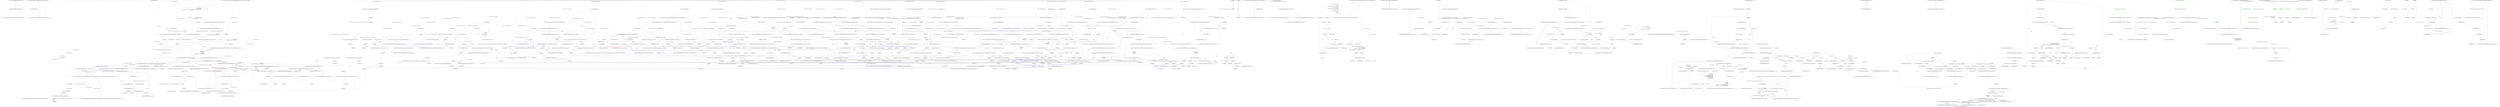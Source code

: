 digraph  {
n0 [label="Entry Nancy.ViewEngines.DotLiquid.DefaultFileSystemFactory.DefaultFileSystemFactory()", span="16-16", cluster="Nancy.ViewEngines.DotLiquid.DefaultFileSystemFactory.DefaultFileSystemFactory()"];
n1 [label="Exit Nancy.ViewEngines.DotLiquid.DefaultFileSystemFactory.DefaultFileSystemFactory()", span="16-16", cluster="Nancy.ViewEngines.DotLiquid.DefaultFileSystemFactory.DefaultFileSystemFactory()"];
n2 [label="Entry Nancy.ViewEngines.DotLiquid.DefaultFileSystemFactory.GetFileSystem(Nancy.ViewEngines.ViewEngineStartupContext)", span="25-25", cluster="Nancy.ViewEngines.DotLiquid.DefaultFileSystemFactory.GetFileSystem(Nancy.ViewEngines.ViewEngineStartupContext)"];
n3 [label="return new LiquidNancyFileSystem(context);", span="27-27", cluster="Nancy.ViewEngines.DotLiquid.DefaultFileSystemFactory.GetFileSystem(Nancy.ViewEngines.ViewEngineStartupContext)"];
n4 [label="Exit Nancy.ViewEngines.DotLiquid.DefaultFileSystemFactory.GetFileSystem(Nancy.ViewEngines.ViewEngineStartupContext)", span="25-25", cluster="Nancy.ViewEngines.DotLiquid.DefaultFileSystemFactory.GetFileSystem(Nancy.ViewEngines.ViewEngineStartupContext)"];
n5 [label="Entry Nancy.ViewEngines.DotLiquid.LiquidNancyFileSystem.LiquidNancyFileSystem(Nancy.ViewEngines.ViewEngineStartupContext)", span="22-22", cluster="Nancy.ViewEngines.DotLiquid.LiquidNancyFileSystem.LiquidNancyFileSystem(Nancy.ViewEngines.ViewEngineStartupContext)"];
m0_28 [label="Entry Nancy.Diagnostics.TraceLog.WriteLog(System.Action<System.Text.StringBuilder>)", span="14-14", cluster="Nancy.Diagnostics.TraceLog.WriteLog(System.Action<System.Text.StringBuilder>)", file="DefaultViewFactory.cs"];
m0_62 [label="Entry System.Collections.Generic.List<T>.List()", span="0-0", cluster="System.Collections.Generic.List<T>.List()", file="DefaultViewFactory.cs"];
m0_63 [label="Entry System.Func<T1, T2, T3, TResult>.Invoke(T1, T2, T3)", span="0-0", cluster="System.Func<T1, T2, T3, TResult>.Invoke(T1, T2, T3)", file="DefaultViewFactory.cs"];
m0_44 [label="Entry Nancy.ViewEngines.DefaultViewFactory.GetViewEngine(Nancy.ViewEngines.ViewLocationResult, Nancy.NancyContext)", span="127-127", cluster="Nancy.ViewEngines.DefaultViewFactory.GetViewEngine(Nancy.ViewEngines.ViewLocationResult, Nancy.NancyContext)", file="DefaultViewFactory.cs"];
m0_80 [label="viewLocationResult == null", span="129-129", cluster="Nancy.ViewEngines.DefaultViewFactory.GetViewEngine(Nancy.ViewEngines.ViewLocationResult, Nancy.NancyContext)", file="DefaultViewFactory.cs"];
m0_82 [label="context.Trace.TraceLog.WriteLog(x => x.AppendLine(string.Concat(''[DefaultViewFactory] Attempting to resolve view engine for view extension '', viewLocationResult.Extension)))", span="134-134", cluster="Nancy.ViewEngines.DefaultViewFactory.GetViewEngine(Nancy.ViewEngines.ViewLocationResult, Nancy.NancyContext)", file="DefaultViewFactory.cs"];
m0_83 [label="var matchingViewEngines = \r\n                from viewEngine in this.viewEngines\r\n                where viewEngine.Extensions.Any(x => x.Equals(viewLocationResult.Extension, StringComparison.InvariantCultureIgnoreCase))\r\n                select viewEngine", span="136-139", cluster="Nancy.ViewEngines.DefaultViewFactory.GetViewEngine(Nancy.ViewEngines.ViewLocationResult, Nancy.NancyContext)", file="DefaultViewFactory.cs"];
m0_81 [label="return null;", span="131-131", cluster="Nancy.ViewEngines.DefaultViewFactory.GetViewEngine(Nancy.ViewEngines.ViewLocationResult, Nancy.NancyContext)", file="DefaultViewFactory.cs"];
m0_84 [label="return matchingViewEngines.FirstOrDefault();", span="141-141", cluster="Nancy.ViewEngines.DefaultViewFactory.GetViewEngine(Nancy.ViewEngines.ViewLocationResult, Nancy.NancyContext)", file="DefaultViewFactory.cs"];
m0_85 [label="Exit Nancy.ViewEngines.DefaultViewFactory.GetViewEngine(Nancy.ViewEngines.ViewLocationResult, Nancy.NancyContext)", span="127-127", cluster="Nancy.ViewEngines.DefaultViewFactory.GetViewEngine(Nancy.ViewEngines.ViewLocationResult, Nancy.NancyContext)", file="DefaultViewFactory.cs"];
m0_29 [label="Entry Nancy.ViewEngines.DefaultViewFactory.GetRenderedView(string, dynamic, Nancy.ViewEngines.ViewLocationContext)", span="72-72", cluster="Nancy.ViewEngines.DefaultViewFactory.GetRenderedView(string, dynamic, Nancy.ViewEngines.ViewLocationContext)", file="DefaultViewFactory.cs"];
m0_35 [label="var viewLocationResult =\r\n                this.viewResolver.GetViewLocation(viewName, model, viewLocationContext)", span="74-75", cluster="Nancy.ViewEngines.DefaultViewFactory.GetRenderedView(string, dynamic, Nancy.ViewEngines.ViewLocationContext)", file="DefaultViewFactory.cs"];
m0_36 [label="var resolvedViewEngine = \r\n                GetViewEngine(viewLocationResult, viewLocationContext.Context)", span="77-78", cluster="Nancy.ViewEngines.DefaultViewFactory.GetRenderedView(string, dynamic, Nancy.ViewEngines.ViewLocationContext)", file="DefaultViewFactory.cs"];
m0_38 [label="viewLocationContext.Context.Trace.TraceLog.WriteLog(x => x.AppendLine(''[DefaultViewFactory] Unable to find view engine that could render the view.''))", span="82-82", cluster="Nancy.ViewEngines.DefaultViewFactory.GetRenderedView(string, dynamic, Nancy.ViewEngines.ViewLocationContext)", file="DefaultViewFactory.cs"];
m0_39 [label="throw new ViewNotFoundException(viewName, this.viewEngineExtensions, this.GetInspectedLocations(viewName, model, viewLocationContext));", span="83-83", cluster="Nancy.ViewEngines.DefaultViewFactory.GetRenderedView(string, dynamic, Nancy.ViewEngines.ViewLocationContext)", color=red, community=0, file="DefaultViewFactory.cs"];
m0_40 [label="viewLocationContext.Context.Trace.TraceLog.WriteLog(x => x.AppendLine(string.Concat(''[DefaultViewFactory] Rendering view with view engine '', resolvedViewEngine.GetType().FullName)))", span="86-86", cluster="Nancy.ViewEngines.DefaultViewFactory.GetRenderedView(string, dynamic, Nancy.ViewEngines.ViewLocationContext)", file="DefaultViewFactory.cs"];
m0_41 [label="return SafeInvokeViewEngine(\r\n                resolvedViewEngine,\r\n                viewLocationResult,\r\n                GetSafeModel(model),\r\n                this.renderContextFactory.GetRenderContext(viewLocationContext)\r\n            );", span="88-93", cluster="Nancy.ViewEngines.DefaultViewFactory.GetRenderedView(string, dynamic, Nancy.ViewEngines.ViewLocationContext)", file="DefaultViewFactory.cs"];
m0_37 [label="resolvedViewEngine == null", span="80-80", cluster="Nancy.ViewEngines.DefaultViewFactory.GetRenderedView(string, dynamic, Nancy.ViewEngines.ViewLocationContext)", file="DefaultViewFactory.cs"];
m0_42 [label="Exit Nancy.ViewEngines.DefaultViewFactory.GetRenderedView(string, dynamic, Nancy.ViewEngines.ViewLocationContext)", span="72-72", cluster="Nancy.ViewEngines.DefaultViewFactory.GetRenderedView(string, dynamic, Nancy.ViewEngines.ViewLocationContext)", file="DefaultViewFactory.cs"];
m0_68 [label="Entry object.IsAnonymousType()", span="16-16", cluster="object.IsAnonymousType()", file="DefaultViewFactory.cs"];
m0_86 [label="Entry Unk.Any", span="", cluster="Unk.Any", file="DefaultViewFactory.cs"];
m0_76 [label="Entry System.Dynamic.ExpandoObject.ExpandoObject()", span="0-0", cluster="System.Dynamic.ExpandoObject.ExpandoObject()", file="DefaultViewFactory.cs"];
m0_26 [label="Entry System.ArgumentNullException.ArgumentNullException(string, string)", span="0-0", cluster="System.ArgumentNullException.ArgumentNullException(string, string)", file="DefaultViewFactory.cs"];
m0_14 [label="Entry Nancy.ViewEngines.DefaultViewFactory.RenderView(string, dynamic, Nancy.ViewEngines.ViewLocationContext)", span="47-47", cluster="Nancy.ViewEngines.DefaultViewFactory.RenderView(string, dynamic, Nancy.ViewEngines.ViewLocationContext)", file="DefaultViewFactory.cs"];
m0_15 [label="viewName == null && model == null", span="49-49", cluster="Nancy.ViewEngines.DefaultViewFactory.RenderView(string, dynamic, Nancy.ViewEngines.ViewLocationContext)", file="DefaultViewFactory.cs"];
m0_17 [label="model == null && viewName.Length == 0", span="54-54", cluster="Nancy.ViewEngines.DefaultViewFactory.RenderView(string, dynamic, Nancy.ViewEngines.ViewLocationContext)", file="DefaultViewFactory.cs"];
m0_19 [label="viewLocationContext == null", span="59-59", cluster="Nancy.ViewEngines.DefaultViewFactory.RenderView(string, dynamic, Nancy.ViewEngines.ViewLocationContext)", file="DefaultViewFactory.cs"];
m0_21 [label="var actualViewName = \r\n                viewName ?? GetViewNameFromModel(model, viewLocationContext.Context)", span="64-65", cluster="Nancy.ViewEngines.DefaultViewFactory.RenderView(string, dynamic, Nancy.ViewEngines.ViewLocationContext)", file="DefaultViewFactory.cs"];
m0_22 [label="viewLocationContext.Context.Trace.TraceLog.WriteLog(x => x.AppendLine(string.Concat(''[DefaultViewFactory] Rendering view with name '', actualViewName)))", span="67-67", cluster="Nancy.ViewEngines.DefaultViewFactory.RenderView(string, dynamic, Nancy.ViewEngines.ViewLocationContext)", file="DefaultViewFactory.cs"];
m0_23 [label="return this.GetRenderedView(actualViewName, model, viewLocationContext);", span="69-69", cluster="Nancy.ViewEngines.DefaultViewFactory.RenderView(string, dynamic, Nancy.ViewEngines.ViewLocationContext)", file="DefaultViewFactory.cs"];
m0_16 [label="throw new ArgumentException(''View name and model parameters cannot both be null.'');", span="51-51", cluster="Nancy.ViewEngines.DefaultViewFactory.RenderView(string, dynamic, Nancy.ViewEngines.ViewLocationContext)", file="DefaultViewFactory.cs"];
m0_18 [label="throw new ArgumentException(''The view name parameter cannot be empty when the model parameters is null.'');", span="56-56", cluster="Nancy.ViewEngines.DefaultViewFactory.RenderView(string, dynamic, Nancy.ViewEngines.ViewLocationContext)", file="DefaultViewFactory.cs"];
m0_20 [label="throw new ArgumentNullException(''viewLocationContext'', ''The value of the viewLocationContext parameter cannot be null.'');", span="61-61", cluster="Nancy.ViewEngines.DefaultViewFactory.RenderView(string, dynamic, Nancy.ViewEngines.ViewLocationContext)", file="DefaultViewFactory.cs"];
m0_24 [label="Exit Nancy.ViewEngines.DefaultViewFactory.RenderView(string, dynamic, Nancy.ViewEngines.ViewLocationContext)", span="47-47", cluster="Nancy.ViewEngines.DefaultViewFactory.RenderView(string, dynamic, Nancy.ViewEngines.ViewLocationContext)", file="DefaultViewFactory.cs"];
m0_48 [label="Entry Nancy.ViewEngines.IRenderContextFactory.GetRenderContext(Nancy.ViewEngines.ViewLocationContext)", span="12-12", cluster="Nancy.ViewEngines.IRenderContextFactory.GetRenderContext(Nancy.ViewEngines.ViewLocationContext)", file="DefaultViewFactory.cs"];
m0_77 [label="Entry object.GetType()", span="0-0", cluster="object.GetType()", file="DefaultViewFactory.cs"];
m0_2 [label="Entry Nancy.ViewEngines.DefaultViewFactory.DefaultViewFactory(Nancy.ViewEngines.IViewResolver, System.Collections.Generic.IEnumerable<Nancy.ViewEngines.IViewEngine>, Nancy.ViewEngines.IRenderContextFactory, Nancy.Conventions.ViewLocationConventions)", span="30-30", cluster="Nancy.ViewEngines.DefaultViewFactory.DefaultViewFactory(Nancy.ViewEngines.IViewResolver, System.Collections.Generic.IEnumerable<Nancy.ViewEngines.IViewEngine>, Nancy.ViewEngines.IRenderContextFactory, Nancy.Conventions.ViewLocationConventions)", file="DefaultViewFactory.cs"];
m0_3 [label="this.viewResolver = viewResolver", span="32-32", cluster="Nancy.ViewEngines.DefaultViewFactory.DefaultViewFactory(Nancy.ViewEngines.IViewResolver, System.Collections.Generic.IEnumerable<Nancy.ViewEngines.IViewEngine>, Nancy.ViewEngines.IRenderContextFactory, Nancy.Conventions.ViewLocationConventions)", file="DefaultViewFactory.cs"];
m0_4 [label="this.viewEngines = viewEngines", span="33-33", cluster="Nancy.ViewEngines.DefaultViewFactory.DefaultViewFactory(Nancy.ViewEngines.IViewResolver, System.Collections.Generic.IEnumerable<Nancy.ViewEngines.IViewEngine>, Nancy.ViewEngines.IRenderContextFactory, Nancy.Conventions.ViewLocationConventions)", file="DefaultViewFactory.cs"];
m0_5 [label="this.renderContextFactory = renderContextFactory", span="34-34", cluster="Nancy.ViewEngines.DefaultViewFactory.DefaultViewFactory(Nancy.ViewEngines.IViewResolver, System.Collections.Generic.IEnumerable<Nancy.ViewEngines.IViewEngine>, Nancy.ViewEngines.IRenderContextFactory, Nancy.Conventions.ViewLocationConventions)", file="DefaultViewFactory.cs"];
m0_6 [label="this.conventions = conventions", span="35-35", cluster="Nancy.ViewEngines.DefaultViewFactory.DefaultViewFactory(Nancy.ViewEngines.IViewResolver, System.Collections.Generic.IEnumerable<Nancy.ViewEngines.IViewEngine>, Nancy.ViewEngines.IRenderContextFactory, Nancy.Conventions.ViewLocationConventions)", file="DefaultViewFactory.cs"];
m0_7 [label="this.viewEngineExtensions = this.viewEngines.SelectMany(ive => ive.Extensions).ToArray()", span="37-37", cluster="Nancy.ViewEngines.DefaultViewFactory.DefaultViewFactory(Nancy.ViewEngines.IViewResolver, System.Collections.Generic.IEnumerable<Nancy.ViewEngines.IViewEngine>, Nancy.ViewEngines.IRenderContextFactory, Nancy.Conventions.ViewLocationConventions)", file="DefaultViewFactory.cs"];
m0_8 [label="Exit Nancy.ViewEngines.DefaultViewFactory.DefaultViewFactory(Nancy.ViewEngines.IViewResolver, System.Collections.Generic.IEnumerable<Nancy.ViewEngines.IViewEngine>, Nancy.ViewEngines.IRenderContextFactory, Nancy.Conventions.ViewLocationConventions)", span="30-30", cluster="Nancy.ViewEngines.DefaultViewFactory.DefaultViewFactory(Nancy.ViewEngines.IViewResolver, System.Collections.Generic.IEnumerable<Nancy.ViewEngines.IViewEngine>, Nancy.ViewEngines.IRenderContextFactory, Nancy.Conventions.ViewLocationConventions)", file="DefaultViewFactory.cs"];
m0_46 [label="Entry Nancy.ViewEngines.DefaultViewFactory.GetInspectedLocations(string, dynamic, Nancy.ViewEngines.ViewLocationContext)", span="96-96", cluster="Nancy.ViewEngines.DefaultViewFactory.GetInspectedLocations(string, dynamic, Nancy.ViewEngines.ViewLocationContext)", file="DefaultViewFactory.cs"];
m0_57 [label="var strings = new List<string>()", span="98-98", cluster="Nancy.ViewEngines.DefaultViewFactory.GetInspectedLocations(string, dynamic, Nancy.ViewEngines.ViewLocationContext)", file="DefaultViewFactory.cs"];
m0_59 [label="strings.Add(convention.Invoke(viewName, model, viewLocationContext))", span="103-103", cluster="Nancy.ViewEngines.DefaultViewFactory.GetInspectedLocations(string, dynamic, Nancy.ViewEngines.ViewLocationContext)", file="DefaultViewFactory.cs"];
m0_58 [label=conventions, span="99-99", cluster="Nancy.ViewEngines.DefaultViewFactory.GetInspectedLocations(string, dynamic, Nancy.ViewEngines.ViewLocationContext)", file="DefaultViewFactory.cs"];
m0_60 [label="return strings.ToArray();", span="106-106", cluster="Nancy.ViewEngines.DefaultViewFactory.GetInspectedLocations(string, dynamic, Nancy.ViewEngines.ViewLocationContext)", file="DefaultViewFactory.cs"];
m0_61 [label="Exit Nancy.ViewEngines.DefaultViewFactory.GetInspectedLocations(string, dynamic, Nancy.ViewEngines.ViewLocationContext)", span="96-96", cluster="Nancy.ViewEngines.DefaultViewFactory.GetInspectedLocations(string, dynamic, Nancy.ViewEngines.ViewLocationContext)", file="DefaultViewFactory.cs"];
m0_25 [label="Entry System.ArgumentException.ArgumentException(string)", span="0-0", cluster="System.ArgumentException.ArgumentException(string)", file="DefaultViewFactory.cs"];
m0_99 [label="Entry System.Text.RegularExpressions.Regex.Replace(string, string, string)", span="0-0", cluster="System.Text.RegularExpressions.Regex.Replace(string, string, string)", file="DefaultViewFactory.cs"];
m0_107 [label="Entry Nancy.ViewEngines.IViewEngine.RenderView(Nancy.ViewEngines.ViewLocationResult, dynamic, Nancy.ViewEngines.IRenderContext)", span="31-31", cluster="Nancy.ViewEngines.IViewEngine.RenderView(Nancy.ViewEngines.ViewLocationResult, dynamic, Nancy.ViewEngines.IRenderContext)", file="DefaultViewFactory.cs"];
m0_43 [label="Entry Nancy.ViewEngines.IViewResolver.GetViewLocation(string, dynamic, Nancy.ViewEngines.ViewLocationContext)", span="14-14", cluster="Nancy.ViewEngines.IViewResolver.GetViewLocation(string, dynamic, Nancy.ViewEngines.ViewLocationContext)", file="DefaultViewFactory.cs"];
m0_27 [label="Entry Nancy.ViewEngines.DefaultViewFactory.GetViewNameFromModel(dynamic, Nancy.NancyContext)", span="144-144", cluster="Nancy.ViewEngines.DefaultViewFactory.GetViewNameFromModel(dynamic, Nancy.NancyContext)", file="DefaultViewFactory.cs"];
m0_96 [label="context.Trace.TraceLog.WriteLog(x => x.AppendLine(string.Concat(''[DefaultViewFactory] Extracting view name from model of type '', model.GetType().FullName)))", span="146-146", cluster="Nancy.ViewEngines.DefaultViewFactory.GetViewNameFromModel(dynamic, Nancy.NancyContext)", file="DefaultViewFactory.cs"];
m0_97 [label="return Regex.Replace(model.GetType().Name, ''Model$'', string.Empty);", span="148-148", cluster="Nancy.ViewEngines.DefaultViewFactory.GetViewNameFromModel(dynamic, Nancy.NancyContext)", file="DefaultViewFactory.cs"];
m0_98 [label="Exit Nancy.ViewEngines.DefaultViewFactory.GetViewNameFromModel(dynamic, Nancy.NancyContext)", span="144-144", cluster="Nancy.ViewEngines.DefaultViewFactory.GetViewNameFromModel(dynamic, Nancy.NancyContext)", file="DefaultViewFactory.cs"];
m0_79 [label="Entry System.Reflection.PropertyInfo.GetValue(object, object[])", span="0-0", cluster="System.Reflection.PropertyInfo.GetValue(object, object[])", file="DefaultViewFactory.cs"];
m0_9 [label="Entry System.Collections.Generic.IEnumerable<TSource>.SelectMany<TSource, TResult>(System.Func<TSource, System.Collections.Generic.IEnumerable<TResult>>)", span="0-0", cluster="System.Collections.Generic.IEnumerable<TSource>.SelectMany<TSource, TResult>(System.Func<TSource, System.Collections.Generic.IEnumerable<TResult>>)", file="DefaultViewFactory.cs"];
m0_65 [label="Entry System.Collections.Generic.List<T>.ToArray()", span="0-0", cluster="System.Collections.Generic.List<T>.ToArray()", file="DefaultViewFactory.cs"];
m0_45 [label="Entry Nancy.ViewEngines.ViewNotFoundException.ViewNotFoundException(string, string[], string[])", span="11-11", cluster="Nancy.ViewEngines.ViewNotFoundException.ViewNotFoundException(string, string[], string[])", file="DefaultViewFactory.cs"];
m0_91 [label="Entry string.Concat(string, string)", span="0-0", cluster="string.Concat(string, string)", file="DefaultViewFactory.cs"];
m0_47 [label="Entry Nancy.ViewEngines.DefaultViewFactory.GetSafeModel(object)", span="109-109", cluster="Nancy.ViewEngines.DefaultViewFactory.GetSafeModel(object)", file="DefaultViewFactory.cs"];
m0_66 [label="return (model.IsAnonymousType()) ? GetExpandoObject(model) : model;", span="111-111", cluster="Nancy.ViewEngines.DefaultViewFactory.GetSafeModel(object)", file="DefaultViewFactory.cs"];
m0_67 [label="Exit Nancy.ViewEngines.DefaultViewFactory.GetSafeModel(object)", span="109-109", cluster="Nancy.ViewEngines.DefaultViewFactory.GetSafeModel(object)", file="DefaultViewFactory.cs"];
m0_49 [label="Entry Nancy.ViewEngines.DefaultViewFactory.SafeInvokeViewEngine(Nancy.ViewEngines.IViewEngine, Nancy.ViewEngines.ViewLocationResult, dynamic, Nancy.ViewEngines.IRenderContext)", span="151-151", cluster="Nancy.ViewEngines.DefaultViewFactory.SafeInvokeViewEngine(Nancy.ViewEngines.IViewEngine, Nancy.ViewEngines.ViewLocationResult, dynamic, Nancy.ViewEngines.IRenderContext)", file="DefaultViewFactory.cs"];
m0_103 [label="return viewEngine.RenderView(locationResult, model, renderContext);", span="155-155", cluster="Nancy.ViewEngines.DefaultViewFactory.SafeInvokeViewEngine(Nancy.ViewEngines.IViewEngine, Nancy.ViewEngines.ViewLocationResult, dynamic, Nancy.ViewEngines.IRenderContext)", file="DefaultViewFactory.cs"];
m0_104 [label=Exception, span="157-157", cluster="Nancy.ViewEngines.DefaultViewFactory.SafeInvokeViewEngine(Nancy.ViewEngines.IViewEngine, Nancy.ViewEngines.ViewLocationResult, dynamic, Nancy.ViewEngines.IRenderContext)", file="DefaultViewFactory.cs"];
m0_105 [label="return EmptyView;", span="159-159", cluster="Nancy.ViewEngines.DefaultViewFactory.SafeInvokeViewEngine(Nancy.ViewEngines.IViewEngine, Nancy.ViewEngines.ViewLocationResult, dynamic, Nancy.ViewEngines.IRenderContext)", file="DefaultViewFactory.cs"];
m0_106 [label="Exit Nancy.ViewEngines.DefaultViewFactory.SafeInvokeViewEngine(Nancy.ViewEngines.IViewEngine, Nancy.ViewEngines.ViewLocationResult, dynamic, Nancy.ViewEngines.IRenderContext)", span="151-151", cluster="Nancy.ViewEngines.DefaultViewFactory.SafeInvokeViewEngine(Nancy.ViewEngines.IViewEngine, Nancy.ViewEngines.ViewLocationResult, dynamic, Nancy.ViewEngines.IRenderContext)", file="DefaultViewFactory.cs"];
m0_100 [label="Entry lambda expression", span="146-146", cluster="lambda expression", file="DefaultViewFactory.cs"];
m0_0 [label="Entry lambda expression", span="20-20", cluster="lambda expression", file="DefaultViewFactory.cs"];
m0_1 [label="Exit lambda expression", span="20-20", cluster="lambda expression", file="DefaultViewFactory.cs"];
m0_11 [label="Entry lambda expression", span="37-37", cluster="lambda expression", file="DefaultViewFactory.cs"];
m0_12 [label="ive.Extensions", span="37-37", cluster="lambda expression", file="DefaultViewFactory.cs"];
m0_13 [label="Exit lambda expression", span="37-37", cluster="lambda expression", file="DefaultViewFactory.cs"];
m0_31 [label="x.AppendLine(string.Concat(''[DefaultViewFactory] Rendering view with name '', actualViewName))", span="67-67", cluster="lambda expression", file="DefaultViewFactory.cs"];
m0_30 [label="Entry lambda expression", span="67-67", cluster="lambda expression", file="DefaultViewFactory.cs"];
m0_32 [label="Exit lambda expression", span="67-67", cluster="lambda expression", file="DefaultViewFactory.cs"];
m0_54 [label="x.AppendLine(string.Concat(''[DefaultViewFactory] Rendering view with view engine '', resolvedViewEngine.GetType().FullName))", span="86-86", cluster="lambda expression", file="DefaultViewFactory.cs"];
m0_50 [label="Entry lambda expression", span="82-82", cluster="lambda expression", file="DefaultViewFactory.cs"];
m0_53 [label="Entry lambda expression", span="86-86", cluster="lambda expression", file="DefaultViewFactory.cs"];
m0_51 [label="x.AppendLine(''[DefaultViewFactory] Unable to find view engine that could render the view.'')", span="82-82", cluster="lambda expression", file="DefaultViewFactory.cs"];
m0_52 [label="Exit lambda expression", span="82-82", cluster="lambda expression", file="DefaultViewFactory.cs"];
m0_55 [label="Exit lambda expression", span="86-86", cluster="lambda expression", file="DefaultViewFactory.cs"];
m0_89 [label="x.AppendLine(string.Concat(''[DefaultViewFactory] Attempting to resolve view engine for view extension '', viewLocationResult.Extension))", span="134-134", cluster="lambda expression", file="DefaultViewFactory.cs"];
m0_93 [label="x.Equals(viewLocationResult.Extension, StringComparison.InvariantCultureIgnoreCase)", span="138-138", cluster="lambda expression", file="DefaultViewFactory.cs"];
m0_88 [label="Entry lambda expression", span="134-134", cluster="lambda expression", file="DefaultViewFactory.cs"];
m0_92 [label="Entry lambda expression", span="138-138", cluster="lambda expression", file="DefaultViewFactory.cs"];
m0_90 [label="Exit lambda expression", span="134-134", cluster="lambda expression", file="DefaultViewFactory.cs"];
m0_94 [label="Exit lambda expression", span="138-138", cluster="lambda expression", file="DefaultViewFactory.cs"];
m0_101 [label="x.AppendLine(string.Concat(''[DefaultViewFactory] Extracting view name from model of type '', model.GetType().FullName))", span="146-146", cluster="lambda expression", file="DefaultViewFactory.cs"];
m0_102 [label="Exit lambda expression", span="146-146", cluster="lambda expression", file="DefaultViewFactory.cs"];
m0_95 [label="Entry string.Equals(string, System.StringComparison)", span="0-0", cluster="string.Equals(string, System.StringComparison)", file="DefaultViewFactory.cs"];
m0_87 [label="Entry Unk.FirstOrDefault", span="", cluster="Unk.FirstOrDefault", file="DefaultViewFactory.cs"];
m0_56 [label="Entry Unk.GetType", span="", cluster="Unk.GetType", file="DefaultViewFactory.cs"];
m0_34 [label="Entry System.Text.StringBuilder.AppendLine(string)", span="0-0", cluster="System.Text.StringBuilder.AppendLine(string)", file="DefaultViewFactory.cs"];
m0_33 [label="Entry Unk.Concat", span="", cluster="Unk.Concat", file="DefaultViewFactory.cs"];
m0_64 [label="Entry System.Collections.Generic.List<T>.Add(T)", span="0-0", cluster="System.Collections.Generic.List<T>.Add(T)", file="DefaultViewFactory.cs"];
m0_69 [label="Entry Nancy.ViewEngines.DefaultViewFactory.GetExpandoObject(object)", span="114-114", cluster="Nancy.ViewEngines.DefaultViewFactory.GetExpandoObject(object)", file="DefaultViewFactory.cs"];
m0_70 [label="var expandoObject = new ExpandoObject()", span="116-116", cluster="Nancy.ViewEngines.DefaultViewFactory.GetExpandoObject(object)", file="DefaultViewFactory.cs"];
m0_72 [label="source.GetType().GetProperties()", span="119-119", cluster="Nancy.ViewEngines.DefaultViewFactory.GetExpandoObject(object)", file="DefaultViewFactory.cs"];
m0_73 [label="results[propertyInfo.Name] = propertyInfo.GetValue(source, null)", span="121-121", cluster="Nancy.ViewEngines.DefaultViewFactory.GetExpandoObject(object)", file="DefaultViewFactory.cs"];
m0_71 [label="IDictionary<string, object> results = expandoObject", span="117-117", cluster="Nancy.ViewEngines.DefaultViewFactory.GetExpandoObject(object)", file="DefaultViewFactory.cs"];
m0_74 [label="return expandoObject;", span="124-124", cluster="Nancy.ViewEngines.DefaultViewFactory.GetExpandoObject(object)", file="DefaultViewFactory.cs"];
m0_75 [label="Exit Nancy.ViewEngines.DefaultViewFactory.GetExpandoObject(object)", span="114-114", cluster="Nancy.ViewEngines.DefaultViewFactory.GetExpandoObject(object)", file="DefaultViewFactory.cs"];
m0_78 [label="Entry System.Type.GetProperties()", span="0-0", cluster="System.Type.GetProperties()", file="DefaultViewFactory.cs"];
m0_10 [label="Entry System.Collections.Generic.IEnumerable<TSource>.ToArray<TSource>()", span="0-0", cluster="System.Collections.Generic.IEnumerable<TSource>.ToArray<TSource>()", file="DefaultViewFactory.cs"];
m0_108 [label="Nancy.ViewEngines.DefaultViewFactory", span="", file="DefaultViewFactory.cs"];
m0_109 [label=actualViewName, span="", file="DefaultViewFactory.cs"];
m0_110 [label=resolvedViewEngine, span="", file="DefaultViewFactory.cs"];
m0_111 [label="Nancy.ViewEngines.ViewLocationResult", span="", file="DefaultViewFactory.cs"];
m0_112 [label=dynamic, span="", file="DefaultViewFactory.cs"];
m1_40 [label="Entry Unk.GetViewLocation", span="", cluster="Unk.GetViewLocation", file="DefaultViewFactoryFixture.cs"];
m1_104 [label="Entry Nancy.Tests.Unit.ViewEngines.DefaultViewFactoryFixture.Should_throw_argumentexception_when_rendering_view_and_both_viewname_and_model_is_null()", span="139-139", cluster="Nancy.Tests.Unit.ViewEngines.DefaultViewFactoryFixture.Should_throw_argumentexception_when_rendering_view_and_both_viewname_and_model_is_null()", file="DefaultViewFactoryFixture.cs"];
m1_105 [label="var factory = this.CreateFactory(null)", span="142-142", cluster="Nancy.Tests.Unit.ViewEngines.DefaultViewFactoryFixture.Should_throw_argumentexception_when_rendering_view_and_both_viewname_and_model_is_null()", file="DefaultViewFactoryFixture.cs"];
m1_106 [label="var exception = Record.Exception(() => factory.RenderView(null, null, this.viewLocationContext))", span="145-145", cluster="Nancy.Tests.Unit.ViewEngines.DefaultViewFactoryFixture.Should_throw_argumentexception_when_rendering_view_and_both_viewname_and_model_is_null()", file="DefaultViewFactoryFixture.cs"];
m1_107 [label="exception.ShouldBeOfType<ArgumentException>()", span="148-148", cluster="Nancy.Tests.Unit.ViewEngines.DefaultViewFactoryFixture.Should_throw_argumentexception_when_rendering_view_and_both_viewname_and_model_is_null()", file="DefaultViewFactoryFixture.cs"];
m1_108 [label="Exit Nancy.Tests.Unit.ViewEngines.DefaultViewFactoryFixture.Should_throw_argumentexception_when_rendering_view_and_both_viewname_and_model_is_null()", span="139-139", cluster="Nancy.Tests.Unit.ViewEngines.DefaultViewFactoryFixture.Should_throw_argumentexception_when_rendering_view_and_both_viewname_and_model_is_null()", file="DefaultViewFactoryFixture.cs"];
m1_320 [label="Entry Nancy.Tests.Fakes.ViewModel.ViewModel()", span="2-2", cluster="Nancy.Tests.Fakes.ViewModel.ViewModel()", file="DefaultViewFactoryFixture.cs"];
m1_265 [label="Entry Nancy.Tests.Unit.ViewEngines.DefaultViewFactoryFixture.Should_covert_anonymoustype_model_to_expandoobject_before_invoking_view_engine()", span="319-319", cluster="Nancy.Tests.Unit.ViewEngines.DefaultViewFactoryFixture.Should_covert_anonymoustype_model_to_expandoobject_before_invoking_view_engine()", file="DefaultViewFactoryFixture.cs"];
m1_266 [label="var viewEngines = new[] {\r\n              A.Fake<IViewEngine>(),\r\n            }", span="322-324", cluster="Nancy.Tests.Unit.ViewEngines.DefaultViewFactoryFixture.Should_covert_anonymoustype_model_to_expandoobject_before_invoking_view_engine()", file="DefaultViewFactoryFixture.cs"];
m1_267 [label="A.CallTo(() => viewEngines[0].Extensions).Returns(new[] { ''html'' })", span="326-326", cluster="Nancy.Tests.Unit.ViewEngines.DefaultViewFactoryFixture.Should_covert_anonymoustype_model_to_expandoobject_before_invoking_view_engine()", file="DefaultViewFactoryFixture.cs"];
m1_271 [label="var factory = this.CreateFactory(viewEngines)", span="332-332", cluster="Nancy.Tests.Unit.ViewEngines.DefaultViewFactoryFixture.Should_covert_anonymoustype_model_to_expandoobject_before_invoking_view_engine()", file="DefaultViewFactoryFixture.cs"];
m1_273 [label="A.CallTo(() => viewEngines[0].RenderView(A<ViewLocationResult>.Ignored, A<object>.That.Matches(x => x.GetType().Equals(typeof(ExpandoObject))), A<IRenderContext>.Ignored)).MustHaveHappened()", span="338-338", cluster="Nancy.Tests.Unit.ViewEngines.DefaultViewFactoryFixture.Should_covert_anonymoustype_model_to_expandoobject_before_invoking_view_engine()", file="DefaultViewFactoryFixture.cs"];
m1_268 [label="var location = new ViewLocationResult(''location'', ''name'', ''html'', GetEmptyContentReader())", span="328-328", cluster="Nancy.Tests.Unit.ViewEngines.DefaultViewFactoryFixture.Should_covert_anonymoustype_model_to_expandoobject_before_invoking_view_engine()", file="DefaultViewFactoryFixture.cs"];
m1_269 [label="A.CallTo(() => this.resolver.GetViewLocation(A<string>.Ignored, A<object>.Ignored, A<ViewLocationContext>.Ignored)).Returns(location)", span="329-329", cluster="Nancy.Tests.Unit.ViewEngines.DefaultViewFactoryFixture.Should_covert_anonymoustype_model_to_expandoobject_before_invoking_view_engine()", file="DefaultViewFactoryFixture.cs"];
m1_270 [label="var model = new { Name = '''' }", span="331-331", cluster="Nancy.Tests.Unit.ViewEngines.DefaultViewFactoryFixture.Should_covert_anonymoustype_model_to_expandoobject_before_invoking_view_engine()", file="DefaultViewFactoryFixture.cs"];
m1_272 [label="factory.RenderView(''foo'', model, this.viewLocationContext)", span="335-335", cluster="Nancy.Tests.Unit.ViewEngines.DefaultViewFactoryFixture.Should_covert_anonymoustype_model_to_expandoobject_before_invoking_view_engine()", file="DefaultViewFactoryFixture.cs"];
m1_274 [label="Exit Nancy.Tests.Unit.ViewEngines.DefaultViewFactoryFixture.Should_covert_anonymoustype_model_to_expandoobject_before_invoking_view_engine()", span="319-319", cluster="Nancy.Tests.Unit.ViewEngines.DefaultViewFactoryFixture.Should_covert_anonymoustype_model_to_expandoobject_before_invoking_view_engine()", file="DefaultViewFactoryFixture.cs"];
m1_336 [label="Entry Nancy.Tests.Unit.ViewEngines.DefaultViewFactoryFixture.Should_provide_view_name_and_available_extensions_in_not_found_exception()", span="401-401", cluster="Nancy.Tests.Unit.ViewEngines.DefaultViewFactoryFixture.Should_provide_view_name_and_available_extensions_in_not_found_exception()", file="DefaultViewFactoryFixture.cs"];
m1_337 [label="var viewEngines = new[] {\r\n              A.Fake<IViewEngine>(),\r\n              A.Fake<IViewEngine>(),\r\n            }", span="403-406", cluster="Nancy.Tests.Unit.ViewEngines.DefaultViewFactoryFixture.Should_provide_view_name_and_available_extensions_in_not_found_exception()", file="DefaultViewFactoryFixture.cs"];
m1_338 [label="A.CallTo(() => viewEngines[0].Extensions).Returns(new[] { ''html'' })", span="407-407", cluster="Nancy.Tests.Unit.ViewEngines.DefaultViewFactoryFixture.Should_provide_view_name_and_available_extensions_in_not_found_exception()", file="DefaultViewFactoryFixture.cs"];
m1_339 [label="A.CallTo(() => viewEngines[1].Extensions).Returns(new[] { ''sshtml'' })", span="408-408", cluster="Nancy.Tests.Unit.ViewEngines.DefaultViewFactoryFixture.Should_provide_view_name_and_available_extensions_in_not_found_exception()", file="DefaultViewFactoryFixture.cs"];
m1_340 [label="var factory = this.CreateFactory(viewEngines)", span="409-409", cluster="Nancy.Tests.Unit.ViewEngines.DefaultViewFactoryFixture.Should_provide_view_name_and_available_extensions_in_not_found_exception()", file="DefaultViewFactoryFixture.cs"];
m1_341 [label="A.CallTo(() => this.resolver.GetViewLocation(A<string>.Ignored, A<object>.Ignored, A<ViewLocationContext>.Ignored)).Returns(null)", span="410-410", cluster="Nancy.Tests.Unit.ViewEngines.DefaultViewFactoryFixture.Should_provide_view_name_and_available_extensions_in_not_found_exception()", file="DefaultViewFactoryFixture.cs"];
m1_342 [label="var result = Record.Exception(() => factory.RenderView(''foo'', null, this.viewLocationContext)) as ViewNotFoundException", span="412-412", cluster="Nancy.Tests.Unit.ViewEngines.DefaultViewFactoryFixture.Should_provide_view_name_and_available_extensions_in_not_found_exception()", file="DefaultViewFactoryFixture.cs"];
m1_343 [label="result.AvailableViewEngineExtensions.ShouldEqualSequence(new[] { ''html'', ''sshtml'' })", span="414-414", cluster="Nancy.Tests.Unit.ViewEngines.DefaultViewFactoryFixture.Should_provide_view_name_and_available_extensions_in_not_found_exception()", file="DefaultViewFactoryFixture.cs"];
m1_344 [label="result.ViewName.ShouldEqual(''foo'')", span="415-415", cluster="Nancy.Tests.Unit.ViewEngines.DefaultViewFactoryFixture.Should_provide_view_name_and_available_extensions_in_not_found_exception()", file="DefaultViewFactoryFixture.cs"];
m1_345 [label="Exit Nancy.Tests.Unit.ViewEngines.DefaultViewFactoryFixture.Should_provide_view_name_and_available_extensions_in_not_found_exception()", span="401-401", cluster="Nancy.Tests.Unit.ViewEngines.DefaultViewFactoryFixture.Should_provide_view_name_and_available_extensions_in_not_found_exception()", file="DefaultViewFactoryFixture.cs"];
m1_28 [label="Entry Nancy.ViewEngines.ViewLocationResult.ViewLocationResult(string, string, string, System.Func<System.IO.TextReader>)", span="17-17", cluster="Nancy.ViewEngines.ViewLocationResult.ViewLocationResult(string, string, string, System.Func<System.IO.TextReader>)", file="DefaultViewFactoryFixture.cs"];
m1_33 [label="Entry Unk.MustHaveHappened", span="", cluster="Unk.MustHaveHappened", file="DefaultViewFactoryFixture.cs"];
m1_69 [label="Entry Nancy.Tests.Unit.ViewEngines.DefaultViewFactoryFixture.Should_not_build_render_context_more_than_once()", span="91-91", cluster="Nancy.Tests.Unit.ViewEngines.DefaultViewFactoryFixture.Should_not_build_render_context_more_than_once()", file="DefaultViewFactoryFixture.cs"];
m1_70 [label="var viewEngines = new[] {\r\n              A.Fake<IViewEngine>(),\r\n            }", span="94-96", cluster="Nancy.Tests.Unit.ViewEngines.DefaultViewFactoryFixture.Should_not_build_render_context_more_than_once()", file="DefaultViewFactoryFixture.cs"];
m1_71 [label="A.CallTo(() => viewEngines[0].Extensions).Returns(new[] { ''html'' })", span="98-98", cluster="Nancy.Tests.Unit.ViewEngines.DefaultViewFactoryFixture.Should_not_build_render_context_more_than_once()", file="DefaultViewFactoryFixture.cs"];
m1_74 [label="var factory = this.CreateFactory(viewEngines)", span="103-103", cluster="Nancy.Tests.Unit.ViewEngines.DefaultViewFactoryFixture.Should_not_build_render_context_more_than_once()", file="DefaultViewFactoryFixture.cs"];
m1_72 [label="var location = new ViewLocationResult(''location'', ''name'', ''html'', GetEmptyContentReader())", span="100-100", cluster="Nancy.Tests.Unit.ViewEngines.DefaultViewFactoryFixture.Should_not_build_render_context_more_than_once()", file="DefaultViewFactoryFixture.cs"];
m1_73 [label="A.CallTo(() => this.resolver.GetViewLocation(A<string>.Ignored, A<object>.Ignored, A<ViewLocationContext>.Ignored)).Returns(location)", span="101-101", cluster="Nancy.Tests.Unit.ViewEngines.DefaultViewFactoryFixture.Should_not_build_render_context_more_than_once()", file="DefaultViewFactoryFixture.cs"];
m1_75 [label="factory.RenderView(''view.html'', new object(), this.viewLocationContext)", span="106-106", cluster="Nancy.Tests.Unit.ViewEngines.DefaultViewFactoryFixture.Should_not_build_render_context_more_than_once()", file="DefaultViewFactoryFixture.cs"];
m1_76 [label="A.CallTo(() => this.renderContextFactory.GetRenderContext(A<ViewLocationContext>.Ignored)).MustHaveHappened(Repeated.NoMoreThan.Once)", span="109-109", cluster="Nancy.Tests.Unit.ViewEngines.DefaultViewFactoryFixture.Should_not_build_render_context_more_than_once()", file="DefaultViewFactoryFixture.cs"];
m1_77 [label="Exit Nancy.Tests.Unit.ViewEngines.DefaultViewFactoryFixture.Should_not_build_render_context_more_than_once()", span="91-91", cluster="Nancy.Tests.Unit.ViewEngines.DefaultViewFactoryFixture.Should_not_build_render_context_more_than_once()", file="DefaultViewFactoryFixture.cs"];
m1_228 [label="Entry System.Exception.Exception()", span="0-0", cluster="System.Exception.Exception()", file="DefaultViewFactoryFixture.cs"];
m1_7 [label="Entry Nancy.Conventions.ViewLocationConventions.ViewLocationConventions(System.Collections.Generic.IEnumerable<System.Func<string, object, Nancy.ViewEngines.ViewLocationContext, string>>)", span="16-16", cluster="Nancy.Conventions.ViewLocationConventions.ViewLocationConventions(System.Collections.Generic.IEnumerable<System.Func<string, object, Nancy.ViewEngines.ViewLocationContext, string>>)", file="DefaultViewFactoryFixture.cs"];
m1_216 [label="Entry Nancy.Tests.Unit.ViewEngines.DefaultViewFactoryFixture.Should_return_empty_action_when_view_engine_throws_exception()", span="271-271", cluster="Nancy.Tests.Unit.ViewEngines.DefaultViewFactoryFixture.Should_return_empty_action_when_view_engine_throws_exception()", file="DefaultViewFactoryFixture.cs"];
m1_217 [label="var viewEngines = new[] {\r\n              A.Fake<IViewEngine>(),\r\n            }", span="273-275", cluster="Nancy.Tests.Unit.ViewEngines.DefaultViewFactoryFixture.Should_return_empty_action_when_view_engine_throws_exception()", file="DefaultViewFactoryFixture.cs"];
m1_218 [label="A.CallTo(() => viewEngines[0].Extensions).Returns(new[] { ''html'' })", span="277-277", cluster="Nancy.Tests.Unit.ViewEngines.DefaultViewFactoryFixture.Should_return_empty_action_when_view_engine_throws_exception()", file="DefaultViewFactoryFixture.cs"];
m1_219 [label="A.CallTo(() => viewEngines[0].RenderView(A<ViewLocationResult>.Ignored, null, A<IRenderContext>.Ignored)).Throws(new Exception())", span="278-278", cluster="Nancy.Tests.Unit.ViewEngines.DefaultViewFactoryFixture.Should_return_empty_action_when_view_engine_throws_exception()", file="DefaultViewFactoryFixture.cs"];
m1_223 [label="var factory = this.CreateFactory(viewEngines)", span="284-284", cluster="Nancy.Tests.Unit.ViewEngines.DefaultViewFactoryFixture.Should_return_empty_action_when_view_engine_throws_exception()", file="DefaultViewFactoryFixture.cs"];
m1_220 [label="var location = new ViewLocationResult(''location'', ''name'', ''html'', GetEmptyContentReader())", span="280-280", cluster="Nancy.Tests.Unit.ViewEngines.DefaultViewFactoryFixture.Should_return_empty_action_when_view_engine_throws_exception()", file="DefaultViewFactoryFixture.cs"];
m1_221 [label="A.CallTo(() => this.resolver.GetViewLocation(A<string>.Ignored, A<object>.Ignored, A<ViewLocationContext>.Ignored)).Returns(location)", span="281-281", cluster="Nancy.Tests.Unit.ViewEngines.DefaultViewFactoryFixture.Should_return_empty_action_when_view_engine_throws_exception()", file="DefaultViewFactoryFixture.cs"];
m1_222 [label="var stream = new MemoryStream()", span="283-283", cluster="Nancy.Tests.Unit.ViewEngines.DefaultViewFactoryFixture.Should_return_empty_action_when_view_engine_throws_exception()", file="DefaultViewFactoryFixture.cs"];
m1_225 [label="response.Contents.Invoke(stream)", span="288-288", cluster="Nancy.Tests.Unit.ViewEngines.DefaultViewFactoryFixture.Should_return_empty_action_when_view_engine_throws_exception()", file="DefaultViewFactoryFixture.cs"];
m1_226 [label="stream.Length.ShouldEqual(0L)", span="291-291", cluster="Nancy.Tests.Unit.ViewEngines.DefaultViewFactoryFixture.Should_return_empty_action_when_view_engine_throws_exception()", file="DefaultViewFactoryFixture.cs"];
m1_224 [label="var response = factory.RenderView(''foo'', null, this.viewLocationContext)", span="287-287", cluster="Nancy.Tests.Unit.ViewEngines.DefaultViewFactoryFixture.Should_return_empty_action_when_view_engine_throws_exception()", file="DefaultViewFactoryFixture.cs"];
m1_227 [label="Exit Nancy.Tests.Unit.ViewEngines.DefaultViewFactoryFixture.Should_return_empty_action_when_view_engine_throws_exception()", span="271-271", cluster="Nancy.Tests.Unit.ViewEngines.DefaultViewFactoryFixture.Should_return_empty_action_when_view_engine_throws_exception()", file="DefaultViewFactoryFixture.cs"];
m1_32 [label="Entry Nancy.ViewEngines.DefaultViewFactory.RenderView(string, dynamic, Nancy.ViewEngines.ViewLocationContext)", span="47-47", cluster="Nancy.ViewEngines.DefaultViewFactory.RenderView(string, dynamic, Nancy.ViewEngines.ViewLocationContext)", file="DefaultViewFactoryFixture.cs"];
m1_9 [label="Entry Nancy.ViewEngines.ViewLocationContext.ViewLocationContext()", span="5-5", cluster="Nancy.ViewEngines.ViewLocationContext.ViewLocationContext()", file="DefaultViewFactoryFixture.cs"];
m1_68 [label="Entry Unk.RenderView", span="", cluster="Unk.RenderView", file="DefaultViewFactoryFixture.cs"];
m1_204 [label="Entry object.ShouldBeSameAs(object)", span="130-130", cluster="object.ShouldBeSameAs(object)", file="DefaultViewFactoryFixture.cs"];
m1_288 [label="Entry Nancy.Tests.Unit.ViewEngines.DefaultViewFactoryFixture.Should_transfer_anonymoustype_model_members_to_expandoobject_members_before_invoking_view_engines()", span="342-342", cluster="Nancy.Tests.Unit.ViewEngines.DefaultViewFactoryFixture.Should_transfer_anonymoustype_model_members_to_expandoobject_members_before_invoking_view_engines()", file="DefaultViewFactoryFixture.cs"];
m1_289 [label="var viewEngines = new[] {\r\n              new FakeViewEngine { Extensions = new[] { ''html''}}\r\n            }", span="345-347", cluster="Nancy.Tests.Unit.ViewEngines.DefaultViewFactoryFixture.Should_transfer_anonymoustype_model_members_to_expandoobject_members_before_invoking_view_engines()", file="DefaultViewFactoryFixture.cs"];
m1_290 [label="var location = new ViewLocationResult(''location'', ''name'', ''html'', GetEmptyContentReader())", span="349-349", cluster="Nancy.Tests.Unit.ViewEngines.DefaultViewFactoryFixture.Should_transfer_anonymoustype_model_members_to_expandoobject_members_before_invoking_view_engines()", file="DefaultViewFactoryFixture.cs"];
m1_293 [label="var factory = this.CreateFactory(viewEngines)", span="353-353", cluster="Nancy.Tests.Unit.ViewEngines.DefaultViewFactoryFixture.Should_transfer_anonymoustype_model_members_to_expandoobject_members_before_invoking_view_engines()", file="DefaultViewFactoryFixture.cs"];
m1_295 [label="((string)viewEngines[0].Model.Name).ShouldEqual(''Nancy'')", span="359-359", cluster="Nancy.Tests.Unit.ViewEngines.DefaultViewFactoryFixture.Should_transfer_anonymoustype_model_members_to_expandoobject_members_before_invoking_view_engines()", file="DefaultViewFactoryFixture.cs"];
m1_291 [label="A.CallTo(() => this.resolver.GetViewLocation(A<string>.Ignored, A<object>.Ignored, A<ViewLocationContext>.Ignored)).Returns(location)", span="350-350", cluster="Nancy.Tests.Unit.ViewEngines.DefaultViewFactoryFixture.Should_transfer_anonymoustype_model_members_to_expandoobject_members_before_invoking_view_engines()", file="DefaultViewFactoryFixture.cs"];
m1_292 [label="var model = new { Name = ''Nancy'' }", span="352-352", cluster="Nancy.Tests.Unit.ViewEngines.DefaultViewFactoryFixture.Should_transfer_anonymoustype_model_members_to_expandoobject_members_before_invoking_view_engines()", file="DefaultViewFactoryFixture.cs"];
m1_294 [label="factory.RenderView(''foo'', model, this.viewLocationContext)", span="356-356", cluster="Nancy.Tests.Unit.ViewEngines.DefaultViewFactoryFixture.Should_transfer_anonymoustype_model_members_to_expandoobject_members_before_invoking_view_engines()", file="DefaultViewFactoryFixture.cs"];
m1_296 [label="Exit Nancy.Tests.Unit.ViewEngines.DefaultViewFactoryFixture.Should_transfer_anonymoustype_model_members_to_expandoobject_members_before_invoking_view_engines()", span="342-342", cluster="Nancy.Tests.Unit.ViewEngines.DefaultViewFactoryFixture.Should_transfer_anonymoustype_model_members_to_expandoobject_members_before_invoking_view_engines()", file="DefaultViewFactoryFixture.cs"];
m1_16 [label="Entry Nancy.ViewEngines.DefaultViewFactory.DefaultViewFactory(Nancy.ViewEngines.IViewResolver, System.Collections.Generic.IEnumerable<Nancy.ViewEngines.IViewEngine>, Nancy.ViewEngines.IRenderContextFactory, Nancy.Conventions.ViewLocationConventions)", span="30-30", cluster="Nancy.ViewEngines.DefaultViewFactory.DefaultViewFactory(Nancy.ViewEngines.IViewResolver, System.Collections.Generic.IEnumerable<Nancy.ViewEngines.IViewEngine>, Nancy.ViewEngines.IRenderContextFactory, Nancy.Conventions.ViewLocationConventions)", file="DefaultViewFactoryFixture.cs"];
m1_312 [label="Entry Nancy.Tests.Unit.ViewEngines.DefaultViewFactoryFixture.Should_use_the_name_of_the_model_type_without_model_suffix_as_view_name_when_only_model_is_specified()", span="376-376", cluster="Nancy.Tests.Unit.ViewEngines.DefaultViewFactoryFixture.Should_use_the_name_of_the_model_type_without_model_suffix_as_view_name_when_only_model_is_specified()", file="DefaultViewFactoryFixture.cs"];
m1_313 [label="var factory = this.CreateFactory()", span="379-379", cluster="Nancy.Tests.Unit.ViewEngines.DefaultViewFactoryFixture.Should_use_the_name_of_the_model_type_without_model_suffix_as_view_name_when_only_model_is_specified()", file="DefaultViewFactoryFixture.cs"];
m1_314 [label="Record.Exception(() => factory.RenderView(null, new ViewModel(), this.viewLocationContext))", span="382-382", cluster="Nancy.Tests.Unit.ViewEngines.DefaultViewFactoryFixture.Should_use_the_name_of_the_model_type_without_model_suffix_as_view_name_when_only_model_is_specified()", file="DefaultViewFactoryFixture.cs"];
m1_315 [label="A.CallTo(() => this.resolver.GetViewLocation(''View'', A<object>.Ignored, A<ViewLocationContext>.Ignored)).MustHaveHappened()", span="385-385", cluster="Nancy.Tests.Unit.ViewEngines.DefaultViewFactoryFixture.Should_use_the_name_of_the_model_type_without_model_suffix_as_view_name_when_only_model_is_specified()", file="DefaultViewFactoryFixture.cs"];
m1_316 [label="Exit Nancy.Tests.Unit.ViewEngines.DefaultViewFactoryFixture.Should_use_the_name_of_the_model_type_without_model_suffix_as_view_name_when_only_model_is_specified()", span="376-376", cluster="Nancy.Tests.Unit.ViewEngines.DefaultViewFactoryFixture.Should_use_the_name_of_the_model_type_without_model_suffix_as_view_name_when_only_model_is_specified()", file="DefaultViewFactoryFixture.cs"];
m1_0 [label="Entry Nancy.Tests.Unit.ViewEngines.DefaultViewFactoryFixture.DefaultViewFactoryFixture()", span="20-20", cluster="Nancy.Tests.Unit.ViewEngines.DefaultViewFactoryFixture.DefaultViewFactoryFixture()", file="DefaultViewFactoryFixture.cs"];
m1_1 [label="this.resolver = A.Fake<IViewResolver>()", span="22-22", cluster="Nancy.Tests.Unit.ViewEngines.DefaultViewFactoryFixture.DefaultViewFactoryFixture()", file="DefaultViewFactoryFixture.cs"];
m1_2 [label="this.renderContextFactory = A.Fake<IRenderContextFactory>()", span="23-23", cluster="Nancy.Tests.Unit.ViewEngines.DefaultViewFactoryFixture.DefaultViewFactoryFixture()", file="DefaultViewFactoryFixture.cs"];
m1_3 [label="this.conventions = new ViewLocationConventions(Enumerable.Empty<Func<string, object, ViewLocationContext, string>>())", span="24-24", cluster="Nancy.Tests.Unit.ViewEngines.DefaultViewFactoryFixture.DefaultViewFactoryFixture()", file="DefaultViewFactoryFixture.cs"];
m1_4 [label="this.viewLocationContext =\r\n                new ViewLocationContext\r\n                {\r\n                    Context = new NancyContext()\r\n                }", span="26-30", cluster="Nancy.Tests.Unit.ViewEngines.DefaultViewFactoryFixture.DefaultViewFactoryFixture()", file="DefaultViewFactoryFixture.cs"];
m1_5 [label="Exit Nancy.Tests.Unit.ViewEngines.DefaultViewFactoryFixture.DefaultViewFactoryFixture()", span="20-20", cluster="Nancy.Tests.Unit.ViewEngines.DefaultViewFactoryFixture.DefaultViewFactoryFixture()", file="DefaultViewFactoryFixture.cs"];
m1_44 [label="Entry Unk.GetRenderContext", span="", cluster="Unk.GetRenderContext", file="DefaultViewFactoryFixture.cs"];
m1_148 [label="Entry Unk.Matches", span="", cluster="Unk.Matches", file="DefaultViewFactoryFixture.cs"];
m1_6 [label="Entry Unk.>", span="", cluster="Unk.>", file="DefaultViewFactoryFixture.cs"];
m1_135 [label="Entry Nancy.Tests.Unit.ViewEngines.DefaultViewFactoryFixture.Should_retrieve_view_from_view_locator_using_provided_module_path()", span="179-179", cluster="Nancy.Tests.Unit.ViewEngines.DefaultViewFactoryFixture.Should_retrieve_view_from_view_locator_using_provided_module_path()", file="DefaultViewFactoryFixture.cs"];
m1_136 [label="var factory = this.CreateFactory()", span="182-182", cluster="Nancy.Tests.Unit.ViewEngines.DefaultViewFactoryFixture.Should_retrieve_view_from_view_locator_using_provided_module_path()", file="DefaultViewFactoryFixture.cs"];
m1_137 [label="var model = new object()", span="183-183", cluster="Nancy.Tests.Unit.ViewEngines.DefaultViewFactoryFixture.Should_retrieve_view_from_view_locator_using_provided_module_path()", file="DefaultViewFactoryFixture.cs"];
m1_139 [label="Record.Exception(() => factory.RenderView(null, model, viewContext))", span="193-193", cluster="Nancy.Tests.Unit.ViewEngines.DefaultViewFactoryFixture.Should_retrieve_view_from_view_locator_using_provided_module_path()", file="DefaultViewFactoryFixture.cs"];
m1_138 [label="var viewContext = \r\n                new ViewLocationContext\r\n                {\r\n                    Context = new NancyContext(),\r\n                    ModulePath = ''/bar''\r\n                }", span="185-190", cluster="Nancy.Tests.Unit.ViewEngines.DefaultViewFactoryFixture.Should_retrieve_view_from_view_locator_using_provided_module_path()", file="DefaultViewFactoryFixture.cs"];
m1_140 [label="A.CallTo(() => this.resolver.GetViewLocation(A<string>.Ignored, A<object>.Ignored, A<ViewLocationContext>.That.Matches(x => x.ModulePath.Equals(''/bar'')))).MustHaveHappened()", span="196-196", cluster="Nancy.Tests.Unit.ViewEngines.DefaultViewFactoryFixture.Should_retrieve_view_from_view_locator_using_provided_module_path()", file="DefaultViewFactoryFixture.cs"];
m1_141 [label="Exit Nancy.Tests.Unit.ViewEngines.DefaultViewFactoryFixture.Should_retrieve_view_from_view_locator_using_provided_module_path()", span="179-179", cluster="Nancy.Tests.Unit.ViewEngines.DefaultViewFactoryFixture.Should_retrieve_view_from_view_locator_using_provided_module_path()", file="DefaultViewFactoryFixture.cs"];
m1_232 [label="Entry object.ShouldEqual(object)", span="95-95", cluster="object.ShouldEqual(object)", file="DefaultViewFactoryFixture.cs"];
m1_30 [label="Entry Unk.CreateFactory", span="", cluster="Unk.CreateFactory", file="DefaultViewFactoryFixture.cs"];
m1_45 [label="Entry Nancy.Tests.Unit.ViewEngines.DefaultViewFactoryFixture.Should_render_view_with_context_created_by_factory()", span="66-66", cluster="Nancy.Tests.Unit.ViewEngines.DefaultViewFactoryFixture.Should_render_view_with_context_created_by_factory()", file="DefaultViewFactoryFixture.cs"];
m1_46 [label="var viewEngines = new[] {\r\n              A.Fake<IViewEngine>(),\r\n            }", span="69-71", cluster="Nancy.Tests.Unit.ViewEngines.DefaultViewFactoryFixture.Should_render_view_with_context_created_by_factory()", file="DefaultViewFactoryFixture.cs"];
m1_47 [label="A.CallTo(() => viewEngines[0].Extensions).Returns(new[] { ''html'' })", span="73-73", cluster="Nancy.Tests.Unit.ViewEngines.DefaultViewFactoryFixture.Should_render_view_with_context_created_by_factory()", file="DefaultViewFactoryFixture.cs"];
m1_52 [label="var factory = this.CreateFactory(viewEngines)", span="81-81", cluster="Nancy.Tests.Unit.ViewEngines.DefaultViewFactoryFixture.Should_render_view_with_context_created_by_factory()", file="DefaultViewFactoryFixture.cs"];
m1_54 [label="A.CallTo(() => viewEngines[0].RenderView(A<ViewLocationResult>.Ignored, A<object>.Ignored, context)).MustHaveHappened()", span="87-87", cluster="Nancy.Tests.Unit.ViewEngines.DefaultViewFactoryFixture.Should_render_view_with_context_created_by_factory()", file="DefaultViewFactoryFixture.cs"];
m1_48 [label="var location = new ViewLocationResult(''location'', ''name'', ''html'', GetEmptyContentReader())", span="75-75", cluster="Nancy.Tests.Unit.ViewEngines.DefaultViewFactoryFixture.Should_render_view_with_context_created_by_factory()", file="DefaultViewFactoryFixture.cs"];
m1_49 [label="A.CallTo(() => this.resolver.GetViewLocation(A<string>.Ignored, A<object>.Ignored, A<ViewLocationContext>.Ignored)).Returns(location)", span="76-76", cluster="Nancy.Tests.Unit.ViewEngines.DefaultViewFactoryFixture.Should_render_view_with_context_created_by_factory()", file="DefaultViewFactoryFixture.cs"];
m1_50 [label="var context = A.Fake<IRenderContext>()", span="78-78", cluster="Nancy.Tests.Unit.ViewEngines.DefaultViewFactoryFixture.Should_render_view_with_context_created_by_factory()", file="DefaultViewFactoryFixture.cs"];
m1_51 [label="A.CallTo(() => this.renderContextFactory.GetRenderContext(A<ViewLocationContext>.Ignored)).Returns(context)", span="79-79", cluster="Nancy.Tests.Unit.ViewEngines.DefaultViewFactoryFixture.Should_render_view_with_context_created_by_factory()", file="DefaultViewFactoryFixture.cs"];
m1_53 [label="factory.RenderView(''view.html'', new object(), this.viewLocationContext)", span="84-84", cluster="Nancy.Tests.Unit.ViewEngines.DefaultViewFactoryFixture.Should_render_view_with_context_created_by_factory()", file="DefaultViewFactoryFixture.cs"];
m1_55 [label="Exit Nancy.Tests.Unit.ViewEngines.DefaultViewFactoryFixture.Should_render_view_with_context_created_by_factory()", span="66-66", cluster="Nancy.Tests.Unit.ViewEngines.DefaultViewFactoryFixture.Should_render_view_with_context_created_by_factory()", file="DefaultViewFactoryFixture.cs"];
m1_112 [label="Entry Nancy.Tests.Unit.ViewEngines.DefaultViewFactoryFixture.Should_retrieve_view_from_view_locator_using_provided_view_name()", span="152-152", cluster="Nancy.Tests.Unit.ViewEngines.DefaultViewFactoryFixture.Should_retrieve_view_from_view_locator_using_provided_view_name()", file="DefaultViewFactoryFixture.cs"];
m1_113 [label="var factory = this.CreateFactory()", span="155-155", cluster="Nancy.Tests.Unit.ViewEngines.DefaultViewFactoryFixture.Should_retrieve_view_from_view_locator_using_provided_view_name()", file="DefaultViewFactoryFixture.cs"];
m1_114 [label="Record.Exception(() => factory.RenderView(''viewname.html'', null, this.viewLocationContext))", span="158-158", cluster="Nancy.Tests.Unit.ViewEngines.DefaultViewFactoryFixture.Should_retrieve_view_from_view_locator_using_provided_view_name()", file="DefaultViewFactoryFixture.cs"];
m1_115 [label="A.CallTo(() => this.resolver.GetViewLocation(''viewname.html'', A<object>.Ignored, A<ViewLocationContext>.Ignored)).MustHaveHappened()", span="161-161", cluster="Nancy.Tests.Unit.ViewEngines.DefaultViewFactoryFixture.Should_retrieve_view_from_view_locator_using_provided_view_name()", file="DefaultViewFactoryFixture.cs"];
m1_116 [label="Exit Nancy.Tests.Unit.ViewEngines.DefaultViewFactoryFixture.Should_retrieve_view_from_view_locator_using_provided_view_name()", span="152-152", cluster="Nancy.Tests.Unit.ViewEngines.DefaultViewFactoryFixture.Should_retrieve_view_from_view_locator_using_provided_view_name()", file="DefaultViewFactoryFixture.cs"];
m1_11 [label="Entry Nancy.Tests.Unit.ViewEngines.DefaultViewFactoryFixture.CreateFactory(params Nancy.ViewEngines.IViewEngine[])", span="33-33", cluster="Nancy.Tests.Unit.ViewEngines.DefaultViewFactoryFixture.CreateFactory(params Nancy.ViewEngines.IViewEngine[])", file="DefaultViewFactoryFixture.cs"];
m1_12 [label="viewEngines == null", span="35-35", cluster="Nancy.Tests.Unit.ViewEngines.DefaultViewFactoryFixture.CreateFactory(params Nancy.ViewEngines.IViewEngine[])", file="DefaultViewFactoryFixture.cs"];
m1_14 [label="return new DefaultViewFactory(this.resolver, viewEngines, this.renderContextFactory, this.conventions);", span="40-40", cluster="Nancy.Tests.Unit.ViewEngines.DefaultViewFactoryFixture.CreateFactory(params Nancy.ViewEngines.IViewEngine[])", color=red, community=0, file="DefaultViewFactoryFixture.cs"];
m1_13 [label="viewEngines = new IViewEngine[] { }", span="37-37", cluster="Nancy.Tests.Unit.ViewEngines.DefaultViewFactoryFixture.CreateFactory(params Nancy.ViewEngines.IViewEngine[])", file="DefaultViewFactoryFixture.cs"];
m1_15 [label="Exit Nancy.Tests.Unit.ViewEngines.DefaultViewFactoryFixture.CreateFactory(params Nancy.ViewEngines.IViewEngine[])", span="33-33", cluster="Nancy.Tests.Unit.ViewEngines.DefaultViewFactoryFixture.CreateFactory(params Nancy.ViewEngines.IViewEngine[])", file="DefaultViewFactoryFixture.cs"];
m1_231 [label="Entry System.Action<T>.Invoke(T)", span="0-0", cluster="System.Action<T>.Invoke(T)", file="DefaultViewFactoryFixture.cs"];
m1_301 [label="Entry Nancy.Tests.Unit.ViewEngines.DefaultViewFactoryFixture.Should_use_the_name_of_the_model_type_as_view_name_when_only_model_is_specified()", span="363-363", cluster="Nancy.Tests.Unit.ViewEngines.DefaultViewFactoryFixture.Should_use_the_name_of_the_model_type_as_view_name_when_only_model_is_specified()", file="DefaultViewFactoryFixture.cs"];
m1_302 [label="var factory = this.CreateFactory()", span="366-366", cluster="Nancy.Tests.Unit.ViewEngines.DefaultViewFactoryFixture.Should_use_the_name_of_the_model_type_as_view_name_when_only_model_is_specified()", file="DefaultViewFactoryFixture.cs"];
m1_303 [label="Record.Exception(() => factory.RenderView(null, new object(), this.viewLocationContext))", span="369-369", cluster="Nancy.Tests.Unit.ViewEngines.DefaultViewFactoryFixture.Should_use_the_name_of_the_model_type_as_view_name_when_only_model_is_specified()", file="DefaultViewFactoryFixture.cs"];
m1_304 [label="A.CallTo(() => this.resolver.GetViewLocation(''Object'', A<object>.Ignored, A<ViewLocationContext>.Ignored)).MustHaveHappened()", span="372-372", cluster="Nancy.Tests.Unit.ViewEngines.DefaultViewFactoryFixture.Should_use_the_name_of_the_model_type_as_view_name_when_only_model_is_specified()", file="DefaultViewFactoryFixture.cs"];
m1_305 [label="Exit Nancy.Tests.Unit.ViewEngines.DefaultViewFactoryFixture.Should_use_the_name_of_the_model_type_as_view_name_when_only_model_is_specified()", span="363-363", cluster="Nancy.Tests.Unit.ViewEngines.DefaultViewFactoryFixture.Should_use_the_name_of_the_model_type_as_view_name_when_only_model_is_specified()", file="DefaultViewFactoryFixture.cs"];
m1_297 [label="Entry Nancy.Tests.Fakes.FakeViewEngine.FakeViewEngine()", span="8-8", cluster="Nancy.Tests.Fakes.FakeViewEngine.FakeViewEngine()", file="DefaultViewFactoryFixture.cs"];
m1_324 [label="Entry Nancy.Tests.Unit.ViewEngines.DefaultViewFactoryFixture.Should_throw_when_view_could_not_be_located()", span="389-389", cluster="Nancy.Tests.Unit.ViewEngines.DefaultViewFactoryFixture.Should_throw_when_view_could_not_be_located()", file="DefaultViewFactoryFixture.cs"];
m1_325 [label="var factory = this.CreateFactory()", span="391-391", cluster="Nancy.Tests.Unit.ViewEngines.DefaultViewFactoryFixture.Should_throw_when_view_could_not_be_located()", file="DefaultViewFactoryFixture.cs"];
m1_326 [label="A.CallTo(() => this.resolver.GetViewLocation(A<string>.Ignored, A<object>.Ignored, A<ViewLocationContext>.Ignored)).Returns(null)", span="393-393", cluster="Nancy.Tests.Unit.ViewEngines.DefaultViewFactoryFixture.Should_throw_when_view_could_not_be_located()", file="DefaultViewFactoryFixture.cs"];
m1_327 [label="var result = Record.Exception(() => factory.RenderView(''foo'', null, this.viewLocationContext))", span="395-395", cluster="Nancy.Tests.Unit.ViewEngines.DefaultViewFactoryFixture.Should_throw_when_view_could_not_be_located()", file="DefaultViewFactoryFixture.cs"];
m1_328 [label="result.ShouldBeOfType<ViewNotFoundException>()", span="397-397", cluster="Nancy.Tests.Unit.ViewEngines.DefaultViewFactoryFixture.Should_throw_when_view_could_not_be_located()", file="DefaultViewFactoryFixture.cs"];
m1_329 [label="Exit Nancy.Tests.Unit.ViewEngines.DefaultViewFactoryFixture.Should_throw_when_view_could_not_be_located()", span="389-389", cluster="Nancy.Tests.Unit.ViewEngines.DefaultViewFactoryFixture.Should_throw_when_view_could_not_be_located()", file="DefaultViewFactoryFixture.cs"];
m1_31 [label="Entry object.Object()", span="0-0", cluster="object.Object()", file="DefaultViewFactoryFixture.cs"];
m1_29 [label="Entry Nancy.Tests.Unit.ViewEngines.DefaultViewFactoryFixture.GetEmptyContentReader()", span="441-441", cluster="Nancy.Tests.Unit.ViewEngines.DefaultViewFactoryFixture.GetEmptyContentReader()", file="DefaultViewFactoryFixture.cs"];
m1_387 [label="return () => new StreamReader(new MemoryStream());", span="443-443", cluster="Nancy.Tests.Unit.ViewEngines.DefaultViewFactoryFixture.GetEmptyContentReader()", file="DefaultViewFactoryFixture.cs"];
m1_388 [label="Exit Nancy.Tests.Unit.ViewEngines.DefaultViewFactoryFixture.GetEmptyContentReader()", span="441-441", cluster="Nancy.Tests.Unit.ViewEngines.DefaultViewFactoryFixture.GetEmptyContentReader()", file="DefaultViewFactoryFixture.cs"];
m1_175 [label="Entry Nancy.Tests.Unit.ViewEngines.DefaultViewFactoryFixture.Should_ignore_case_when_locating_view_engine_for_view_name_extension()", span="224-224", cluster="Nancy.Tests.Unit.ViewEngines.DefaultViewFactoryFixture.Should_ignore_case_when_locating_view_engine_for_view_name_extension()", file="DefaultViewFactoryFixture.cs"];
m1_176 [label="var viewEngines = new[] {\r\n              A.Fake<IViewEngine>(),\r\n            }", span="227-229", cluster="Nancy.Tests.Unit.ViewEngines.DefaultViewFactoryFixture.Should_ignore_case_when_locating_view_engine_for_view_name_extension()", file="DefaultViewFactoryFixture.cs"];
m1_177 [label="A.CallTo(() => viewEngines[0].Extensions).Returns(new[] { ''HTML'' })", span="231-231", cluster="Nancy.Tests.Unit.ViewEngines.DefaultViewFactoryFixture.Should_ignore_case_when_locating_view_engine_for_view_name_extension()", file="DefaultViewFactoryFixture.cs"];
m1_180 [label="var factory = this.CreateFactory(viewEngines)", span="236-236", cluster="Nancy.Tests.Unit.ViewEngines.DefaultViewFactoryFixture.Should_ignore_case_when_locating_view_engine_for_view_name_extension()", file="DefaultViewFactoryFixture.cs"];
m1_182 [label="A.CallTo(() => viewEngines[0].RenderView(location, null, A<IRenderContext>.Ignored)).MustHaveHappened()", span="242-242", cluster="Nancy.Tests.Unit.ViewEngines.DefaultViewFactoryFixture.Should_ignore_case_when_locating_view_engine_for_view_name_extension()", file="DefaultViewFactoryFixture.cs"];
m1_178 [label="var location = new ViewLocationResult(''location'', ''name'', ''html'', GetEmptyContentReader())", span="233-233", cluster="Nancy.Tests.Unit.ViewEngines.DefaultViewFactoryFixture.Should_ignore_case_when_locating_view_engine_for_view_name_extension()", file="DefaultViewFactoryFixture.cs"];
m1_179 [label="A.CallTo(() => this.resolver.GetViewLocation(A<string>.Ignored, A<object>.Ignored, A<ViewLocationContext>.Ignored)).Returns(location)", span="234-234", cluster="Nancy.Tests.Unit.ViewEngines.DefaultViewFactoryFixture.Should_ignore_case_when_locating_view_engine_for_view_name_extension()", file="DefaultViewFactoryFixture.cs"];
m1_181 [label="factory.RenderView(''foo'', null, this.viewLocationContext)", span="239-239", cluster="Nancy.Tests.Unit.ViewEngines.DefaultViewFactoryFixture.Should_ignore_case_when_locating_view_engine_for_view_name_extension()", file="DefaultViewFactoryFixture.cs"];
m1_183 [label="Exit Nancy.Tests.Unit.ViewEngines.DefaultViewFactoryFixture.Should_ignore_case_when_locating_view_engine_for_view_name_extension()", span="224-224", cluster="Nancy.Tests.Unit.ViewEngines.DefaultViewFactoryFixture.Should_ignore_case_when_locating_view_engine_for_view_name_extension()", file="DefaultViewFactoryFixture.cs"];
m1_96 [label="Entry Nancy.Tests.Unit.ViewEngines.DefaultViewFactoryFixture.Should_throw_argumentexception_when_rendering_view_and_view_name_is_empty_and_model_is_null()", span="126-126", cluster="Nancy.Tests.Unit.ViewEngines.DefaultViewFactoryFixture.Should_throw_argumentexception_when_rendering_view_and_view_name_is_empty_and_model_is_null()", file="DefaultViewFactoryFixture.cs"];
m1_97 [label="var factory = this.CreateFactory(null)", span="129-129", cluster="Nancy.Tests.Unit.ViewEngines.DefaultViewFactoryFixture.Should_throw_argumentexception_when_rendering_view_and_view_name_is_empty_and_model_is_null()", file="DefaultViewFactoryFixture.cs"];
m1_98 [label="var exception = Record.Exception(() => factory.RenderView(string.Empty, null, this.viewLocationContext))", span="132-132", cluster="Nancy.Tests.Unit.ViewEngines.DefaultViewFactoryFixture.Should_throw_argumentexception_when_rendering_view_and_view_name_is_empty_and_model_is_null()", file="DefaultViewFactoryFixture.cs"];
m1_99 [label="exception.ShouldBeOfType<ArgumentException>()", span="135-135", cluster="Nancy.Tests.Unit.ViewEngines.DefaultViewFactoryFixture.Should_throw_argumentexception_when_rendering_view_and_view_name_is_empty_and_model_is_null()", file="DefaultViewFactoryFixture.cs"];
m1_100 [label="Exit Nancy.Tests.Unit.ViewEngines.DefaultViewFactoryFixture.Should_throw_argumentexception_when_rendering_view_and_view_name_is_empty_and_model_is_null()", span="126-126", cluster="Nancy.Tests.Unit.ViewEngines.DefaultViewFactoryFixture.Should_throw_argumentexception_when_rendering_view_and_view_name_is_empty_and_model_is_null()", file="DefaultViewFactoryFixture.cs"];
m1_229 [label="Entry Unk.Throws", span="", cluster="Unk.Throws", file="DefaultViewFactoryFixture.cs"];
m1_242 [label="Entry Nancy.Tests.Unit.ViewEngines.DefaultViewFactoryFixture.Should_invoke_view_engine_with_model()", span="295-295", cluster="Nancy.Tests.Unit.ViewEngines.DefaultViewFactoryFixture.Should_invoke_view_engine_with_model()", file="DefaultViewFactoryFixture.cs"];
m1_243 [label="var viewEngines = new[] {\r\n              A.Fake<IViewEngine>(),\r\n            }", span="298-300", cluster="Nancy.Tests.Unit.ViewEngines.DefaultViewFactoryFixture.Should_invoke_view_engine_with_model()", file="DefaultViewFactoryFixture.cs"];
m1_244 [label="A.CallTo(() => viewEngines[0].Extensions).Returns(new[] { ''html'' })", span="302-302", cluster="Nancy.Tests.Unit.ViewEngines.DefaultViewFactoryFixture.Should_invoke_view_engine_with_model()", file="DefaultViewFactoryFixture.cs"];
m1_245 [label="A.CallTo(() => viewEngines[0].RenderView(A<ViewLocationResult>.Ignored, null, null)).Throws(new Exception())", span="303-303", cluster="Nancy.Tests.Unit.ViewEngines.DefaultViewFactoryFixture.Should_invoke_view_engine_with_model()", file="DefaultViewFactoryFixture.cs"];
m1_249 [label="var factory = this.CreateFactory(viewEngines)", span="309-309", cluster="Nancy.Tests.Unit.ViewEngines.DefaultViewFactoryFixture.Should_invoke_view_engine_with_model()", file="DefaultViewFactoryFixture.cs"];
m1_251 [label="A.CallTo(() => viewEngines[0].RenderView(A<ViewLocationResult>.Ignored, model, A<IRenderContext>.Ignored)).MustHaveHappened()", span="315-315", cluster="Nancy.Tests.Unit.ViewEngines.DefaultViewFactoryFixture.Should_invoke_view_engine_with_model()", file="DefaultViewFactoryFixture.cs"];
m1_246 [label="var location = new ViewLocationResult(''location'', ''name'', ''html'', GetEmptyContentReader())", span="305-305", cluster="Nancy.Tests.Unit.ViewEngines.DefaultViewFactoryFixture.Should_invoke_view_engine_with_model()", file="DefaultViewFactoryFixture.cs"];
m1_247 [label="A.CallTo(() => this.resolver.GetViewLocation(A<string>.Ignored, A<object>.Ignored, A<ViewLocationContext>.Ignored)).Returns(location)", span="306-306", cluster="Nancy.Tests.Unit.ViewEngines.DefaultViewFactoryFixture.Should_invoke_view_engine_with_model()", file="DefaultViewFactoryFixture.cs"];
m1_248 [label="var model = new object()", span="308-308", cluster="Nancy.Tests.Unit.ViewEngines.DefaultViewFactoryFixture.Should_invoke_view_engine_with_model()", file="DefaultViewFactoryFixture.cs"];
m1_250 [label="factory.RenderView(''foo'', model, this.viewLocationContext)", span="312-312", cluster="Nancy.Tests.Unit.ViewEngines.DefaultViewFactoryFixture.Should_invoke_view_engine_with_model()", file="DefaultViewFactoryFixture.cs"];
m1_252 [label="Exit Nancy.Tests.Unit.ViewEngines.DefaultViewFactoryFixture.Should_invoke_view_engine_with_model()", span="295-295", cluster="Nancy.Tests.Unit.ViewEngines.DefaultViewFactoryFixture.Should_invoke_view_engine_with_model()", file="DefaultViewFactoryFixture.cs"];
m1_26 [label="Entry Unk.CallTo", span="", cluster="Unk.CallTo", file="DefaultViewFactoryFixture.cs"];
m1_10 [label="Entry Nancy.NancyContext.NancyContext()", span="19-19", cluster="Nancy.NancyContext.NancyContext()", file="DefaultViewFactoryFixture.cs"];
m1_87 [label="Entry Nancy.Tests.Unit.ViewEngines.DefaultViewFactoryFixture.Should_throw_argumentnullexception_when_rendering_view_and_viewlocationcontext_is_null()", span="113-113", cluster="Nancy.Tests.Unit.ViewEngines.DefaultViewFactoryFixture.Should_throw_argumentnullexception_when_rendering_view_and_viewlocationcontext_is_null()", file="DefaultViewFactoryFixture.cs"];
m1_88 [label="var factory = this.CreateFactory(null)", span="116-116", cluster="Nancy.Tests.Unit.ViewEngines.DefaultViewFactoryFixture.Should_throw_argumentnullexception_when_rendering_view_and_viewlocationcontext_is_null()", file="DefaultViewFactoryFixture.cs"];
m1_89 [label="var exception = Record.Exception(() => factory.RenderView(''viewName'', new object(), null))", span="119-119", cluster="Nancy.Tests.Unit.ViewEngines.DefaultViewFactoryFixture.Should_throw_argumentnullexception_when_rendering_view_and_viewlocationcontext_is_null()", file="DefaultViewFactoryFixture.cs"];
m1_90 [label="exception.ShouldBeOfType<ArgumentNullException>()", span="122-122", cluster="Nancy.Tests.Unit.ViewEngines.DefaultViewFactoryFixture.Should_throw_argumentnullexception_when_rendering_view_and_viewlocationcontext_is_null()", file="DefaultViewFactoryFixture.cs"];
m1_91 [label="Exit Nancy.Tests.Unit.ViewEngines.DefaultViewFactoryFixture.Should_throw_argumentnullexception_when_rendering_view_and_viewlocationcontext_is_null()", span="113-113", cluster="Nancy.Tests.Unit.ViewEngines.DefaultViewFactoryFixture.Should_throw_argumentnullexception_when_rendering_view_and_viewlocationcontext_is_null()", file="DefaultViewFactoryFixture.cs"];
m1_389 [label="Entry lambda expression", span="443-443", cluster="lambda expression", file="DefaultViewFactoryFixture.cs"];
m1_35 [label="viewEngines[0].Extensions", span="51-51", cluster="lambda expression", file="DefaultViewFactoryFixture.cs"];
m1_34 [label="Entry lambda expression", span="51-51", cluster="lambda expression", file="DefaultViewFactoryFixture.cs"];
m1_37 [label="Entry lambda expression", span="54-54", cluster="lambda expression", file="DefaultViewFactoryFixture.cs"];
m1_41 [label="Entry lambda expression", span="62-62", cluster="lambda expression", file="DefaultViewFactoryFixture.cs"];
m1_36 [label="Exit lambda expression", span="51-51", cluster="lambda expression", file="DefaultViewFactoryFixture.cs"];
m1_38 [label="this.resolver.GetViewLocation(A<string>.Ignored, A<object>.Ignored, A<ViewLocationContext>.Ignored)", span="54-54", cluster="lambda expression", file="DefaultViewFactoryFixture.cs"];
m1_39 [label="Exit lambda expression", span="54-54", cluster="lambda expression", file="DefaultViewFactoryFixture.cs"];
m1_42 [label="this.renderContextFactory.GetRenderContext(A<ViewLocationContext>.Ignored)", span="62-62", cluster="lambda expression", file="DefaultViewFactoryFixture.cs"];
m1_43 [label="Exit lambda expression", span="62-62", cluster="lambda expression", file="DefaultViewFactoryFixture.cs"];
m1_57 [label="viewEngines[0].Extensions", span="73-73", cluster="lambda expression", file="DefaultViewFactoryFixture.cs"];
m1_66 [label="viewEngines[0].RenderView(A<ViewLocationResult>.Ignored, A<object>.Ignored, context)", span="87-87", cluster="lambda expression", file="DefaultViewFactoryFixture.cs"];
m1_56 [label="Entry lambda expression", span="73-73", cluster="lambda expression", file="DefaultViewFactoryFixture.cs"];
m1_59 [label="Entry lambda expression", span="76-76", cluster="lambda expression", file="DefaultViewFactoryFixture.cs"];
m1_62 [label="Entry lambda expression", span="79-79", cluster="lambda expression", file="DefaultViewFactoryFixture.cs"];
m1_65 [label="Entry lambda expression", span="87-87", cluster="lambda expression", file="DefaultViewFactoryFixture.cs"];
m1_58 [label="Exit lambda expression", span="73-73", cluster="lambda expression", file="DefaultViewFactoryFixture.cs"];
m1_60 [label="this.resolver.GetViewLocation(A<string>.Ignored, A<object>.Ignored, A<ViewLocationContext>.Ignored)", span="76-76", cluster="lambda expression", file="DefaultViewFactoryFixture.cs"];
m1_61 [label="Exit lambda expression", span="76-76", cluster="lambda expression", file="DefaultViewFactoryFixture.cs"];
m1_63 [label="this.renderContextFactory.GetRenderContext(A<ViewLocationContext>.Ignored)", span="79-79", cluster="lambda expression", file="DefaultViewFactoryFixture.cs"];
m1_64 [label="Exit lambda expression", span="79-79", cluster="lambda expression", file="DefaultViewFactoryFixture.cs"];
m1_67 [label="Exit lambda expression", span="87-87", cluster="lambda expression", file="DefaultViewFactoryFixture.cs"];
m1_79 [label="viewEngines[0].Extensions", span="98-98", cluster="lambda expression", file="DefaultViewFactoryFixture.cs"];
m1_78 [label="Entry lambda expression", span="98-98", cluster="lambda expression", file="DefaultViewFactoryFixture.cs"];
m1_81 [label="Entry lambda expression", span="101-101", cluster="lambda expression", file="DefaultViewFactoryFixture.cs"];
m1_84 [label="Entry lambda expression", span="109-109", cluster="lambda expression", file="DefaultViewFactoryFixture.cs"];
m1_80 [label="Exit lambda expression", span="98-98", cluster="lambda expression", file="DefaultViewFactoryFixture.cs"];
m1_82 [label="this.resolver.GetViewLocation(A<string>.Ignored, A<object>.Ignored, A<ViewLocationContext>.Ignored)", span="101-101", cluster="lambda expression", file="DefaultViewFactoryFixture.cs"];
m1_83 [label="Exit lambda expression", span="101-101", cluster="lambda expression", file="DefaultViewFactoryFixture.cs"];
m1_85 [label="this.renderContextFactory.GetRenderContext(A<ViewLocationContext>.Ignored)", span="109-109", cluster="lambda expression", file="DefaultViewFactoryFixture.cs"];
m1_86 [label="Exit lambda expression", span="109-109", cluster="lambda expression", file="DefaultViewFactoryFixture.cs"];
m1_94 [label="factory.RenderView(''viewName'', new object(), null)", span="119-119", cluster="lambda expression", file="DefaultViewFactoryFixture.cs"];
m1_93 [label="Entry lambda expression", span="119-119", cluster="lambda expression", file="DefaultViewFactoryFixture.cs"];
m1_95 [label="Exit lambda expression", span="119-119", cluster="lambda expression", file="DefaultViewFactoryFixture.cs"];
m1_102 [label="factory.RenderView(string.Empty, null, this.viewLocationContext)", span="132-132", cluster="lambda expression", file="DefaultViewFactoryFixture.cs"];
m1_101 [label="Entry lambda expression", span="132-132", cluster="lambda expression", file="DefaultViewFactoryFixture.cs"];
m1_103 [label="Exit lambda expression", span="132-132", cluster="lambda expression", file="DefaultViewFactoryFixture.cs"];
m1_110 [label="factory.RenderView(null, null, this.viewLocationContext)", span="145-145", cluster="lambda expression", file="DefaultViewFactoryFixture.cs"];
m1_109 [label="Entry lambda expression", span="145-145", cluster="lambda expression", file="DefaultViewFactoryFixture.cs"];
m1_111 [label="Exit lambda expression", span="145-145", cluster="lambda expression", file="DefaultViewFactoryFixture.cs"];
m1_118 [label="factory.RenderView(''viewname.html'', null, this.viewLocationContext)", span="158-158", cluster="lambda expression", file="DefaultViewFactoryFixture.cs"];
m1_117 [label="Entry lambda expression", span="158-158", cluster="lambda expression", file="DefaultViewFactoryFixture.cs"];
m1_120 [label="Entry lambda expression", span="161-161", cluster="lambda expression", file="DefaultViewFactoryFixture.cs"];
m1_119 [label="Exit lambda expression", span="158-158", cluster="lambda expression", file="DefaultViewFactoryFixture.cs"];
m1_121 [label="this.resolver.GetViewLocation(''viewname.html'', A<object>.Ignored, A<ViewLocationContext>.Ignored)", span="161-161", cluster="lambda expression", file="DefaultViewFactoryFixture.cs"];
m1_122 [label="Exit lambda expression", span="161-161", cluster="lambda expression", file="DefaultViewFactoryFixture.cs"];
m1_130 [label="factory.RenderView(null, model, this.viewLocationContext)", span="172-172", cluster="lambda expression", file="DefaultViewFactoryFixture.cs"];
m1_133 [label="this.resolver.GetViewLocation(A<string>.Ignored, model, A<ViewLocationContext>.Ignored)", span="175-175", cluster="lambda expression", file="DefaultViewFactoryFixture.cs"];
m1_129 [label="Entry lambda expression", span="172-172", cluster="lambda expression", file="DefaultViewFactoryFixture.cs"];
m1_132 [label="Entry lambda expression", span="175-175", cluster="lambda expression", file="DefaultViewFactoryFixture.cs"];
m1_131 [label="Exit lambda expression", span="172-172", cluster="lambda expression", file="DefaultViewFactoryFixture.cs"];
m1_134 [label="Exit lambda expression", span="175-175", cluster="lambda expression", file="DefaultViewFactoryFixture.cs"];
m1_143 [label="factory.RenderView(null, model, viewContext)", span="193-193", cluster="lambda expression", file="DefaultViewFactoryFixture.cs"];
m1_142 [label="Entry lambda expression", span="193-193", cluster="lambda expression", file="DefaultViewFactoryFixture.cs"];
m1_145 [label="Entry lambda expression", span="196-196", cluster="lambda expression", file="DefaultViewFactoryFixture.cs"];
m1_144 [label="Exit lambda expression", span="193-193", cluster="lambda expression", file="DefaultViewFactoryFixture.cs"];
m1_146 [label="this.resolver.GetViewLocation(A<string>.Ignored, A<object>.Ignored, A<ViewLocationContext>.That.Matches(x => x.ModulePath.Equals(''/bar'')))", span="196-196", cluster="lambda expression", file="DefaultViewFactoryFixture.cs"];
m1_147 [label="Exit lambda expression", span="196-196", cluster="lambda expression", file="DefaultViewFactoryFixture.cs"];
m1_149 [label="Entry lambda expression", span="196-196", cluster="lambda expression", file="DefaultViewFactoryFixture.cs"];
m1_150 [label="x.ModulePath.Equals(''/bar'')", span="196-196", cluster="lambda expression", file="DefaultViewFactoryFixture.cs"];
m1_151 [label="Exit lambda expression", span="196-196", cluster="lambda expression", file="DefaultViewFactoryFixture.cs"];
m1_164 [label="viewEngines[0].Extensions", span="208-208", cluster="lambda expression", file="DefaultViewFactoryFixture.cs"];
m1_167 [label="viewEngines[1].Extensions", span="209-209", cluster="lambda expression", file="DefaultViewFactoryFixture.cs"];
m1_173 [label="viewEngines[0].RenderView(location, null, A<IRenderContext>.Ignored)", span="220-220", cluster="lambda expression", file="DefaultViewFactoryFixture.cs"];
m1_163 [label="Entry lambda expression", span="208-208", cluster="lambda expression", file="DefaultViewFactoryFixture.cs"];
m1_166 [label="Entry lambda expression", span="209-209", cluster="lambda expression", file="DefaultViewFactoryFixture.cs"];
m1_169 [label="Entry lambda expression", span="212-212", cluster="lambda expression", file="DefaultViewFactoryFixture.cs"];
m1_172 [label="Entry lambda expression", span="220-220", cluster="lambda expression", file="DefaultViewFactoryFixture.cs"];
m1_165 [label="Exit lambda expression", span="208-208", cluster="lambda expression", file="DefaultViewFactoryFixture.cs"];
m1_168 [label="Exit lambda expression", span="209-209", cluster="lambda expression", file="DefaultViewFactoryFixture.cs"];
m1_170 [label="this.resolver.GetViewLocation(A<string>.Ignored, A<object>.Ignored, A<ViewLocationContext>.Ignored)", span="212-212", cluster="lambda expression", file="DefaultViewFactoryFixture.cs"];
m1_171 [label="Exit lambda expression", span="212-212", cluster="lambda expression", file="DefaultViewFactoryFixture.cs"];
m1_174 [label="Exit lambda expression", span="220-220", cluster="lambda expression", file="DefaultViewFactoryFixture.cs"];
m1_185 [label="viewEngines[0].Extensions", span="231-231", cluster="lambda expression", file="DefaultViewFactoryFixture.cs"];
m1_191 [label="viewEngines[0].RenderView(location, null, A<IRenderContext>.Ignored)", span="242-242", cluster="lambda expression", file="DefaultViewFactoryFixture.cs"];
m1_184 [label="Entry lambda expression", span="231-231", cluster="lambda expression", file="DefaultViewFactoryFixture.cs"];
m1_187 [label="Entry lambda expression", span="234-234", cluster="lambda expression", file="DefaultViewFactoryFixture.cs"];
m1_190 [label="Entry lambda expression", span="242-242", cluster="lambda expression", file="DefaultViewFactoryFixture.cs"];
m1_186 [label="Exit lambda expression", span="231-231", cluster="lambda expression", file="DefaultViewFactoryFixture.cs"];
m1_188 [label="this.resolver.GetViewLocation(A<string>.Ignored, A<object>.Ignored, A<ViewLocationContext>.Ignored)", span="234-234", cluster="lambda expression", file="DefaultViewFactoryFixture.cs"];
m1_189 [label="Exit lambda expression", span="234-234", cluster="lambda expression", file="DefaultViewFactoryFixture.cs"];
m1_192 [label="Exit lambda expression", span="242-242", cluster="lambda expression", file="DefaultViewFactoryFixture.cs"];
m1_208 [label="viewEngines[0].Extensions", span="255-255", cluster="lambda expression", file="DefaultViewFactoryFixture.cs"];
m1_211 [label="viewEngines[0].RenderView(A<ViewLocationResult>.Ignored, null, A<IRenderContext>.Ignored)", span="256-256", cluster="lambda expression", file="DefaultViewFactoryFixture.cs"];
m1_207 [label="Entry lambda expression", span="255-255", cluster="lambda expression", file="DefaultViewFactoryFixture.cs"];
m1_210 [label="Entry lambda expression", span="256-256", cluster="lambda expression", file="DefaultViewFactoryFixture.cs"];
m1_213 [label="Entry lambda expression", span="259-259", cluster="lambda expression", file="DefaultViewFactoryFixture.cs"];
m1_205 [label="Entry lambda expression", span="253-253", cluster="lambda expression", file="DefaultViewFactoryFixture.cs"];
m1_206 [label="Exit lambda expression", span="253-253", cluster="lambda expression", file="DefaultViewFactoryFixture.cs"];
m1_209 [label="Exit lambda expression", span="255-255", cluster="lambda expression", file="DefaultViewFactoryFixture.cs"];
m1_212 [label="Exit lambda expression", span="256-256", cluster="lambda expression", file="DefaultViewFactoryFixture.cs"];
m1_214 [label="this.resolver.GetViewLocation(A<string>.Ignored, A<object>.Ignored, A<ViewLocationContext>.Ignored)", span="259-259", cluster="lambda expression", file="DefaultViewFactoryFixture.cs"];
m1_215 [label="Exit lambda expression", span="259-259", cluster="lambda expression", file="DefaultViewFactoryFixture.cs"];
m1_234 [label="viewEngines[0].Extensions", span="277-277", cluster="lambda expression", file="DefaultViewFactoryFixture.cs"];
m1_237 [label="viewEngines[0].RenderView(A<ViewLocationResult>.Ignored, null, A<IRenderContext>.Ignored)", span="278-278", cluster="lambda expression", file="DefaultViewFactoryFixture.cs"];
m1_233 [label="Entry lambda expression", span="277-277", cluster="lambda expression", file="DefaultViewFactoryFixture.cs"];
m1_236 [label="Entry lambda expression", span="278-278", cluster="lambda expression", file="DefaultViewFactoryFixture.cs"];
m1_239 [label="Entry lambda expression", span="281-281", cluster="lambda expression", file="DefaultViewFactoryFixture.cs"];
m1_235 [label="Exit lambda expression", span="277-277", cluster="lambda expression", file="DefaultViewFactoryFixture.cs"];
m1_238 [label="Exit lambda expression", span="278-278", cluster="lambda expression", file="DefaultViewFactoryFixture.cs"];
m1_240 [label="this.resolver.GetViewLocation(A<string>.Ignored, A<object>.Ignored, A<ViewLocationContext>.Ignored)", span="281-281", cluster="lambda expression", file="DefaultViewFactoryFixture.cs"];
m1_241 [label="Exit lambda expression", span="281-281", cluster="lambda expression", file="DefaultViewFactoryFixture.cs"];
m1_254 [label="viewEngines[0].Extensions", span="302-302", cluster="lambda expression", file="DefaultViewFactoryFixture.cs"];
m1_257 [label="viewEngines[0].RenderView(A<ViewLocationResult>.Ignored, null, null)", span="303-303", cluster="lambda expression", file="DefaultViewFactoryFixture.cs"];
m1_263 [label="viewEngines[0].RenderView(A<ViewLocationResult>.Ignored, model, A<IRenderContext>.Ignored)", span="315-315", cluster="lambda expression", file="DefaultViewFactoryFixture.cs"];
m1_253 [label="Entry lambda expression", span="302-302", cluster="lambda expression", file="DefaultViewFactoryFixture.cs"];
m1_256 [label="Entry lambda expression", span="303-303", cluster="lambda expression", file="DefaultViewFactoryFixture.cs"];
m1_259 [label="Entry lambda expression", span="306-306", cluster="lambda expression", file="DefaultViewFactoryFixture.cs"];
m1_262 [label="Entry lambda expression", span="315-315", cluster="lambda expression", file="DefaultViewFactoryFixture.cs"];
m1_255 [label="Exit lambda expression", span="302-302", cluster="lambda expression", file="DefaultViewFactoryFixture.cs"];
m1_258 [label="Exit lambda expression", span="303-303", cluster="lambda expression", file="DefaultViewFactoryFixture.cs"];
m1_260 [label="this.resolver.GetViewLocation(A<string>.Ignored, A<object>.Ignored, A<ViewLocationContext>.Ignored)", span="306-306", cluster="lambda expression", file="DefaultViewFactoryFixture.cs"];
m1_261 [label="Exit lambda expression", span="306-306", cluster="lambda expression", file="DefaultViewFactoryFixture.cs"];
m1_264 [label="Exit lambda expression", span="315-315", cluster="lambda expression", file="DefaultViewFactoryFixture.cs"];
m1_276 [label="viewEngines[0].Extensions", span="326-326", cluster="lambda expression", file="DefaultViewFactoryFixture.cs"];
m1_282 [label="viewEngines[0].RenderView(A<ViewLocationResult>.Ignored, A<object>.That.Matches(x => x.GetType().Equals(typeof(ExpandoObject))), A<IRenderContext>.Ignored)", span="338-338", cluster="lambda expression", file="DefaultViewFactoryFixture.cs"];
m1_275 [label="Entry lambda expression", span="326-326", cluster="lambda expression", file="DefaultViewFactoryFixture.cs"];
m1_278 [label="Entry lambda expression", span="329-329", cluster="lambda expression", file="DefaultViewFactoryFixture.cs"];
m1_281 [label="Entry lambda expression", span="338-338", cluster="lambda expression", file="DefaultViewFactoryFixture.cs"];
m1_277 [label="Exit lambda expression", span="326-326", cluster="lambda expression", file="DefaultViewFactoryFixture.cs"];
m1_279 [label="this.resolver.GetViewLocation(A<string>.Ignored, A<object>.Ignored, A<ViewLocationContext>.Ignored)", span="329-329", cluster="lambda expression", file="DefaultViewFactoryFixture.cs"];
m1_280 [label="Exit lambda expression", span="329-329", cluster="lambda expression", file="DefaultViewFactoryFixture.cs"];
m1_283 [label="Exit lambda expression", span="338-338", cluster="lambda expression", file="DefaultViewFactoryFixture.cs"];
m1_284 [label="Entry lambda expression", span="338-338", cluster="lambda expression", file="DefaultViewFactoryFixture.cs"];
m1_285 [label="x.GetType().Equals(typeof(ExpandoObject))", span="338-338", cluster="lambda expression", file="DefaultViewFactoryFixture.cs"];
m1_286 [label="Exit lambda expression", span="338-338", cluster="lambda expression", file="DefaultViewFactoryFixture.cs"];
m1_298 [label="Entry lambda expression", span="350-350", cluster="lambda expression", file="DefaultViewFactoryFixture.cs"];
m1_299 [label="this.resolver.GetViewLocation(A<string>.Ignored, A<object>.Ignored, A<ViewLocationContext>.Ignored)", span="350-350", cluster="lambda expression", file="DefaultViewFactoryFixture.cs"];
m1_300 [label="Exit lambda expression", span="350-350", cluster="lambda expression", file="DefaultViewFactoryFixture.cs"];
m1_307 [label="factory.RenderView(null, new object(), this.viewLocationContext)", span="369-369", cluster="lambda expression", file="DefaultViewFactoryFixture.cs"];
m1_306 [label="Entry lambda expression", span="369-369", cluster="lambda expression", file="DefaultViewFactoryFixture.cs"];
m1_309 [label="Entry lambda expression", span="372-372", cluster="lambda expression", file="DefaultViewFactoryFixture.cs"];
m1_308 [label="Exit lambda expression", span="369-369", cluster="lambda expression", file="DefaultViewFactoryFixture.cs"];
m1_310 [label="this.resolver.GetViewLocation(''Object'', A<object>.Ignored, A<ViewLocationContext>.Ignored)", span="372-372", cluster="lambda expression", file="DefaultViewFactoryFixture.cs"];
m1_311 [label="Exit lambda expression", span="372-372", cluster="lambda expression", file="DefaultViewFactoryFixture.cs"];
m1_318 [label="factory.RenderView(null, new ViewModel(), this.viewLocationContext)", span="382-382", cluster="lambda expression", file="DefaultViewFactoryFixture.cs"];
m1_317 [label="Entry lambda expression", span="382-382", cluster="lambda expression", file="DefaultViewFactoryFixture.cs"];
m1_321 [label="Entry lambda expression", span="385-385", cluster="lambda expression", file="DefaultViewFactoryFixture.cs"];
m1_319 [label="Exit lambda expression", span="382-382", cluster="lambda expression", file="DefaultViewFactoryFixture.cs"];
m1_322 [label="this.resolver.GetViewLocation(''View'', A<object>.Ignored, A<ViewLocationContext>.Ignored)", span="385-385", cluster="lambda expression", file="DefaultViewFactoryFixture.cs"];
m1_323 [label="Exit lambda expression", span="385-385", cluster="lambda expression", file="DefaultViewFactoryFixture.cs"];
m1_334 [label="factory.RenderView(''foo'', null, this.viewLocationContext)", span="395-395", cluster="lambda expression", file="DefaultViewFactoryFixture.cs"];
m1_330 [label="Entry lambda expression", span="393-393", cluster="lambda expression", file="DefaultViewFactoryFixture.cs"];
m1_333 [label="Entry lambda expression", span="395-395", cluster="lambda expression", file="DefaultViewFactoryFixture.cs"];
m1_331 [label="this.resolver.GetViewLocation(A<string>.Ignored, A<object>.Ignored, A<ViewLocationContext>.Ignored)", span="393-393", cluster="lambda expression", file="DefaultViewFactoryFixture.cs"];
m1_332 [label="Exit lambda expression", span="393-393", cluster="lambda expression", file="DefaultViewFactoryFixture.cs"];
m1_335 [label="Exit lambda expression", span="395-395", cluster="lambda expression", file="DefaultViewFactoryFixture.cs"];
m1_348 [label="viewEngines[0].Extensions", span="407-407", cluster="lambda expression", file="DefaultViewFactoryFixture.cs"];
m1_351 [label="viewEngines[1].Extensions", span="408-408", cluster="lambda expression", file="DefaultViewFactoryFixture.cs"];
m1_347 [label="Entry lambda expression", span="407-407", cluster="lambda expression", file="DefaultViewFactoryFixture.cs"];
m1_350 [label="Entry lambda expression", span="408-408", cluster="lambda expression", file="DefaultViewFactoryFixture.cs"];
m1_357 [label="factory.RenderView(''foo'', null, this.viewLocationContext)", span="412-412", cluster="lambda expression", file="DefaultViewFactoryFixture.cs"];
m1_353 [label="Entry lambda expression", span="410-410", cluster="lambda expression", file="DefaultViewFactoryFixture.cs"];
m1_356 [label="Entry lambda expression", span="412-412", cluster="lambda expression", file="DefaultViewFactoryFixture.cs"];
m1_349 [label="Exit lambda expression", span="407-407", cluster="lambda expression", file="DefaultViewFactoryFixture.cs"];
m1_352 [label="Exit lambda expression", span="408-408", cluster="lambda expression", file="DefaultViewFactoryFixture.cs"];
m1_354 [label="this.resolver.GetViewLocation(A<string>.Ignored, A<object>.Ignored, A<ViewLocationContext>.Ignored)", span="410-410", cluster="lambda expression", file="DefaultViewFactoryFixture.cs"];
m1_355 [label="Exit lambda expression", span="410-410", cluster="lambda expression", file="DefaultViewFactoryFixture.cs"];
m1_358 [label="Exit lambda expression", span="412-412", cluster="lambda expression", file="DefaultViewFactoryFixture.cs"];
m1_373 [label="viewEngines[0].Extensions", span="425-425", cluster="lambda expression", file="DefaultViewFactoryFixture.cs"];
m1_376 [label="viewEngines[1].Extensions", span="426-426", cluster="lambda expression", file="DefaultViewFactoryFixture.cs"];
m1_372 [label="Entry lambda expression", span="425-425", cluster="lambda expression", file="DefaultViewFactoryFixture.cs"];
m1_375 [label="Entry lambda expression", span="426-426", cluster="lambda expression", file="DefaultViewFactoryFixture.cs"];
m1_385 [label="factory.RenderView(''foo'', null, this.viewLocationContext)", span="433-433", cluster="lambda expression", file="DefaultViewFactoryFixture.cs"];
m1_381 [label="Entry lambda expression", span="431-431", cluster="lambda expression", file="DefaultViewFactoryFixture.cs"];
m1_384 [label="Entry lambda expression", span="433-433", cluster="lambda expression", file="DefaultViewFactoryFixture.cs"];
m1_374 [label="Exit lambda expression", span="425-425", cluster="lambda expression", file="DefaultViewFactoryFixture.cs"];
m1_377 [label="Exit lambda expression", span="426-426", cluster="lambda expression", file="DefaultViewFactoryFixture.cs"];
m1_378 [label="Entry lambda expression", span="428-428", cluster="lambda expression", file="DefaultViewFactoryFixture.cs"];
m1_379 [label="''baz''", span="428-428", cluster="lambda expression", file="DefaultViewFactoryFixture.cs"];
m1_380 [label="Exit lambda expression", span="428-428", cluster="lambda expression", file="DefaultViewFactoryFixture.cs"];
m1_382 [label="this.resolver.GetViewLocation(A<string>.Ignored, A<object>.Ignored, A<ViewLocationContext>.Ignored)", span="431-431", cluster="lambda expression", file="DefaultViewFactoryFixture.cs"];
m1_383 [label="Exit lambda expression", span="431-431", cluster="lambda expression", file="DefaultViewFactoryFixture.cs"];
m1_386 [label="Exit lambda expression", span="433-433", cluster="lambda expression", file="DefaultViewFactoryFixture.cs"];
m1_390 [label="new StreamReader(new MemoryStream())", span="443-443", cluster="lambda expression", file="DefaultViewFactoryFixture.cs"];
m1_391 [label="Exit lambda expression", span="443-443", cluster="lambda expression", file="DefaultViewFactoryFixture.cs"];
m1_123 [label="Entry Nancy.Tests.Unit.ViewEngines.DefaultViewFactoryFixture.Should_retrieve_view_from_view_locator_using_provided_model()", span="165-165", cluster="Nancy.Tests.Unit.ViewEngines.DefaultViewFactoryFixture.Should_retrieve_view_from_view_locator_using_provided_model()", file="DefaultViewFactoryFixture.cs"];
m1_124 [label="var factory = this.CreateFactory()", span="168-168", cluster="Nancy.Tests.Unit.ViewEngines.DefaultViewFactoryFixture.Should_retrieve_view_from_view_locator_using_provided_model()", file="DefaultViewFactoryFixture.cs"];
m1_125 [label="var model = new object()", span="169-169", cluster="Nancy.Tests.Unit.ViewEngines.DefaultViewFactoryFixture.Should_retrieve_view_from_view_locator_using_provided_model()", file="DefaultViewFactoryFixture.cs"];
m1_126 [label="Record.Exception(() => factory.RenderView(null, model, this.viewLocationContext))", span="172-172", cluster="Nancy.Tests.Unit.ViewEngines.DefaultViewFactoryFixture.Should_retrieve_view_from_view_locator_using_provided_model()", file="DefaultViewFactoryFixture.cs"];
m1_127 [label="A.CallTo(() => this.resolver.GetViewLocation(A<string>.Ignored, model, A<ViewLocationContext>.Ignored)).MustHaveHappened()", span="175-175", cluster="Nancy.Tests.Unit.ViewEngines.DefaultViewFactoryFixture.Should_retrieve_view_from_view_locator_using_provided_model()", file="DefaultViewFactoryFixture.cs"];
m1_128 [label="Exit Nancy.Tests.Unit.ViewEngines.DefaultViewFactoryFixture.Should_retrieve_view_from_view_locator_using_provided_model()", span="165-165", cluster="Nancy.Tests.Unit.ViewEngines.DefaultViewFactoryFixture.Should_retrieve_view_from_view_locator_using_provided_model()", file="DefaultViewFactoryFixture.cs"];
m1_230 [label="Entry System.IO.MemoryStream.MemoryStream()", span="0-0", cluster="System.IO.MemoryStream.MemoryStream()", file="DefaultViewFactoryFixture.cs"];
m1_287 [label="Entry Unk.GetType", span="", cluster="Unk.GetType", file="DefaultViewFactoryFixture.cs"];
m1_92 [label="Entry Unk.Exception", span="", cluster="Unk.Exception", file="DefaultViewFactoryFixture.cs"];
m1_392 [label="Entry System.IO.StreamReader.StreamReader(System.IO.Stream)", span="0-0", cluster="System.IO.StreamReader.StreamReader(System.IO.Stream)", file="DefaultViewFactoryFixture.cs"];
m1_17 [label="Entry Nancy.Tests.Unit.ViewEngines.DefaultViewFactoryFixture.Should_get_render_context_from_factory_when_rendering_view()", span="44-44", cluster="Nancy.Tests.Unit.ViewEngines.DefaultViewFactoryFixture.Should_get_render_context_from_factory_when_rendering_view()", file="DefaultViewFactoryFixture.cs"];
m1_18 [label="var viewEngines = new[] {\r\n              A.Fake<IViewEngine>(),\r\n            }", span="47-49", cluster="Nancy.Tests.Unit.ViewEngines.DefaultViewFactoryFixture.Should_get_render_context_from_factory_when_rendering_view()", file="DefaultViewFactoryFixture.cs"];
m1_19 [label="A.CallTo(() => viewEngines[0].Extensions).Returns(new[] { ''html'' })", span="51-51", cluster="Nancy.Tests.Unit.ViewEngines.DefaultViewFactoryFixture.Should_get_render_context_from_factory_when_rendering_view()", file="DefaultViewFactoryFixture.cs"];
m1_22 [label="var factory = this.CreateFactory(viewEngines)", span="56-56", cluster="Nancy.Tests.Unit.ViewEngines.DefaultViewFactoryFixture.Should_get_render_context_from_factory_when_rendering_view()", file="DefaultViewFactoryFixture.cs"];
m1_20 [label="var location = new ViewLocationResult(''location'', ''name'', ''html'', GetEmptyContentReader())", span="53-53", cluster="Nancy.Tests.Unit.ViewEngines.DefaultViewFactoryFixture.Should_get_render_context_from_factory_when_rendering_view()", file="DefaultViewFactoryFixture.cs"];
m1_21 [label="A.CallTo(() => this.resolver.GetViewLocation(A<string>.Ignored, A<object>.Ignored, A<ViewLocationContext>.Ignored)).Returns(location)", span="54-54", cluster="Nancy.Tests.Unit.ViewEngines.DefaultViewFactoryFixture.Should_get_render_context_from_factory_when_rendering_view()", file="DefaultViewFactoryFixture.cs"];
m1_23 [label="factory.RenderView(''view.html'', new object(), this.viewLocationContext)", span="59-59", cluster="Nancy.Tests.Unit.ViewEngines.DefaultViewFactoryFixture.Should_get_render_context_from_factory_when_rendering_view()", file="DefaultViewFactoryFixture.cs"];
m1_24 [label="A.CallTo(() => this.renderContextFactory.GetRenderContext(A<ViewLocationContext>.Ignored)).MustHaveHappened()", span="62-62", cluster="Nancy.Tests.Unit.ViewEngines.DefaultViewFactoryFixture.Should_get_render_context_from_factory_when_rendering_view()", file="DefaultViewFactoryFixture.cs"];
m1_25 [label="Exit Nancy.Tests.Unit.ViewEngines.DefaultViewFactoryFixture.Should_get_render_context_from_factory_when_rendering_view()", span="44-44", cluster="Nancy.Tests.Unit.ViewEngines.DefaultViewFactoryFixture.Should_get_render_context_from_factory_when_rendering_view()", file="DefaultViewFactoryFixture.cs"];
m1_346 [label="Entry System.Collections.Generic.IEnumerable<T>.ShouldEqualSequence<T>(System.Collections.Generic.IEnumerable<T>)", span="110-110", cluster="System.Collections.Generic.IEnumerable<T>.ShouldEqualSequence<T>(System.Collections.Generic.IEnumerable<T>)", file="DefaultViewFactoryFixture.cs"];
m1_153 [label="Entry Nancy.Tests.Unit.ViewEngines.DefaultViewFactoryFixture.Should_call_first_view_engine_that_supports_extension_with_view_location_results()", span="200-200", cluster="Nancy.Tests.Unit.ViewEngines.DefaultViewFactoryFixture.Should_call_first_view_engine_that_supports_extension_with_view_location_results()", file="DefaultViewFactoryFixture.cs"];
m1_154 [label="var viewEngines = new[] {\r\n              A.Fake<IViewEngine>(),\r\n              A.Fake<IViewEngine>(),\r\n            }", span="203-206", cluster="Nancy.Tests.Unit.ViewEngines.DefaultViewFactoryFixture.Should_call_first_view_engine_that_supports_extension_with_view_location_results()", file="DefaultViewFactoryFixture.cs"];
m1_155 [label="A.CallTo(() => viewEngines[0].Extensions).Returns(new[] { ''html'' })", span="208-208", cluster="Nancy.Tests.Unit.ViewEngines.DefaultViewFactoryFixture.Should_call_first_view_engine_that_supports_extension_with_view_location_results()", file="DefaultViewFactoryFixture.cs"];
m1_156 [label="A.CallTo(() => viewEngines[1].Extensions).Returns(new[] { ''html'' })", span="209-209", cluster="Nancy.Tests.Unit.ViewEngines.DefaultViewFactoryFixture.Should_call_first_view_engine_that_supports_extension_with_view_location_results()", file="DefaultViewFactoryFixture.cs"];
m1_159 [label="var factory = this.CreateFactory(viewEngines)", span="214-214", cluster="Nancy.Tests.Unit.ViewEngines.DefaultViewFactoryFixture.Should_call_first_view_engine_that_supports_extension_with_view_location_results()", file="DefaultViewFactoryFixture.cs"];
m1_161 [label="A.CallTo(() => viewEngines[0].RenderView(location, null, A<IRenderContext>.Ignored)).MustHaveHappened()", span="220-220", cluster="Nancy.Tests.Unit.ViewEngines.DefaultViewFactoryFixture.Should_call_first_view_engine_that_supports_extension_with_view_location_results()", file="DefaultViewFactoryFixture.cs"];
m1_157 [label="var location = new ViewLocationResult(''location'', ''name'', ''html'', GetEmptyContentReader())", span="211-211", cluster="Nancy.Tests.Unit.ViewEngines.DefaultViewFactoryFixture.Should_call_first_view_engine_that_supports_extension_with_view_location_results()", file="DefaultViewFactoryFixture.cs"];
m1_158 [label="A.CallTo(() => this.resolver.GetViewLocation(A<string>.Ignored, A<object>.Ignored, A<ViewLocationContext>.Ignored)).Returns(location)", span="212-212", cluster="Nancy.Tests.Unit.ViewEngines.DefaultViewFactoryFixture.Should_call_first_view_engine_that_supports_extension_with_view_location_results()", file="DefaultViewFactoryFixture.cs"];
m1_160 [label="factory.RenderView(''foo'', null, this.viewLocationContext)", span="217-217", cluster="Nancy.Tests.Unit.ViewEngines.DefaultViewFactoryFixture.Should_call_first_view_engine_that_supports_extension_with_view_location_results()", file="DefaultViewFactoryFixture.cs"];
m1_162 [label="Exit Nancy.Tests.Unit.ViewEngines.DefaultViewFactoryFixture.Should_call_first_view_engine_that_supports_extension_with_view_location_results()", span="200-200", cluster="Nancy.Tests.Unit.ViewEngines.DefaultViewFactoryFixture.Should_call_first_view_engine_that_supports_extension_with_view_location_results()", file="DefaultViewFactoryFixture.cs"];
m1_359 [label="Entry Nancy.Tests.Unit.ViewEngines.DefaultViewFactoryFixture.Should_provide_list_of_inspected_view_locations_in_not_found_exception()", span="419-419", cluster="Nancy.Tests.Unit.ViewEngines.DefaultViewFactoryFixture.Should_provide_list_of_inspected_view_locations_in_not_found_exception()", file="DefaultViewFactoryFixture.cs"];
m1_360 [label="var viewEngines = new[] {\r\n              A.Fake<IViewEngine>(),\r\n              A.Fake<IViewEngine>(),\r\n            }", span="421-424", cluster="Nancy.Tests.Unit.ViewEngines.DefaultViewFactoryFixture.Should_provide_list_of_inspected_view_locations_in_not_found_exception()", file="DefaultViewFactoryFixture.cs"];
m1_361 [label="A.CallTo(() => viewEngines[0].Extensions).Returns(new[] { ''html'' })", span="425-425", cluster="Nancy.Tests.Unit.ViewEngines.DefaultViewFactoryFixture.Should_provide_list_of_inspected_view_locations_in_not_found_exception()", file="DefaultViewFactoryFixture.cs"];
m1_362 [label="A.CallTo(() => viewEngines[1].Extensions).Returns(new[] { ''sshtml'' })", span="426-426", cluster="Nancy.Tests.Unit.ViewEngines.DefaultViewFactoryFixture.Should_provide_list_of_inspected_view_locations_in_not_found_exception()", file="DefaultViewFactoryFixture.cs"];
m1_364 [label="var factory = new DefaultViewFactory(this.resolver, viewEngines, this.renderContextFactory, new ViewLocationConventions(conventions))", span="429-429", cluster="Nancy.Tests.Unit.ViewEngines.DefaultViewFactoryFixture.Should_provide_list_of_inspected_view_locations_in_not_found_exception()", color=red, community=0, file="DefaultViewFactoryFixture.cs"];
m1_363 [label="var conventions = new Func<string, dynamic, ViewLocationContext, string>[] {(a,b,c) => ''baz''}", span="428-428", cluster="Nancy.Tests.Unit.ViewEngines.DefaultViewFactoryFixture.Should_provide_list_of_inspected_view_locations_in_not_found_exception()", file="DefaultViewFactoryFixture.cs"];
m1_365 [label="A.CallTo(() => this.resolver.GetViewLocation(A<string>.Ignored, A<object>.Ignored, A<ViewLocationContext>.Ignored)).Returns(null)", span="431-431", cluster="Nancy.Tests.Unit.ViewEngines.DefaultViewFactoryFixture.Should_provide_list_of_inspected_view_locations_in_not_found_exception()", file="DefaultViewFactoryFixture.cs"];
m1_366 [label="var result = (Record.Exception(() => factory.RenderView(''foo'', null, this.viewLocationContext))) as ViewNotFoundException", span="433-433", cluster="Nancy.Tests.Unit.ViewEngines.DefaultViewFactoryFixture.Should_provide_list_of_inspected_view_locations_in_not_found_exception()", file="DefaultViewFactoryFixture.cs"];
m1_367 [label="result.AvailableViewEngineExtensions.ShouldEqualSequence(new[] { ''html'', ''sshtml'' })", span="435-435", cluster="Nancy.Tests.Unit.ViewEngines.DefaultViewFactoryFixture.Should_provide_list_of_inspected_view_locations_in_not_found_exception()", file="DefaultViewFactoryFixture.cs"];
m1_368 [label="result.ViewName.ShouldEqual(''foo'')", span="436-436", cluster="Nancy.Tests.Unit.ViewEngines.DefaultViewFactoryFixture.Should_provide_list_of_inspected_view_locations_in_not_found_exception()", file="DefaultViewFactoryFixture.cs"];
m1_369 [label="result.InspectedLocations.ShouldEqualSequence(new [] {''baz''})", span="437-437", cluster="Nancy.Tests.Unit.ViewEngines.DefaultViewFactoryFixture.Should_provide_list_of_inspected_view_locations_in_not_found_exception()", file="DefaultViewFactoryFixture.cs"];
m1_370 [label="Exit Nancy.Tests.Unit.ViewEngines.DefaultViewFactoryFixture.Should_provide_list_of_inspected_view_locations_in_not_found_exception()", span="419-419", cluster="Nancy.Tests.Unit.ViewEngines.DefaultViewFactoryFixture.Should_provide_list_of_inspected_view_locations_in_not_found_exception()", file="DefaultViewFactoryFixture.cs"];
m1_27 [label="Entry Unk.Returns", span="", cluster="Unk.Returns", file="DefaultViewFactoryFixture.cs"];
m1_193 [label="Entry Nancy.Tests.Unit.ViewEngines.DefaultViewFactoryFixture.Should_return_response_from_invoked_engine()", span="246-246", cluster="Nancy.Tests.Unit.ViewEngines.DefaultViewFactoryFixture.Should_return_response_from_invoked_engine()", file="DefaultViewFactoryFixture.cs"];
m1_194 [label="var viewEngines = new[] {\r\n              A.Fake<IViewEngine>(),\r\n            }", span="249-251", cluster="Nancy.Tests.Unit.ViewEngines.DefaultViewFactoryFixture.Should_return_response_from_invoked_engine()", file="DefaultViewFactoryFixture.cs"];
m1_195 [label="Action<Stream> actionReturnedFromEngine = x => { }", span="253-253", cluster="Nancy.Tests.Unit.ViewEngines.DefaultViewFactoryFixture.Should_return_response_from_invoked_engine()", file="DefaultViewFactoryFixture.cs"];
m1_196 [label="A.CallTo(() => viewEngines[0].Extensions).Returns(new[] { ''html'' })", span="255-255", cluster="Nancy.Tests.Unit.ViewEngines.DefaultViewFactoryFixture.Should_return_response_from_invoked_engine()", file="DefaultViewFactoryFixture.cs"];
m1_197 [label="A.CallTo(() => viewEngines[0].RenderView(A<ViewLocationResult>.Ignored, null, A<IRenderContext>.Ignored)).Returns(actionReturnedFromEngine)", span="256-256", cluster="Nancy.Tests.Unit.ViewEngines.DefaultViewFactoryFixture.Should_return_response_from_invoked_engine()", file="DefaultViewFactoryFixture.cs"];
m1_200 [label="var factory = this.CreateFactory(viewEngines)", span="261-261", cluster="Nancy.Tests.Unit.ViewEngines.DefaultViewFactoryFixture.Should_return_response_from_invoked_engine()", file="DefaultViewFactoryFixture.cs"];
m1_202 [label="response.Contents.ShouldBeSameAs(actionReturnedFromEngine)", span="267-267", cluster="Nancy.Tests.Unit.ViewEngines.DefaultViewFactoryFixture.Should_return_response_from_invoked_engine()", file="DefaultViewFactoryFixture.cs"];
m1_198 [label="var location = new ViewLocationResult(''location'', ''name'', ''html'', GetEmptyContentReader())", span="258-258", cluster="Nancy.Tests.Unit.ViewEngines.DefaultViewFactoryFixture.Should_return_response_from_invoked_engine()", file="DefaultViewFactoryFixture.cs"];
m1_199 [label="A.CallTo(() => this.resolver.GetViewLocation(A<string>.Ignored, A<object>.Ignored, A<ViewLocationContext>.Ignored)).Returns(location)", span="259-259", cluster="Nancy.Tests.Unit.ViewEngines.DefaultViewFactoryFixture.Should_return_response_from_invoked_engine()", file="DefaultViewFactoryFixture.cs"];
m1_201 [label="var response = factory.RenderView(''foo'', null, this.viewLocationContext)", span="264-264", cluster="Nancy.Tests.Unit.ViewEngines.DefaultViewFactoryFixture.Should_return_response_from_invoked_engine()", file="DefaultViewFactoryFixture.cs"];
m1_203 [label="Exit Nancy.Tests.Unit.ViewEngines.DefaultViewFactoryFixture.Should_return_response_from_invoked_engine()", span="246-246", cluster="Nancy.Tests.Unit.ViewEngines.DefaultViewFactoryFixture.Should_return_response_from_invoked_engine()", file="DefaultViewFactoryFixture.cs"];
m1_371 [label="Entry DefaultViewFactory.cstr", span="", cluster="DefaultViewFactory.cstr", file="DefaultViewFactoryFixture.cs"];
m1_152 [label="Entry Unk.Equals", span="", cluster="Unk.Equals", file="DefaultViewFactoryFixture.cs"];
m1_8 [label="Entry System.Linq.Enumerable.Empty<TResult>()", span="0-0", cluster="System.Linq.Enumerable.Empty<TResult>()", file="DefaultViewFactoryFixture.cs"];
m1_393 [label="Nancy.Tests.Unit.ViewEngines.DefaultViewFactoryFixture", span="", file="DefaultViewFactoryFixture.cs"];
m1_394 [label=viewEngines, span="", file="DefaultViewFactoryFixture.cs"];
m1_395 [label=viewEngines, span="", file="DefaultViewFactoryFixture.cs"];
m1_396 [label=context, span="", file="DefaultViewFactoryFixture.cs"];
m1_397 [label=viewEngines, span="", file="DefaultViewFactoryFixture.cs"];
m1_398 [label=factory, span="", file="DefaultViewFactoryFixture.cs"];
m1_399 [label=factory, span="", file="DefaultViewFactoryFixture.cs"];
m1_400 [label=factory, span="", file="DefaultViewFactoryFixture.cs"];
m1_401 [label=factory, span="", file="DefaultViewFactoryFixture.cs"];
m1_402 [label=factory, span="", file="DefaultViewFactoryFixture.cs"];
m1_403 [label=model, span="", file="DefaultViewFactoryFixture.cs"];
m1_404 [label=factory, span="", file="DefaultViewFactoryFixture.cs"];
m1_405 [label=model, span="", file="DefaultViewFactoryFixture.cs"];
m1_406 [label=viewContext, span="", file="DefaultViewFactoryFixture.cs"];
m1_407 [label=viewEngines, span="", file="DefaultViewFactoryFixture.cs"];
m1_408 [label=location, span="", file="DefaultViewFactoryFixture.cs"];
m1_409 [label=viewEngines, span="", file="DefaultViewFactoryFixture.cs"];
m1_410 [label=location, span="", file="DefaultViewFactoryFixture.cs"];
m1_411 [label=viewEngines, span="", file="DefaultViewFactoryFixture.cs"];
m1_412 [label=viewEngines, span="", file="DefaultViewFactoryFixture.cs"];
m1_413 [label=viewEngines, span="", file="DefaultViewFactoryFixture.cs"];
m1_414 [label=model, span="", file="DefaultViewFactoryFixture.cs"];
m1_415 [label=viewEngines, span="", file="DefaultViewFactoryFixture.cs"];
m1_416 [label=factory, span="", file="DefaultViewFactoryFixture.cs"];
m1_417 [label=factory, span="", file="DefaultViewFactoryFixture.cs"];
m1_418 [label=factory, span="", file="DefaultViewFactoryFixture.cs"];
m1_419 [label=viewEngines, span="", file="DefaultViewFactoryFixture.cs"];
m1_420 [label=factory, span="", file="DefaultViewFactoryFixture.cs"];
m1_421 [label=viewEngines, span="", file="DefaultViewFactoryFixture.cs"];
m1_422 [label=factory, span="", file="DefaultViewFactoryFixture.cs"];
m2_0 [label="Entry Nancy.ViewEngines.DotLiquid.DotLiquidViewEngine.DotLiquidViewEngine(Nancy.ViewEngines.DotLiquid.IFileSystemFactory)", span="19-19", cluster="Nancy.ViewEngines.DotLiquid.DotLiquidViewEngine.DotLiquidViewEngine(Nancy.ViewEngines.DotLiquid.IFileSystemFactory)", file="DotLiquidViewEngine.cs"];
m2_1 [label="this.fileSystemFactory = fileSystemFactory", span="21-21", cluster="Nancy.ViewEngines.DotLiquid.DotLiquidViewEngine.DotLiquidViewEngine(Nancy.ViewEngines.DotLiquid.IFileSystemFactory)", file="DotLiquidViewEngine.cs"];
m2_2 [label="Exit Nancy.ViewEngines.DotLiquid.DotLiquidViewEngine.DotLiquidViewEngine(Nancy.ViewEngines.DotLiquid.IFileSystemFactory)", span="19-19", cluster="Nancy.ViewEngines.DotLiquid.DotLiquidViewEngine.DotLiquidViewEngine(Nancy.ViewEngines.DotLiquid.IFileSystemFactory)", file="DotLiquidViewEngine.cs"];
m2_23 [label="Entry StreamWriter.cstr", span="", cluster="StreamWriter.cstr", file="DotLiquidViewEngine.cs"];
m2_31 [label="Entry Unk.Parse", span="", cluster="Unk.Parse", file="DotLiquidViewEngine.cs"];
m2_3 [label="Entry Nancy.ViewEngines.DotLiquid.DotLiquidViewEngine.Initialize(Nancy.ViewEngines.ViewEngineStartupContext)", span="38-38", cluster="Nancy.ViewEngines.DotLiquid.DotLiquidViewEngine.Initialize(Nancy.ViewEngines.ViewEngineStartupContext)", file="DotLiquidViewEngine.cs"];
m2_4 [label="Template.FileSystem = this.fileSystemFactory.GetFileSystem(viewEngineStartupContext)", span="40-40", cluster="Nancy.ViewEngines.DotLiquid.DotLiquidViewEngine.Initialize(Nancy.ViewEngines.ViewEngineStartupContext)", file="DotLiquidViewEngine.cs"];
m2_5 [label="Exit Nancy.ViewEngines.DotLiquid.DotLiquidViewEngine.Initialize(Nancy.ViewEngines.ViewEngineStartupContext)", span="38-38", cluster="Nancy.ViewEngines.DotLiquid.DotLiquidViewEngine.Initialize(Nancy.ViewEngines.ViewEngineStartupContext)", file="DotLiquidViewEngine.cs"];
m2_25 [label="Entry System.IO.StreamWriter.Flush()", span="0-0", cluster="System.IO.StreamWriter.Flush()", file="DotLiquidViewEngine.cs"];
m2_19 [label="Entry Nancy.ViewEngines.DotLiquid.DynamicDrop.DynamicDrop(dynamic)", span="15-15", cluster="Nancy.ViewEngines.DotLiquid.DynamicDrop.DynamicDrop(dynamic)", file="DotLiquidViewEngine.cs"];
m2_30 [label="Entry System.IO.TextReader.ReadToEnd()", span="0-0", cluster="System.IO.TextReader.ReadToEnd()", file="DotLiquidViewEngine.cs"];
m2_7 [label="Entry Nancy.ViewEngines.DotLiquid.DotLiquidViewEngine.RenderView(Nancy.ViewEngines.ViewLocationResult, dynamic, Nancy.ViewEngines.IRenderContext)", span="50-50", cluster="Nancy.ViewEngines.DotLiquid.DotLiquidViewEngine.RenderView(Nancy.ViewEngines.ViewLocationResult, dynamic, Nancy.ViewEngines.IRenderContext)", file="DotLiquidViewEngine.cs"];
m2_8 [label="return new HtmlResponse(contents: stream =>\r\n            {\r\n                var hashedModel =\r\n                    Hash.FromAnonymousObject(new { model = new DynamicDrop(model) });\r\n\r\n                var parsed = renderContext.ViewCache.GetOrAdd(\r\n                    viewLocationResult,\r\n                    x => Template.Parse(viewLocationResult.Contents.Invoke().ReadToEnd()));\r\n\r\n                var rendered = parsed.Render(hashedModel);\r\n\r\n                var writer = new StreamWriter(stream);\r\n\r\n                writer.Write(rendered);\r\n                writer.Flush();\r\n            });", span="52-67", cluster="Nancy.ViewEngines.DotLiquid.DotLiquidViewEngine.RenderView(Nancy.ViewEngines.ViewLocationResult, dynamic, Nancy.ViewEngines.IRenderContext)", file="DotLiquidViewEngine.cs"];
m2_9 [label="Exit Nancy.ViewEngines.DotLiquid.DotLiquidViewEngine.RenderView(Nancy.ViewEngines.ViewLocationResult, dynamic, Nancy.ViewEngines.IRenderContext)", span="50-50", cluster="Nancy.ViewEngines.DotLiquid.DotLiquidViewEngine.RenderView(Nancy.ViewEngines.ViewLocationResult, dynamic, Nancy.ViewEngines.IRenderContext)", file="DotLiquidViewEngine.cs"];
m2_20 [label="Entry Unk.FromAnonymousObject", span="", cluster="Unk.FromAnonymousObject", file="DotLiquidViewEngine.cs"];
m2_22 [label="Entry Unk.Render", span="", cluster="Unk.Render", file="DotLiquidViewEngine.cs"];
m2_21 [label="Entry Unk.GetOrAdd", span="", cluster="Unk.GetOrAdd", file="DotLiquidViewEngine.cs"];
m2_26 [label="Entry lambda expression", span="59-59", cluster="lambda expression", file="DotLiquidViewEngine.cs"];
m2_12 [label="var hashedModel =\r\n                    Hash.FromAnonymousObject(new { model = new DynamicDrop(model) })", span="54-55", cluster="lambda expression", file="DotLiquidViewEngine.cs"];
m2_13 [label="var parsed = renderContext.ViewCache.GetOrAdd(\r\n                    viewLocationResult,\r\n                    x => Template.Parse(viewLocationResult.Contents.Invoke().ReadToEnd()))", span="57-59", cluster="lambda expression", file="DotLiquidViewEngine.cs"];
m2_27 [label="Template.Parse(viewLocationResult.Contents.Invoke().ReadToEnd())", span="59-59", cluster="lambda expression", file="DotLiquidViewEngine.cs"];
m2_15 [label="var writer = new StreamWriter(stream)", span="63-63", cluster="lambda expression", file="DotLiquidViewEngine.cs"];
m2_11 [label="Entry lambda expression", span="52-67", cluster="lambda expression", file="DotLiquidViewEngine.cs"];
m2_14 [label="var rendered = parsed.Render(hashedModel)", span="61-61", cluster="lambda expression", file="DotLiquidViewEngine.cs"];
m2_16 [label="writer.Write(rendered)", span="65-65", cluster="lambda expression", file="DotLiquidViewEngine.cs"];
m2_17 [label="writer.Flush()", span="66-66", cluster="lambda expression", file="DotLiquidViewEngine.cs"];
m2_18 [label="Exit lambda expression", span="52-67", cluster="lambda expression", file="DotLiquidViewEngine.cs"];
m2_28 [label="Exit lambda expression", span="59-59", cluster="lambda expression", file="DotLiquidViewEngine.cs"];
m2_6 [label="Entry Nancy.ViewEngines.DotLiquid.IFileSystemFactory.GetFileSystem(Nancy.ViewEngines.ViewEngineStartupContext)", span="14-14", cluster="Nancy.ViewEngines.DotLiquid.IFileSystemFactory.GetFileSystem(Nancy.ViewEngines.ViewEngineStartupContext)", file="DotLiquidViewEngine.cs"];
m2_29 [label="Entry System.Func<TResult>.Invoke()", span="0-0", cluster="System.Func<TResult>.Invoke()", file="DotLiquidViewEngine.cs"];
m2_10 [label="Entry HtmlResponse.cstr", span="", cluster="HtmlResponse.cstr", file="DotLiquidViewEngine.cs"];
m2_24 [label="Entry Unk.Write", span="", cluster="Unk.Write", file="DotLiquidViewEngine.cs"];
m2_32 [label="Nancy.ViewEngines.DotLiquid.DotLiquidViewEngine", span="", file="DotLiquidViewEngine.cs"];
m2_33 [label=dynamic, span="", file="DotLiquidViewEngine.cs"];
m2_34 [label="Nancy.ViewEngines.ViewLocationResult", span="", file="DotLiquidViewEngine.cs"];
m2_35 [label="Nancy.ViewEngines.IRenderContext", span="", file="DotLiquidViewEngine.cs"];
m3_0 [label="Entry Nancy.ViewEngines.DotLiquid.DotLiquidViewEngineStartup.Initialize(Nancy.Bootstrapper.IPipelines)", span="38-38", cluster="Nancy.ViewEngines.DotLiquid.DotLiquidViewEngineStartup.Initialize(Nancy.Bootstrapper.IPipelines)", file="DotLiquidViewEngineStartup.cs"];
m3_1 [label="Exit Nancy.ViewEngines.DotLiquid.DotLiquidViewEngineStartup.Initialize(Nancy.Bootstrapper.IPipelines)", span="38-38", cluster="Nancy.ViewEngines.DotLiquid.DotLiquidViewEngineStartup.Initialize(Nancy.Bootstrapper.IPipelines)", file="DotLiquidViewEngineStartup.cs"];
m4_15 [label="Entry Nancy.Formatters.Tests.JsonFormatterExtensionsFixtures.Should_return_a_valid_model_in_json_format()", span="35-35", cluster="Nancy.Formatters.Tests.JsonFormatterExtensionsFixtures.Should_return_a_valid_model_in_json_format()", file="DynamicDictionaryFixture.cs"];
m4_16 [label="var stream = new MemoryStream()", span="37-37", cluster="Nancy.Formatters.Tests.JsonFormatterExtensionsFixtures.Should_return_a_valid_model_in_json_format()", file="DynamicDictionaryFixture.cs"];
m4_17 [label="response.Contents(stream)", span="39-39", cluster="Nancy.Formatters.Tests.JsonFormatterExtensionsFixtures.Should_return_a_valid_model_in_json_format()", file="DynamicDictionaryFixture.cs"];
m4_18 [label="stream.ShouldEqual(''{\''FirstName\'':\''Andy\'',\''LastName\'':\''Pike\''}'')", span="40-40", cluster="Nancy.Formatters.Tests.JsonFormatterExtensionsFixtures.Should_return_a_valid_model_in_json_format()", file="DynamicDictionaryFixture.cs"];
m4_19 [label="Exit Nancy.Formatters.Tests.JsonFormatterExtensionsFixtures.Should_return_a_valid_model_in_json_format()", span="35-35", cluster="Nancy.Formatters.Tests.JsonFormatterExtensionsFixtures.Should_return_a_valid_model_in_json_format()", file="DynamicDictionaryFixture.cs"];
m4_6 [label="Entry Nancy.Formatters.Tests.Fakes.Person.Person()", span="2-2", cluster="Nancy.Formatters.Tests.Fakes.Person.Person()", file="DynamicDictionaryFixture.cs"];
m4_5 [label="Entry Unk.>", span="", cluster="Unk.>", file="DynamicDictionaryFixture.cs"];
m4_11 [label="Entry object.ShouldEqual(object)", span="80-80", cluster="object.ShouldEqual(object)", file="DynamicDictionaryFixture.cs"];
m4_22 [label="Entry System.IO.MemoryStream.ShouldEqual(string)", span="162-162", cluster="System.IO.MemoryStream.ShouldEqual(string)", file="DynamicDictionaryFixture.cs"];
m4_12 [label="Entry Nancy.Formatters.Tests.JsonFormatterExtensionsFixtures.Should_return_a_response_with_status_code_200_OK()", span="29-29", cluster="Nancy.Formatters.Tests.JsonFormatterExtensionsFixtures.Should_return_a_response_with_status_code_200_OK()", file="DynamicDictionaryFixture.cs"];
m4_13 [label="response.StatusCode.ShouldEqual(HttpStatusCode.OK)", span="31-31", cluster="Nancy.Formatters.Tests.JsonFormatterExtensionsFixtures.Should_return_a_response_with_status_code_200_OK()", file="DynamicDictionaryFixture.cs"];
m4_14 [label="Exit Nancy.Formatters.Tests.JsonFormatterExtensionsFixtures.Should_return_a_response_with_status_code_200_OK()", span="29-29", cluster="Nancy.Formatters.Tests.JsonFormatterExtensionsFixtures.Should_return_a_response_with_status_code_200_OK()", file="DynamicDictionaryFixture.cs"];
m4_0 [label="Entry Nancy.Formatters.Tests.JsonFormatterExtensionsFixtures.JsonFormatterExtensionsFixtures()", span="15-15", cluster="Nancy.Formatters.Tests.JsonFormatterExtensionsFixtures.JsonFormatterExtensionsFixtures()", file="DynamicDictionaryFixture.cs"];
m4_1 [label="this.formatter = A.Fake<IResponseFormatter>()", span="17-17", cluster="Nancy.Formatters.Tests.JsonFormatterExtensionsFixtures.JsonFormatterExtensionsFixtures()", file="DynamicDictionaryFixture.cs"];
m4_2 [label="this.model = new Person { FirstName = ''Andy'', LastName = ''Pike'' }", span="18-18", cluster="Nancy.Formatters.Tests.JsonFormatterExtensionsFixtures.JsonFormatterExtensionsFixtures()", file="DynamicDictionaryFixture.cs"];
m4_3 [label="this.response = this.formatter.AsJson(model)", span="19-19", cluster="Nancy.Formatters.Tests.JsonFormatterExtensionsFixtures.JsonFormatterExtensionsFixtures()", file="DynamicDictionaryFixture.cs"];
m4_4 [label="Exit Nancy.Formatters.Tests.JsonFormatterExtensionsFixtures.JsonFormatterExtensionsFixtures()", span="15-15", cluster="Nancy.Formatters.Tests.JsonFormatterExtensionsFixtures.JsonFormatterExtensionsFixtures()", file="DynamicDictionaryFixture.cs"];
m4_21 [label="Entry System.Action<T>.Invoke(T)", span="0-0", cluster="System.Action<T>.Invoke(T)", file="DynamicDictionaryFixture.cs"];
m4_23 [label="Entry Nancy.Formatters.Tests.JsonFormatterExtensionsFixtures.Should_return_null_in_json_format()", span="45-45", cluster="Nancy.Formatters.Tests.JsonFormatterExtensionsFixtures.Should_return_null_in_json_format()", file="DynamicDictionaryFixture.cs"];
m4_24 [label="var nullResponse = formatter.AsJson<Person>(null)", span="47-47", cluster="Nancy.Formatters.Tests.JsonFormatterExtensionsFixtures.Should_return_null_in_json_format()", file="DynamicDictionaryFixture.cs"];
m4_25 [label="var stream = new MemoryStream()", span="48-48", cluster="Nancy.Formatters.Tests.JsonFormatterExtensionsFixtures.Should_return_null_in_json_format()", file="DynamicDictionaryFixture.cs"];
m4_26 [label="nullResponse.Contents(stream)", span="50-50", cluster="Nancy.Formatters.Tests.JsonFormatterExtensionsFixtures.Should_return_null_in_json_format()", file="DynamicDictionaryFixture.cs"];
m4_27 [label="stream.ShouldEqual(''null'')", span="51-51", cluster="Nancy.Formatters.Tests.JsonFormatterExtensionsFixtures.Should_return_null_in_json_format()", file="DynamicDictionaryFixture.cs"];
m4_28 [label="Exit Nancy.Formatters.Tests.JsonFormatterExtensionsFixtures.Should_return_null_in_json_format()", span="45-45", cluster="Nancy.Formatters.Tests.JsonFormatterExtensionsFixtures.Should_return_null_in_json_format()", file="DynamicDictionaryFixture.cs"];
m4_8 [label="Entry Nancy.Formatters.Tests.JsonFormatterExtensionsFixtures.Should_return_a_response_with_the_standard_json_content_type()", span="23-23", cluster="Nancy.Formatters.Tests.JsonFormatterExtensionsFixtures.Should_return_a_response_with_the_standard_json_content_type()", file="DynamicDictionaryFixture.cs"];
m4_9 [label="response.ContentType.ShouldEqual(''application/json'')", span="25-25", cluster="Nancy.Formatters.Tests.JsonFormatterExtensionsFixtures.Should_return_a_response_with_the_standard_json_content_type()", file="DynamicDictionaryFixture.cs"];
m4_10 [label="Exit Nancy.Formatters.Tests.JsonFormatterExtensionsFixtures.Should_return_a_response_with_the_standard_json_content_type()", span="23-23", cluster="Nancy.Formatters.Tests.JsonFormatterExtensionsFixtures.Should_return_a_response_with_the_standard_json_content_type()", file="DynamicDictionaryFixture.cs"];
m4_7 [label="Entry Unk.AsJson", span="", cluster="Unk.AsJson", file="DynamicDictionaryFixture.cs"];
m4_20 [label="Entry System.IO.MemoryStream.MemoryStream()", span="0-0", cluster="System.IO.MemoryStream.MemoryStream()", file="DynamicDictionaryFixture.cs"];
m4_29 [label="Nancy.Formatters.Tests.JsonFormatterExtensionsFixtures", span="", file="DynamicDictionaryFixture.cs"];
m6_22 [label="Entry Nancy.Tests.Functional.Tests.JsonpTests.Ensure_that_Jsonp_hook_does_not_affect_a_normal_json_response()", span="41-41", cluster="Nancy.Tests.Functional.Tests.JsonpTests.Ensure_that_Jsonp_hook_does_not_affect_a_normal_json_response()", file="JsonpTests.cs"];
m6_23 [label="var result = browser.Get(''/test/json'', c =>\r\n            {\r\n                c.HttpRequest();\r\n            })", span="43-46", cluster="Nancy.Tests.Functional.Tests.JsonpTests.Ensure_that_Jsonp_hook_does_not_affect_a_normal_json_response()", file="JsonpTests.cs", color=green, community=0];
m6_24 [label="Assert.Equal(HttpStatusCode.OK, result.StatusCode)", span="48-48", cluster="Nancy.Tests.Functional.Tests.JsonpTests.Ensure_that_Jsonp_hook_does_not_affect_a_normal_json_response()", file="JsonpTests.cs", color=green, community=0];
m6_25 [label="Assert.Equal(''true'', result.Body.AsString())", span="49-49", cluster="Nancy.Tests.Functional.Tests.JsonpTests.Ensure_that_Jsonp_hook_does_not_affect_a_normal_json_response()", file="JsonpTests.cs"];
m6_26 [label="Assert.Equal(''application/json'', result.Context.Response.ContentType)", span="50-50", cluster="Nancy.Tests.Functional.Tests.JsonpTests.Ensure_that_Jsonp_hook_does_not_affect_a_normal_json_response()", file="JsonpTests.cs"];
m6_27 [label="Exit Nancy.Tests.Functional.Tests.JsonpTests.Ensure_that_Jsonp_hook_does_not_affect_a_normal_json_response()", span="41-41", cluster="Nancy.Tests.Functional.Tests.JsonpTests.Ensure_that_Jsonp_hook_does_not_affect_a_normal_json_response()", file="JsonpTests.cs"];
m6_31 [label="Entry Nancy.Tests.Functional.Tests.JsonpTests.Ensure_that_Jsonp_hook_should_pad_a_json_response_when_callback_is_present()", span="54-54", cluster="Nancy.Tests.Functional.Tests.JsonpTests.Ensure_that_Jsonp_hook_should_pad_a_json_response_when_callback_is_present()", file="JsonpTests.cs"];
m6_32 [label="var result = browser.Get(''/test/json'', with =>\r\n            {\r\n                with.HttpRequest();\r\n                with.Query(''callback'', ''myCallback'');\r\n            })", span="56-60", cluster="Nancy.Tests.Functional.Tests.JsonpTests.Ensure_that_Jsonp_hook_should_pad_a_json_response_when_callback_is_present()", file="JsonpTests.cs"];
m6_33 [label="Assert.Equal(HttpStatusCode.OK, result.StatusCode)", span="62-62", cluster="Nancy.Tests.Functional.Tests.JsonpTests.Ensure_that_Jsonp_hook_should_pad_a_json_response_when_callback_is_present()", file="JsonpTests.cs"];
m6_34 [label="Assert.Equal(''myCallback(true);'', result.Body.AsString())", span="63-63", cluster="Nancy.Tests.Functional.Tests.JsonpTests.Ensure_that_Jsonp_hook_should_pad_a_json_response_when_callback_is_present()", file="JsonpTests.cs"];
m6_35 [label="Assert.Equal(''application/javascript'', result.Context.Response.ContentType)", span="64-64", cluster="Nancy.Tests.Functional.Tests.JsonpTests.Ensure_that_Jsonp_hook_should_pad_a_json_response_when_callback_is_present()", file="JsonpTests.cs"];
m6_36 [label="Exit Nancy.Tests.Functional.Tests.JsonpTests.Ensure_that_Jsonp_hook_should_pad_a_json_response_when_callback_is_present()", span="54-54", cluster="Nancy.Tests.Functional.Tests.JsonpTests.Ensure_that_Jsonp_hook_should_pad_a_json_response_when_callback_is_present()", file="JsonpTests.cs"];
m6_0 [label="Entry Nancy.Tests.Functional.Tests.JsonpTests.JsonpTests()", span="17-17", cluster="Nancy.Tests.Functional.Tests.JsonpTests.JsonpTests()", file="JsonpTests.cs"];
m6_1 [label="this.bootstrapper = new ConfigurableBootstrapper(\r\n                    configuration =>\r\n                        {\r\n                            configuration.Modules(new Type[] { typeof(JsonpTestModule) });\r\n                        })", span="19-23", cluster="Nancy.Tests.Functional.Tests.JsonpTests.JsonpTests()", file="JsonpTests.cs"];
m6_2 [label="this.browser = new Browser(bootstrapper)", span="25-25", cluster="Nancy.Tests.Functional.Tests.JsonpTests.JsonpTests()", file="JsonpTests.cs"];
m6_3 [label="Exit Nancy.Tests.Functional.Tests.JsonpTests.JsonpTests()", span="17-17", cluster="Nancy.Tests.Functional.Tests.JsonpTests.JsonpTests()", file="JsonpTests.cs"];
m6_15 [label="Entry Nancy.Testing.Browser.Get(string, System.Action<Nancy.Testing.BrowserContext>)", span="50-50", cluster="Nancy.Testing.Browser.Get(string, System.Action<Nancy.Testing.BrowserContext>)", file="JsonpTests.cs"];
m6_17 [label="Entry Nancy.Testing.BrowserResponseBodyWrapper.AsString()", span="30-30", cluster="Nancy.Testing.BrowserResponseBodyWrapper.AsString()", file="JsonpTests.cs"];
m6_41 [label="Entry Nancy.Testing.BrowserContext.Query(string, string)", span="132-132", cluster="Nancy.Testing.BrowserContext.Query(string, string)", file="JsonpTests.cs"];
m6_4 [label="Entry Nancy.Testing.ConfigurableBootstrapper.ConfigurableBootstrapper(System.Action<Nancy.Testing.ConfigurableBootstrapper.ConfigurableBoostrapperConfigurator>)", span="40-40", cluster="Nancy.Testing.ConfigurableBootstrapper.ConfigurableBootstrapper(System.Action<Nancy.Testing.ConfigurableBootstrapper.ConfigurableBoostrapperConfigurator>)", file="JsonpTests.cs"];
m6_9 [label="Entry Nancy.Testing.ConfigurableBootstrapper.ConfigurableBoostrapperConfigurator.Modules(params System.Type[])", span="638-638", cluster="Nancy.Testing.ConfigurableBootstrapper.ConfigurableBoostrapperConfigurator.Modules(params System.Type[])", file="JsonpTests.cs"];
m6_10 [label="Entry Nancy.Tests.Functional.Tests.JsonpTests.Ensure_that_Jsonp_hook_does_not_affect_normal_responses()", span="29-29", cluster="Nancy.Tests.Functional.Tests.JsonpTests.Ensure_that_Jsonp_hook_does_not_affect_normal_responses()", file="JsonpTests.cs"];
m6_11 [label="var result = browser.Get(''/test/string'', c =>\r\n            {\r\n                c.HttpRequest();\r\n            })", span="31-34", cluster="Nancy.Tests.Functional.Tests.JsonpTests.Ensure_that_Jsonp_hook_does_not_affect_normal_responses()", file="JsonpTests.cs"];
m6_12 [label="Assert.Equal(HttpStatusCode.OK, result.StatusCode)", span="36-36", cluster="Nancy.Tests.Functional.Tests.JsonpTests.Ensure_that_Jsonp_hook_does_not_affect_normal_responses()", file="JsonpTests.cs"];
m6_13 [label="Assert.Equal(''Normal Response'', result.Body.AsString())", span="37-37", cluster="Nancy.Tests.Functional.Tests.JsonpTests.Ensure_that_Jsonp_hook_does_not_affect_normal_responses()", file="JsonpTests.cs"];
m6_14 [label="Exit Nancy.Tests.Functional.Tests.JsonpTests.Ensure_that_Jsonp_hook_does_not_affect_normal_responses()", span="29-29", cluster="Nancy.Tests.Functional.Tests.JsonpTests.Ensure_that_Jsonp_hook_does_not_affect_normal_responses()", file="JsonpTests.cs"];
m6_16 [label="Entry Unk.Equal", span="", cluster="Unk.Equal", file="JsonpTests.cs"];
m6_21 [label="Entry Nancy.Testing.BrowserContext.HttpRequest()", span="116-116", cluster="Nancy.Testing.BrowserContext.HttpRequest()", file="JsonpTests.cs"];
m6_37 [label="Entry lambda expression", span="56-60", cluster="lambda expression", file="JsonpTests.cs"];
m6_7 [label="configuration.Modules(new Type[] { typeof(JsonpTestModule) })", span="22-22", cluster="lambda expression", file="JsonpTests.cs"];
m6_6 [label="Entry lambda expression", span="20-23", cluster="lambda expression", file="JsonpTests.cs"];
m6_8 [label="Exit lambda expression", span="20-23", cluster="lambda expression", file="JsonpTests.cs"];
m6_18 [label="Entry lambda expression", span="31-34", cluster="lambda expression", file="JsonpTests.cs"];
m6_19 [label="c.HttpRequest()", span="33-33", cluster="lambda expression", file="JsonpTests.cs"];
m6_20 [label="Exit lambda expression", span="31-34", cluster="lambda expression", file="JsonpTests.cs"];
m6_28 [label="Entry lambda expression", span="43-46", cluster="lambda expression", file="JsonpTests.cs"];
m6_29 [label="c.HttpRequest()", span="45-45", cluster="lambda expression", file="JsonpTests.cs", color=green, community=0];
m6_30 [label="Exit lambda expression", span="43-46", cluster="lambda expression", file="JsonpTests.cs"];
m6_38 [label="with.HttpRequest()", span="58-58", cluster="lambda expression", file="JsonpTests.cs"];
m6_39 [label="with.Query(''callback'', ''myCallback'')", span="59-59", cluster="lambda expression", file="JsonpTests.cs"];
m6_40 [label="Exit lambda expression", span="56-60", cluster="lambda expression", file="JsonpTests.cs"];
m6_5 [label="Entry Nancy.Testing.Browser.Browser(Nancy.Bootstrapper.INancyBootstrapper)", span="26-26", cluster="Nancy.Testing.Browser.Browser(Nancy.Bootstrapper.INancyBootstrapper)", file="JsonpTests.cs"];
m6_42 [label="Nancy.Tests.Functional.Tests.JsonpTests", span="", file="JsonpTests.cs"];
m8_64 [label="Entry System.Net.HttpListenerResponse.AddHeader(string, string)", span="0-0", cluster="System.Net.HttpListenerResponse.AddHeader(string, string)", file="NancyHost.cs"];
m8_80 [label="Entry long.TryParse(string, System.Globalization.NumberStyles, System.IFormatProvider, out long)", span="0-0", cluster="long.TryParse(string, System.Globalization.NumberStyles, System.IFormatProvider, out long)", file="NancyHost.cs"];
m8_94 [label="Entry Nancy.INancyEngine.HandleRequest(Nancy.Request)", span="21-21", cluster="Nancy.INancyEngine.HandleRequest(Nancy.Request)", file="NancyHost.cs"];
m8_48 [label="Entry Nancy.IO.RequestStream.FromStream(System.IO.Stream, long, bool)", span="233-233", cluster="Nancy.IO.RequestStream.FromStream(System.IO.Stream, long, bool)", file="NancyHost.cs"];
m8_88 [label="Entry System.Net.HttpListener.EndGetContext(System.IAsyncResult)", span="0-0", cluster="System.Net.HttpListener.EndGetContext(System.IAsyncResult)", file="NancyHost.cs"];
m8_11 [label="Entry System.Uri.ToString()", span="0-0", cluster="System.Uri.ToString()", file="NancyHost.cs"];
m8_17 [label="Entry Nancy.Hosting.Self.NancyHost.Start()", span="67-67", cluster="Nancy.Hosting.Self.NancyHost.Start()", file="NancyHost.cs"];
m8_18 [label="listener.Start()", span="69-69", cluster="Nancy.Hosting.Self.NancyHost.Start()", file="NancyHost.cs"];
m8_19 [label="listener.BeginGetContext(GotCallback, null)", span="72-72", cluster="Nancy.Hosting.Self.NancyHost.Start()", file="NancyHost.cs"];
m8_20 [label=HttpListenerException, span="74-74", cluster="Nancy.Hosting.Self.NancyHost.Start()", file="NancyHost.cs"];
m8_21 [label="return;", span="77-77", cluster="Nancy.Hosting.Self.NancyHost.Start()", file="NancyHost.cs"];
m8_22 [label="Exit Nancy.Hosting.Self.NancyHost.Start()", span="67-67", cluster="Nancy.Hosting.Self.NancyHost.Start()", file="NancyHost.cs"];
m8_40 [label="Entry string.Format(string, object)", span="0-0", cluster="string.Format(string, object)", file="NancyHost.cs"];
m8_29 [label="Entry Nancy.Hosting.Self.NancyHost.ConvertRequestToNancyRequest(System.Net.HttpListenerRequest)", span="89-89", cluster="Nancy.Hosting.Self.NancyHost.ConvertRequestToNancyRequest(System.Net.HttpListenerRequest)", file="NancyHost.cs"];
m8_30 [label="var baseUri = baseUriList.FirstOrDefault(uri => uri.IsCaseInsensitiveBaseOf(request.Url))", span="91-91", cluster="Nancy.Hosting.Self.NancyHost.ConvertRequestToNancyRequest(System.Net.HttpListenerRequest)", file="NancyHost.cs"];
m8_32 [label="throw new InvalidOperationException(String.Format(''Unable to locate base URI for request: {0}'',request.Url));", span="95-95", cluster="Nancy.Hosting.Self.NancyHost.ConvertRequestToNancyRequest(System.Net.HttpListenerRequest)", file="NancyHost.cs"];
m8_33 [label="var expectedRequestLength =\r\n                GetExpectedRequestLength(request.Headers.ToDictionary())", span="98-99", cluster="Nancy.Hosting.Self.NancyHost.ConvertRequestToNancyRequest(System.Net.HttpListenerRequest)", file="NancyHost.cs"];
m8_34 [label="var relativeUrl = baseUri.MakeAppLocalPath(request.Url)", span="101-101", cluster="Nancy.Hosting.Self.NancyHost.ConvertRequestToNancyRequest(System.Net.HttpListenerRequest)", file="NancyHost.cs"];
m8_35 [label="var nancyUrl = new Url {\r\n                Scheme = request.Url.Scheme,\r\n                HostName = request.Url.Host,\r\n                Port = request.Url.IsDefaultPort ? null : (int?)request.Url.Port,\r\n                BasePath = baseUri.AbsolutePath.TrimEnd('/'),\r\n                Path = HttpUtility.UrlDecode(relativeUrl),\r\n                Query = request.Url.Query,\r\n                Fragment = request.Url.Fragment,\r\n            }", span="103-111", cluster="Nancy.Hosting.Self.NancyHost.ConvertRequestToNancyRequest(System.Net.HttpListenerRequest)", file="NancyHost.cs"];
m8_36 [label="return new Request(\r\n                request.HttpMethod,\r\n                nancyUrl,\r\n                RequestStream.FromStream(request.InputStream, expectedRequestLength, true),\r\n                request.Headers.ToDictionary(), \r\n                (request.RemoteEndPoint != null) ? request.RemoteEndPoint.Address.ToString() : null);", span="113-118", cluster="Nancy.Hosting.Self.NancyHost.ConvertRequestToNancyRequest(System.Net.HttpListenerRequest)", file="NancyHost.cs"];
m8_31 [label="baseUri == null", span="93-93", cluster="Nancy.Hosting.Self.NancyHost.ConvertRequestToNancyRequest(System.Net.HttpListenerRequest)", file="NancyHost.cs"];
m8_37 [label="Exit Nancy.Hosting.Self.NancyHost.ConvertRequestToNancyRequest(System.Net.HttpListenerRequest)", span="89-89", cluster="Nancy.Hosting.Self.NancyHost.ConvertRequestToNancyRequest(System.Net.HttpListenerRequest)", file="NancyHost.cs"];
m8_46 [label="Entry Nancy.Helpers.HttpUtility.UrlDecode(string)", span="103-103", cluster="Nancy.Helpers.HttpUtility.UrlDecode(string)", file="NancyHost.cs"];
m8_42 [label="Entry Nancy.Hosting.Self.NancyHost.GetExpectedRequestLength(System.Collections.Generic.IDictionary<string, System.Collections.Generic.IEnumerable<string>>)", span="142-142", cluster="Nancy.Hosting.Self.NancyHost.GetExpectedRequestLength(System.Collections.Generic.IDictionary<string, System.Collections.Generic.IEnumerable<string>>)", file="NancyHost.cs"];
m8_68 [label="incomingHeaders == null", span="144-144", cluster="Nancy.Hosting.Self.NancyHost.GetExpectedRequestLength(System.Collections.Generic.IDictionary<string, System.Collections.Generic.IEnumerable<string>>)", file="NancyHost.cs"];
m8_70 [label="!incomingHeaders.ContainsKey(''Content-Length'')", span="149-149", cluster="Nancy.Hosting.Self.NancyHost.GetExpectedRequestLength(System.Collections.Generic.IDictionary<string, System.Collections.Generic.IEnumerable<string>>)", file="NancyHost.cs"];
m8_72 [label="var headerValue =\r\n                incomingHeaders[''Content-Length''].SingleOrDefault()", span="154-155", cluster="Nancy.Hosting.Self.NancyHost.GetExpectedRequestLength(System.Collections.Generic.IDictionary<string, System.Collections.Generic.IEnumerable<string>>)", file="NancyHost.cs"];
m8_69 [label="return 0;", span="146-146", cluster="Nancy.Hosting.Self.NancyHost.GetExpectedRequestLength(System.Collections.Generic.IDictionary<string, System.Collections.Generic.IEnumerable<string>>)", file="NancyHost.cs"];
m8_71 [label="return 0;", span="151-151", cluster="Nancy.Hosting.Self.NancyHost.GetExpectedRequestLength(System.Collections.Generic.IDictionary<string, System.Collections.Generic.IEnumerable<string>>)", file="NancyHost.cs"];
m8_73 [label="headerValue == null", span="157-157", cluster="Nancy.Hosting.Self.NancyHost.GetExpectedRequestLength(System.Collections.Generic.IDictionary<string, System.Collections.Generic.IEnumerable<string>>)", file="NancyHost.cs"];
m8_76 [label="return !long.TryParse(headerValue, NumberStyles.Any, CultureInfo.InvariantCulture, out contentLength) ?\r\n                0 : \r\n                contentLength;", span="164-166", cluster="Nancy.Hosting.Self.NancyHost.GetExpectedRequestLength(System.Collections.Generic.IDictionary<string, System.Collections.Generic.IEnumerable<string>>)", file="NancyHost.cs"];
m8_74 [label="return 0;", span="159-159", cluster="Nancy.Hosting.Self.NancyHost.GetExpectedRequestLength(System.Collections.Generic.IDictionary<string, System.Collections.Generic.IEnumerable<string>>)", file="NancyHost.cs"];
m8_75 [label="long contentLength", span="162-162", cluster="Nancy.Hosting.Self.NancyHost.GetExpectedRequestLength(System.Collections.Generic.IDictionary<string, System.Collections.Generic.IEnumerable<string>>)", file="NancyHost.cs"];
m8_77 [label="Exit Nancy.Hosting.Self.NancyHost.GetExpectedRequestLength(System.Collections.Generic.IDictionary<string, System.Collections.Generic.IEnumerable<string>>)", span="142-142", cluster="Nancy.Hosting.Self.NancyHost.GetExpectedRequestLength(System.Collections.Generic.IDictionary<string, System.Collections.Generic.IEnumerable<string>>)", file="NancyHost.cs"];
m8_44 [label="Entry Nancy.Url.Url()", span="16-16", cluster="Nancy.Url.Url()", file="NancyHost.cs"];
m8_14 [label="Entry Nancy.Bootstrapper.INancyBootstrapper.GetEngine()", span="16-16", cluster="Nancy.Bootstrapper.INancyBootstrapper.GetEngine()", file="NancyHost.cs"];
m8_0 [label="Entry Nancy.Hosting.Self.NancyHost.NancyHost(params System.Uri[])", span="30-30", cluster="Nancy.Hosting.Self.NancyHost.NancyHost(params System.Uri[])", file="NancyHost.cs"];
m8_1 [label="Exit Nancy.Hosting.Self.NancyHost.NancyHost(params System.Uri[])", span="30-30", cluster="Nancy.Hosting.Self.NancyHost.NancyHost(params System.Uri[])", file="NancyHost.cs"];
m8_54 [label="Entry Nancy.Hosting.Self.NancyHost.ConvertNancyResponseToResponse(Nancy.Response, System.Net.HttpListenerResponse)", span="121-121", cluster="Nancy.Hosting.Self.NancyHost.ConvertNancyResponseToResponse(Nancy.Response, System.Net.HttpListenerResponse)", file="NancyHost.cs"];
m8_55 [label="nancyResponse.Headers", span="123-123", cluster="Nancy.Hosting.Self.NancyHost.ConvertNancyResponseToResponse(Nancy.Response, System.Net.HttpListenerResponse)", file="NancyHost.cs"];
m8_56 [label="response.AddHeader(header.Key, header.Value)", span="125-125", cluster="Nancy.Hosting.Self.NancyHost.ConvertNancyResponseToResponse(Nancy.Response, System.Net.HttpListenerResponse)", file="NancyHost.cs"];
m8_57 [label="nancyResponse.Cookies", span="128-128", cluster="Nancy.Hosting.Self.NancyHost.ConvertNancyResponseToResponse(Nancy.Response, System.Net.HttpListenerResponse)", file="NancyHost.cs"];
m8_58 [label="response.Headers.Add(HttpResponseHeader.SetCookie, nancyCookie.ToString())", span="130-130", cluster="Nancy.Hosting.Self.NancyHost.ConvertNancyResponseToResponse(Nancy.Response, System.Net.HttpListenerResponse)", file="NancyHost.cs"];
m8_59 [label="response.ContentType = nancyResponse.ContentType", span="133-133", cluster="Nancy.Hosting.Self.NancyHost.ConvertNancyResponseToResponse(Nancy.Response, System.Net.HttpListenerResponse)", file="NancyHost.cs"];
m8_60 [label="response.StatusCode = (int)nancyResponse.StatusCode", span="134-134", cluster="Nancy.Hosting.Self.NancyHost.ConvertNancyResponseToResponse(Nancy.Response, System.Net.HttpListenerResponse)", file="NancyHost.cs"];
m8_61 [label="var output = response.OutputStream", span="136-136", cluster="Nancy.Hosting.Self.NancyHost.ConvertNancyResponseToResponse(Nancy.Response, System.Net.HttpListenerResponse)", file="NancyHost.cs"];
m8_62 [label="nancyResponse.Contents.Invoke(output)", span="138-138", cluster="Nancy.Hosting.Self.NancyHost.ConvertNancyResponseToResponse(Nancy.Response, System.Net.HttpListenerResponse)", file="NancyHost.cs"];
m8_63 [label="Exit Nancy.Hosting.Self.NancyHost.ConvertNancyResponseToResponse(Nancy.Response, System.Net.HttpListenerResponse)", span="121-121", cluster="Nancy.Hosting.Self.NancyHost.ConvertNancyResponseToResponse(Nancy.Response, System.Net.HttpListenerResponse)", file="NancyHost.cs"];
m8_67 [label="Entry System.Action<T>.Invoke(T)", span="0-0", cluster="System.Action<T>.Invoke(T)", file="NancyHost.cs"];
m8_39 [label="Entry System.InvalidOperationException.InvalidOperationException(string)", span="0-0", cluster="System.InvalidOperationException.InvalidOperationException(string)", file="NancyHost.cs"];
m8_41 [label="Entry System.Collections.Specialized.NameValueCollection.ToDictionary()", span="9-9", cluster="System.Collections.Specialized.NameValueCollection.ToDictionary()", file="NancyHost.cs"];
m8_12 [label="Entry System.Net.HttpListenerPrefixCollection.Add(string)", span="0-0", cluster="System.Net.HttpListenerPrefixCollection.Add(string)", file="NancyHost.cs"];
m8_13 [label="Entry Nancy.Bootstrapper.INancyBootstrapper.Initialise()", span="10-10", cluster="Nancy.Bootstrapper.INancyBootstrapper.Initialise()", file="NancyHost.cs"];
m8_79 [label="Entry System.Collections.Generic.IEnumerable<TSource>.SingleOrDefault<TSource>()", span="0-0", cluster="System.Collections.Generic.IEnumerable<TSource>.SingleOrDefault<TSource>()", file="NancyHost.cs"];
m8_28 [label="Entry System.Net.HttpListener.Stop()", span="0-0", cluster="System.Net.HttpListener.Stop()", file="NancyHost.cs"];
m8_53 [label="Entry System.Uri.IsCaseInsensitiveBaseOf(System.Uri)", span="11-11", cluster="System.Uri.IsCaseInsensitiveBaseOf(System.Uri)", file="NancyHost.cs"];
m8_25 [label="Entry Nancy.Hosting.Self.NancyHost.Stop()", span="84-84", cluster="Nancy.Hosting.Self.NancyHost.Stop()", file="NancyHost.cs"];
m8_26 [label="listener.Stop()", span="86-86", cluster="Nancy.Hosting.Self.NancyHost.Stop()", file="NancyHost.cs"];
m8_27 [label="Exit Nancy.Hosting.Self.NancyHost.Stop()", span="84-84", cluster="Nancy.Hosting.Self.NancyHost.Stop()", file="NancyHost.cs"];
m8_78 [label="Entry System.Collections.Generic.IDictionary<TKey, TValue>.ContainsKey(TKey)", span="0-0", cluster="System.Collections.Generic.IDictionary<TKey, TValue>.ContainsKey(TKey)", file="NancyHost.cs"];
m8_50 [label="Entry lambda expression", span="91-91", cluster="lambda expression", file="NancyHost.cs"];
m8_51 [label="uri.IsCaseInsensitiveBaseOf(request.Url)", span="91-91", cluster="lambda expression", file="NancyHost.cs"];
m8_52 [label="Exit lambda expression", span="91-91", cluster="lambda expression", file="NancyHost.cs"];
m8_38 [label="Entry Unk.FirstOrDefault", span="", cluster="Unk.FirstOrDefault", file="NancyHost.cs"];
m8_23 [label="Entry System.Net.HttpListener.Start()", span="0-0", cluster="System.Net.HttpListener.Start()", file="NancyHost.cs"];
m8_2 [label="Entry Nancy.Hosting.Self.NancyHost.NancyHost(Nancy.Bootstrapper.INancyBootstrapper, params System.Uri[])", span="39-39", cluster="Nancy.Hosting.Self.NancyHost.NancyHost(Nancy.Bootstrapper.INancyBootstrapper, params System.Uri[])", file="NancyHost.cs"];
m8_3 [label="baseUriList = baseUris", span="41-41", cluster="Nancy.Hosting.Self.NancyHost.NancyHost(Nancy.Bootstrapper.INancyBootstrapper, params System.Uri[])", file="NancyHost.cs"];
m8_7 [label="bootstrapper.Initialise()", span="49-49", cluster="Nancy.Hosting.Self.NancyHost.NancyHost(Nancy.Bootstrapper.INancyBootstrapper, params System.Uri[])", file="NancyHost.cs"];
m8_8 [label="engine = bootstrapper.GetEngine()", span="50-50", cluster="Nancy.Hosting.Self.NancyHost.NancyHost(Nancy.Bootstrapper.INancyBootstrapper, params System.Uri[])", file="NancyHost.cs"];
m8_4 [label="listener = new HttpListener()", span="42-42", cluster="Nancy.Hosting.Self.NancyHost.NancyHost(Nancy.Bootstrapper.INancyBootstrapper, params System.Uri[])", file="NancyHost.cs"];
m8_5 [label=baseUriList, span="44-44", cluster="Nancy.Hosting.Self.NancyHost.NancyHost(Nancy.Bootstrapper.INancyBootstrapper, params System.Uri[])", file="NancyHost.cs"];
m8_6 [label="listener.Prefixes.Add(baseUri.ToString())", span="46-46", cluster="Nancy.Hosting.Self.NancyHost.NancyHost(Nancy.Bootstrapper.INancyBootstrapper, params System.Uri[])", file="NancyHost.cs"];
m8_9 [label="Exit Nancy.Hosting.Self.NancyHost.NancyHost(Nancy.Bootstrapper.INancyBootstrapper, params System.Uri[])", span="39-39", cluster="Nancy.Hosting.Self.NancyHost.NancyHost(Nancy.Bootstrapper.INancyBootstrapper, params System.Uri[])", file="NancyHost.cs"];
m8_49 [label="Entry System.Net.IPAddress.ToString()", span="0-0", cluster="System.Net.IPAddress.ToString()", file="NancyHost.cs"];
m8_10 [label="Entry System.Net.HttpListener.HttpListener()", span="0-0", cluster="System.Net.HttpListener.HttpListener()", file="NancyHost.cs"];
m8_47 [label="Entry Nancy.Request.Request(string, Nancy.Url, Nancy.IO.RequestStream, System.Collections.Generic.IDictionary<string, System.Collections.Generic.IEnumerable<string>>, string)", span="46-46", cluster="Nancy.Request.Request(string, Nancy.Url, Nancy.IO.RequestStream, System.Collections.Generic.IDictionary<string, System.Collections.Generic.IEnumerable<string>>, string)", file="NancyHost.cs"];
m8_43 [label="Entry Unk.MakeAppLocalPath", span="", cluster="Unk.MakeAppLocalPath", file="NancyHost.cs"];
m8_15 [label="Entry Nancy.Hosting.Self.NancyHost.NancyHost(System.Uri, Nancy.Bootstrapper.INancyBootstrapper)", span="59-59", cluster="Nancy.Hosting.Self.NancyHost.NancyHost(System.Uri, Nancy.Bootstrapper.INancyBootstrapper)", file="NancyHost.cs"];
m8_16 [label="Exit Nancy.Hosting.Self.NancyHost.NancyHost(System.Uri, Nancy.Bootstrapper.INancyBootstrapper)", span="59-59", cluster="Nancy.Hosting.Self.NancyHost.NancyHost(System.Uri, Nancy.Bootstrapper.INancyBootstrapper)", file="NancyHost.cs"];
m8_66 [label="Entry System.Net.WebHeaderCollection.Add(System.Net.HttpResponseHeader, string)", span="0-0", cluster="System.Net.WebHeaderCollection.Add(System.Net.HttpResponseHeader, string)", file="NancyHost.cs"];
m8_89 [label="Entry Nancy.Hosting.Self.NancyHost.Process(System.Net.HttpListenerContext)", span="184-184", cluster="Nancy.Hosting.Self.NancyHost.Process(System.Net.HttpListenerContext)", file="NancyHost.cs"];
m8_90 [label="var nancyRequest = \r\n                ConvertRequestToNancyRequest(ctx.Request)", span="186-187", cluster="Nancy.Hosting.Self.NancyHost.Process(System.Net.HttpListenerContext)", color=red, community=0, file="NancyHost.cs"];
m8_92 [label="ConvertNancyResponseToResponse(nancyContext.Response, ctx.Response)", span="191-191", cluster="Nancy.Hosting.Self.NancyHost.Process(System.Net.HttpListenerContext)", color=red, community=0, file="NancyHost.cs"];
m8_91 [label="var nancyContext = engine.HandleRequest(nancyRequest)", span="189-189", cluster="Nancy.Hosting.Self.NancyHost.Process(System.Net.HttpListenerContext)", color=red, community=0, file="NancyHost.cs"];
m8_93 [label="Exit Nancy.Hosting.Self.NancyHost.Process(System.Net.HttpListenerContext)", span="184-184", cluster="Nancy.Hosting.Self.NancyHost.Process(System.Net.HttpListenerContext)", file="NancyHost.cs"];
m8_81 [label="Entry Nancy.Hosting.Self.NancyHost.GotCallback(System.IAsyncResult)", span="169-169", cluster="Nancy.Hosting.Self.NancyHost.GotCallback(System.IAsyncResult)", file="NancyHost.cs"];
m8_82 [label="var ctx = listener.EndGetContext(ar)", span="173-173", cluster="Nancy.Hosting.Self.NancyHost.GotCallback(System.IAsyncResult)", file="NancyHost.cs"];
m8_83 [label="listener.BeginGetContext(GotCallback, null)", span="174-174", cluster="Nancy.Hosting.Self.NancyHost.GotCallback(System.IAsyncResult)", file="NancyHost.cs"];
m8_84 [label="Process(ctx)", span="175-175", cluster="Nancy.Hosting.Self.NancyHost.GotCallback(System.IAsyncResult)", file="NancyHost.cs"];
m8_85 [label=HttpListenerException, span="177-177", cluster="Nancy.Hosting.Self.NancyHost.GotCallback(System.IAsyncResult)", file="NancyHost.cs"];
m8_86 [label="return;", span="180-180", cluster="Nancy.Hosting.Self.NancyHost.GotCallback(System.IAsyncResult)", file="NancyHost.cs"];
m8_87 [label="Exit Nancy.Hosting.Self.NancyHost.GotCallback(System.IAsyncResult)", span="169-169", cluster="Nancy.Hosting.Self.NancyHost.GotCallback(System.IAsyncResult)", file="NancyHost.cs"];
m8_45 [label="Entry Unk.TrimEnd", span="", cluster="Unk.TrimEnd", file="NancyHost.cs"];
m8_65 [label="Entry object.ToString()", span="0-0", cluster="object.ToString()", file="NancyHost.cs"];
m8_24 [label="Entry System.Net.HttpListener.BeginGetContext(System.AsyncCallback, object)", span="0-0", cluster="System.Net.HttpListener.BeginGetContext(System.AsyncCallback, object)", file="NancyHost.cs"];
m8_95 [label="Nancy.Hosting.Self.NancyHost", span="", file="NancyHost.cs"];
m8_96 [label="System.Net.HttpListenerRequest", span="", file="NancyHost.cs"];
m9_56 [label="Entry System.Net.WebResponse.GetResponseStream()", span="0-0", cluster="System.Net.WebResponse.GetResponseStream()", file="NancySelfHostFixture.cs"];
m9_71 [label="Entry Nancy.Hosting.Self.Tests.NancySelfHostFixture.Should_be_able_to_get_from_selfhost_with_slashless_uri()", span="109-109", cluster="Nancy.Hosting.Self.Tests.NancySelfHostFixture.Should_be_able_to_get_from_selfhost_with_slashless_uri()", file="NancySelfHostFixture.cs"];
m9_72 [label="CreateAndOpenSelfHost()", span="111-111", cluster="Nancy.Hosting.Self.Tests.NancySelfHostFixture.Should_be_able_to_get_from_selfhost_with_slashless_uri()", file="NancySelfHostFixture.cs"];
m9_73 [label="var reader =\r\n					new StreamReader(WebRequest.Create(BaseUri.ToString().TrimEnd('/')).GetResponse().GetResponseStream())", span="113-114", cluster="Nancy.Hosting.Self.Tests.NancySelfHostFixture.Should_be_able_to_get_from_selfhost_with_slashless_uri()", file="NancySelfHostFixture.cs"];
m9_74 [label="var response = reader.ReadToEnd()", span="116-116", cluster="Nancy.Hosting.Self.Tests.NancySelfHostFixture.Should_be_able_to_get_from_selfhost_with_slashless_uri()", file="NancySelfHostFixture.cs"];
m9_75 [label="response.ShouldEqual(''This is the site home'')", span="118-118", cluster="Nancy.Hosting.Self.Tests.NancySelfHostFixture.Should_be_able_to_get_from_selfhost_with_slashless_uri()", file="NancySelfHostFixture.cs"];
m9_76 [label="Exit Nancy.Hosting.Self.Tests.NancySelfHostFixture.Should_be_able_to_get_from_selfhost_with_slashless_uri()", span="109-109", cluster="Nancy.Hosting.Self.Tests.NancySelfHostFixture.Should_be_able_to_get_from_selfhost_with_slashless_uri()", file="NancySelfHostFixture.cs"];
m9_79 [label="Entry System.Net.WebRequest.Create(string)", span="0-0", cluster="System.Net.WebRequest.Create(string)", file="NancySelfHostFixture.cs"];
m9_49 [label="Entry Nancy.Hosting.Self.Tests.NancySelfHostFixture.Should_be_able_to_get_from_selfhost()", span="73-73", cluster="Nancy.Hosting.Self.Tests.NancySelfHostFixture.Should_be_able_to_get_from_selfhost()", file="NancySelfHostFixture.cs"];
m9_50 [label="CreateAndOpenSelfHost()", span="75-75", cluster="Nancy.Hosting.Self.Tests.NancySelfHostFixture.Should_be_able_to_get_from_selfhost()", file="NancySelfHostFixture.cs"];
m9_51 [label="var reader =\r\n					new StreamReader(WebRequest.Create(new Uri(BaseUri, ''rel'')).GetResponse().GetResponseStream())", span="77-78", cluster="Nancy.Hosting.Self.Tests.NancySelfHostFixture.Should_be_able_to_get_from_selfhost()", file="NancySelfHostFixture.cs"];
m9_52 [label="var response = reader.ReadToEnd()", span="80-80", cluster="Nancy.Hosting.Self.Tests.NancySelfHostFixture.Should_be_able_to_get_from_selfhost()", file="NancySelfHostFixture.cs"];
m9_53 [label="response.ShouldEqual(''This is the site route'')", span="82-82", cluster="Nancy.Hosting.Self.Tests.NancySelfHostFixture.Should_be_able_to_get_from_selfhost()", file="NancySelfHostFixture.cs"];
m9_54 [label="Exit Nancy.Hosting.Self.Tests.NancySelfHostFixture.Should_be_able_to_get_from_selfhost()", span="73-73", cluster="Nancy.Hosting.Self.Tests.NancySelfHostFixture.Should_be_able_to_get_from_selfhost()", file="NancySelfHostFixture.cs"];
m9_90 [label="Entry Nancy.Tests.xUnitExtensions.SkipException.SkipException(string)", span="9-9", cluster="Nancy.Tests.xUnitExtensions.SkipException.SkipException(string)", file="NancySelfHostFixture.cs"];
m9_91 [label="Entry Nancy.Hosting.Self.Tests.NancySelfHostFixture.NancyHostWrapper.NancyHostWrapper(Nancy.Hosting.Self.NancyHost)", span="149-149", cluster="Nancy.Hosting.Self.Tests.NancySelfHostFixture.NancyHostWrapper.NancyHostWrapper(Nancy.Hosting.Self.NancyHost)", file="NancySelfHostFixture.cs"];
m9_92 [label="this.host = host", span="151-151", cluster="Nancy.Hosting.Self.Tests.NancySelfHostFixture.NancyHostWrapper.NancyHostWrapper(Nancy.Hosting.Self.NancyHost)", file="NancySelfHostFixture.cs"];
m9_93 [label="Exit Nancy.Hosting.Self.Tests.NancySelfHostFixture.NancyHostWrapper.NancyHostWrapper(Nancy.Hosting.Self.NancyHost)", span="149-149", cluster="Nancy.Hosting.Self.Tests.NancySelfHostFixture.NancyHostWrapper.NancyHostWrapper(Nancy.Hosting.Self.NancyHost)", file="NancySelfHostFixture.cs"];
m9_77 [label="Entry System.Uri.ToString()", span="0-0", cluster="System.Uri.ToString()", file="NancySelfHostFixture.cs"];
m9_89 [label="Entry Nancy.Hosting.Self.NancyHost.Start()", span="67-67", cluster="Nancy.Hosting.Self.NancyHost.Start()", file="NancySelfHostFixture.cs"];
m9_28 [label="Entry Unk.Invokes", span="", cluster="Unk.Invokes", file="NancySelfHostFixture.cs"];
m9_9 [label="Entry System.Net.WebRequest.GetResponse()", span="0-0", cluster="System.Net.WebRequest.GetResponse()", file="NancySelfHostFixture.cs"];
m9_11 [label="Entry Nancy.Hosting.Self.Tests.NancySelfHostFixture.Should_set_query_string_and_uri_correctly()", span="38-38", cluster="Nancy.Hosting.Self.Tests.NancySelfHostFixture.Should_set_query_string_and_uri_correctly()", file="NancySelfHostFixture.cs"];
m9_12 [label="Request nancyRequest = null", span="41-41", cluster="Nancy.Hosting.Self.Tests.NancySelfHostFixture.Should_set_query_string_and_uri_correctly()", file="NancySelfHostFixture.cs"];
m9_13 [label="var fakeEngine = A.Fake<INancyEngine>()", span="42-42", cluster="Nancy.Hosting.Self.Tests.NancySelfHostFixture.Should_set_query_string_and_uri_correctly()", file="NancySelfHostFixture.cs"];
m9_14 [label="A.CallTo(() => fakeEngine.HandleRequest(A<Request>.Ignored))\r\n				.Invokes(f => nancyRequest = (Request) f.Arguments[0])\r\n				.ReturnsLazily(c => new NancyContext(){Request = (Request)c.Arguments[0], Response = new Response()})", span="43-45", cluster="Nancy.Hosting.Self.Tests.NancySelfHostFixture.Should_set_query_string_and_uri_correctly()", file="NancySelfHostFixture.cs"];
m9_16 [label="A.CallTo(() => fakeBootstrapper.GetEngine()).Returns(fakeEngine)", span="48-48", cluster="Nancy.Hosting.Self.Tests.NancySelfHostFixture.Should_set_query_string_and_uri_correctly()", file="NancySelfHostFixture.cs"];
m9_15 [label="var fakeBootstrapper = A.Fake<INancyBootstrapper>()", span="47-47", cluster="Nancy.Hosting.Self.Tests.NancySelfHostFixture.Should_set_query_string_and_uri_correctly()", file="NancySelfHostFixture.cs"];
m9_22 [label="nancyRequest.Path.ShouldEqual(''/test/stuff'')", span="67-67", cluster="Nancy.Hosting.Self.Tests.NancySelfHostFixture.Should_set_query_string_and_uri_correctly()", file="NancySelfHostFixture.cs"];
m9_23 [label="Assert.True(nancyRequest.Query.query.HasValue)", span="68-68", cluster="Nancy.Hosting.Self.Tests.NancySelfHostFixture.Should_set_query_string_and_uri_correctly()", file="NancySelfHostFixture.cs"];
m9_24 [label="Assert.True(nancyRequest.Query.query2.HasValue)", span="69-69", cluster="Nancy.Hosting.Self.Tests.NancySelfHostFixture.Should_set_query_string_and_uri_correctly()", file="NancySelfHostFixture.cs"];
m9_17 [label="CreateAndOpenSelfHost(fakeBootstrapper)", span="51-51", cluster="Nancy.Hosting.Self.Tests.NancySelfHostFixture.Should_set_query_string_and_uri_correctly()", file="NancySelfHostFixture.cs"];
m9_18 [label="var request = WebRequest.Create(new Uri(BaseUri, ''test/stuff?query=value&query2=value2''))", span="53-53", cluster="Nancy.Hosting.Self.Tests.NancySelfHostFixture.Should_set_query_string_and_uri_correctly()", file="NancySelfHostFixture.cs"];
m9_19 [label="request.Method = ''GET''", span="54-54", cluster="Nancy.Hosting.Self.Tests.NancySelfHostFixture.Should_set_query_string_and_uri_correctly()", file="NancySelfHostFixture.cs"];
m9_20 [label="request.GetResponse()", span="58-58", cluster="Nancy.Hosting.Self.Tests.NancySelfHostFixture.Should_set_query_string_and_uri_correctly()", file="NancySelfHostFixture.cs"];
m9_21 [label=WebException, span="60-60", cluster="Nancy.Hosting.Self.Tests.NancySelfHostFixture.Should_set_query_string_and_uri_correctly()", file="NancySelfHostFixture.cs"];
m9_25 [label="Exit Nancy.Hosting.Self.Tests.NancySelfHostFixture.Should_set_query_string_and_uri_correctly()", span="38-38", cluster="Nancy.Hosting.Self.Tests.NancySelfHostFixture.Should_set_query_string_and_uri_correctly()", file="NancySelfHostFixture.cs"];
m9_10 [label="Entry object.ShouldEqual(object)", span="95-95", cluster="object.ShouldEqual(object)", file="NancySelfHostFixture.cs"];
m9_26 [label="Entry Unk.>", span="", cluster="Unk.>", file="NancySelfHostFixture.cs"];
m9_31 [label="Entry Unk.CreateAndOpenSelfHost", span="", cluster="Unk.CreateAndOpenSelfHost", file="NancySelfHostFixture.cs"];
m9_69 [label="Entry System.Net.WebRequest.GetRequestStream()", span="0-0", cluster="System.Net.WebRequest.GetRequestStream()", file="NancySelfHostFixture.cs"];
m9_36 [label="Entry Unk.HandleRequest", span="", cluster="Unk.HandleRequest", file="NancySelfHostFixture.cs"];
m9_78 [label="Entry string.TrimEnd(params char[])", span="0-0", cluster="string.TrimEnd(params char[])", file="NancySelfHostFixture.cs"];
m9_68 [label="Entry System.IO.StreamWriter.StreamWriter(System.IO.Stream)", span="0-0", cluster="System.IO.StreamWriter.StreamWriter(System.IO.Stream)", file="NancySelfHostFixture.cs"];
m9_6 [label="Entry Nancy.Hosting.Self.Tests.NancySelfHostFixture.CreateAndOpenSelfHost(Nancy.Bootstrapper.INancyBootstrapper)", span="122-122", cluster="Nancy.Hosting.Self.Tests.NancySelfHostFixture.CreateAndOpenSelfHost(Nancy.Bootstrapper.INancyBootstrapper)", file="NancySelfHostFixture.cs"];
m9_80 [label="nancyBootstrapper == null", span="124-124", cluster="Nancy.Hosting.Self.Tests.NancySelfHostFixture.CreateAndOpenSelfHost(Nancy.Bootstrapper.INancyBootstrapper)", file="NancySelfHostFixture.cs"];
m9_82 [label="var host = new NancyHost(\r\n				nancyBootstrapper,\r\n				BaseUri)", span="129-131", cluster="Nancy.Hosting.Self.Tests.NancySelfHostFixture.CreateAndOpenSelfHost(Nancy.Bootstrapper.INancyBootstrapper)", file="NancySelfHostFixture.cs"];
m9_81 [label="nancyBootstrapper = new DefaultNancyBootstrapper()", span="126-126", cluster="Nancy.Hosting.Self.Tests.NancySelfHostFixture.CreateAndOpenSelfHost(Nancy.Bootstrapper.INancyBootstrapper)", file="NancySelfHostFixture.cs"];
m9_83 [label="host.Start()", span="135-135", cluster="Nancy.Hosting.Self.Tests.NancySelfHostFixture.CreateAndOpenSelfHost(Nancy.Bootstrapper.INancyBootstrapper)", file="NancySelfHostFixture.cs"];
m9_85 [label="return new NancyHostWrapper(host);", span="142-142", cluster="Nancy.Hosting.Self.Tests.NancySelfHostFixture.CreateAndOpenSelfHost(Nancy.Bootstrapper.INancyBootstrapper)", file="NancySelfHostFixture.cs"];
m9_84 [label="throw new SkipException(''Skipped due to no Administrator access - please see test fixture for more information.'');", span="139-139", cluster="Nancy.Hosting.Self.Tests.NancySelfHostFixture.CreateAndOpenSelfHost(Nancy.Bootstrapper.INancyBootstrapper)", file="NancySelfHostFixture.cs"];
m9_86 [label="Exit Nancy.Hosting.Self.Tests.NancySelfHostFixture.CreateAndOpenSelfHost(Nancy.Bootstrapper.INancyBootstrapper)", span="122-122", cluster="Nancy.Hosting.Self.Tests.NancySelfHostFixture.CreateAndOpenSelfHost(Nancy.Bootstrapper.INancyBootstrapper)", file="NancySelfHostFixture.cs"];
m9_27 [label="Entry Unk.CallTo", span="", cluster="Unk.CallTo", file="NancySelfHostFixture.cs"];
m9_97 [label="Entry Nancy.Hosting.Self.NancyHost.Stop()", span="84-84", cluster="Nancy.Hosting.Self.NancyHost.Stop()", file="NancySelfHostFixture.cs"];
m9_0 [label="Entry Nancy.Hosting.Self.Tests.NancySelfHostFixture.Should_be_able_to_get_any_header_from_selfhost()", span="23-23", cluster="Nancy.Hosting.Self.Tests.NancySelfHostFixture.Should_be_able_to_get_any_header_from_selfhost()", file="NancySelfHostFixture.cs"];
m9_1 [label="CreateAndOpenSelfHost()", span="26-26", cluster="Nancy.Hosting.Self.Tests.NancySelfHostFixture.Should_be_able_to_get_any_header_from_selfhost()", file="NancySelfHostFixture.cs"];
m9_2 [label="var request = WebRequest.Create(new Uri(BaseUri, ''rel/header/?query=value''))", span="29-29", cluster="Nancy.Hosting.Self.Tests.NancySelfHostFixture.Should_be_able_to_get_any_header_from_selfhost()", file="NancySelfHostFixture.cs"];
m9_3 [label="request.Method = ''GET''", span="30-30", cluster="Nancy.Hosting.Self.Tests.NancySelfHostFixture.Should_be_able_to_get_any_header_from_selfhost()", file="NancySelfHostFixture.cs"];
m9_4 [label="request.GetResponse().Headers[''X-Some-Header''].ShouldEqual(''Some value'')", span="33-33", cluster="Nancy.Hosting.Self.Tests.NancySelfHostFixture.Should_be_able_to_get_any_header_from_selfhost()", file="NancySelfHostFixture.cs"];
m9_5 [label="Exit Nancy.Hosting.Self.Tests.NancySelfHostFixture.Should_be_able_to_get_any_header_from_selfhost()", span="23-23", cluster="Nancy.Hosting.Self.Tests.NancySelfHostFixture.Should_be_able_to_get_any_header_from_selfhost()", file="NancySelfHostFixture.cs"];
m9_43 [label="Entry Nancy.NancyContext.NancyContext()", span="19-19", cluster="Nancy.NancyContext.NancyContext()", file="NancySelfHostFixture.cs"];
m9_48 [label="Entry Unk.GetEngine", span="", cluster="Unk.GetEngine", file="NancySelfHostFixture.cs"];
m9_87 [label="Entry Nancy.DefaultNancyBootstrapper.DefaultNancyBootstrapper()", span="12-12", cluster="Nancy.DefaultNancyBootstrapper.DefaultNancyBootstrapper()", file="NancySelfHostFixture.cs"];
m9_45 [label="Entry lambda expression", span="48-48", cluster="lambda expression", file="NancySelfHostFixture.cs"];
m9_34 [label="fakeEngine.HandleRequest(A<Request>.Ignored)", span="43-43", cluster="lambda expression", file="NancySelfHostFixture.cs"];
m9_33 [label="Entry lambda expression", span="43-43", cluster="lambda expression", file="NancySelfHostFixture.cs"];
m9_37 [label="Entry lambda expression", span="44-44", cluster="lambda expression", file="NancySelfHostFixture.cs"];
m9_40 [label="Entry lambda expression", span="45-45", cluster="lambda expression", file="NancySelfHostFixture.cs"];
m9_46 [label="fakeBootstrapper.GetEngine()", span="48-48", cluster="lambda expression", file="NancySelfHostFixture.cs"];
m9_35 [label="Exit lambda expression", span="43-43", cluster="lambda expression", file="NancySelfHostFixture.cs"];
m9_38 [label="nancyRequest = (Request) f.Arguments[0]", span="44-44", cluster="lambda expression", file="NancySelfHostFixture.cs"];
m9_39 [label="Exit lambda expression", span="44-44", cluster="lambda expression", file="NancySelfHostFixture.cs"];
m9_41 [label="new NancyContext(){Request = (Request)c.Arguments[0], Response = new Response()}", span="45-45", cluster="lambda expression", file="NancySelfHostFixture.cs"];
m9_42 [label="Exit lambda expression", span="45-45", cluster="lambda expression", file="NancySelfHostFixture.cs"];
m9_47 [label="Exit lambda expression", span="48-48", cluster="lambda expression", file="NancySelfHostFixture.cs"];
m9_88 [label="Entry Nancy.Hosting.Self.NancyHost.NancyHost(Nancy.Bootstrapper.INancyBootstrapper, params System.Uri[])", span="39-39", cluster="Nancy.Hosting.Self.NancyHost.NancyHost(Nancy.Bootstrapper.INancyBootstrapper, params System.Uri[])", file="NancySelfHostFixture.cs"];
m9_70 [label="Entry System.IO.StreamWriter.Write(string)", span="0-0", cluster="System.IO.StreamWriter.Write(string)", file="NancySelfHostFixture.cs"];
m9_55 [label="Entry System.IO.StreamReader.StreamReader(System.IO.Stream)", span="0-0", cluster="System.IO.StreamReader.StreamReader(System.IO.Stream)", file="NancySelfHostFixture.cs"];
m9_94 [label="Entry Nancy.Hosting.Self.Tests.NancySelfHostFixture.NancyHostWrapper.Dispose()", span="154-154", cluster="Nancy.Hosting.Self.Tests.NancySelfHostFixture.NancyHostWrapper.Dispose()", file="NancySelfHostFixture.cs"];
m9_95 [label="host.Stop()", span="156-156", cluster="Nancy.Hosting.Self.Tests.NancySelfHostFixture.NancyHostWrapper.Dispose()", file="NancySelfHostFixture.cs"];
m9_96 [label="Exit Nancy.Hosting.Self.Tests.NancySelfHostFixture.NancyHostWrapper.Dispose()", span="154-154", cluster="Nancy.Hosting.Self.Tests.NancySelfHostFixture.NancyHostWrapper.Dispose()", file="NancySelfHostFixture.cs"];
m9_32 [label="Entry Unk.True", span="", cluster="Unk.True", file="NancySelfHostFixture.cs"];
m9_8 [label="Entry System.Net.WebRequest.Create(System.Uri)", span="0-0", cluster="System.Net.WebRequest.Create(System.Uri)", file="NancySelfHostFixture.cs"];
m9_7 [label="Entry System.Uri.Uri(System.Uri, string)", span="0-0", cluster="System.Uri.Uri(System.Uri, string)", file="NancySelfHostFixture.cs"];
m9_30 [label="Entry Unk.Returns", span="", cluster="Unk.Returns", file="NancySelfHostFixture.cs"];
m9_57 [label="Entry System.IO.StreamReader.ReadToEnd()", span="0-0", cluster="System.IO.StreamReader.ReadToEnd()", file="NancySelfHostFixture.cs"];
m9_44 [label="Entry Nancy.Response.Response()", span="20-20", cluster="Nancy.Response.Response()", file="NancySelfHostFixture.cs"];
m9_58 [label="Entry Nancy.Hosting.Self.Tests.NancySelfHostFixture.Should_be_able_to_post_body_to_selfhost()", span="87-87", cluster="Nancy.Hosting.Self.Tests.NancySelfHostFixture.Should_be_able_to_post_body_to_selfhost()", file="NancySelfHostFixture.cs"];
m9_59 [label="CreateAndOpenSelfHost()", span="89-89", cluster="Nancy.Hosting.Self.Tests.NancySelfHostFixture.Should_be_able_to_post_body_to_selfhost()", file="NancySelfHostFixture.cs"];
m9_60 [label="string testBody = ''This is the body of the request''", span="91-91", cluster="Nancy.Hosting.Self.Tests.NancySelfHostFixture.Should_be_able_to_post_body_to_selfhost()", file="NancySelfHostFixture.cs"];
m9_61 [label="var request =\r\n					WebRequest.Create(new Uri(BaseUri, ''rel''))", span="93-94", cluster="Nancy.Hosting.Self.Tests.NancySelfHostFixture.Should_be_able_to_post_body_to_selfhost()", file="NancySelfHostFixture.cs"];
m9_64 [label="writer.Write(testBody)", span="99-99", cluster="Nancy.Hosting.Self.Tests.NancySelfHostFixture.Should_be_able_to_post_body_to_selfhost()", file="NancySelfHostFixture.cs"];
m9_66 [label="responseBody.ShouldEqual(testBody)", span="104-104", cluster="Nancy.Hosting.Self.Tests.NancySelfHostFixture.Should_be_able_to_post_body_to_selfhost()", file="NancySelfHostFixture.cs"];
m9_62 [label="request.Method = ''POST''", span="95-95", cluster="Nancy.Hosting.Self.Tests.NancySelfHostFixture.Should_be_able_to_post_body_to_selfhost()", file="NancySelfHostFixture.cs"];
m9_63 [label="var writer =\r\n					new StreamWriter(request.GetRequestStream()) { AutoFlush = true }", span="97-98", cluster="Nancy.Hosting.Self.Tests.NancySelfHostFixture.Should_be_able_to_post_body_to_selfhost()", file="NancySelfHostFixture.cs"];
m9_65 [label="var responseBody =\r\n					new StreamReader(request.GetResponse().GetResponseStream()).ReadToEnd()", span="101-102", cluster="Nancy.Hosting.Self.Tests.NancySelfHostFixture.Should_be_able_to_post_body_to_selfhost()", file="NancySelfHostFixture.cs"];
m9_67 [label="Exit Nancy.Hosting.Self.Tests.NancySelfHostFixture.Should_be_able_to_post_body_to_selfhost()", span="87-87", cluster="Nancy.Hosting.Self.Tests.NancySelfHostFixture.Should_be_able_to_post_body_to_selfhost()", file="NancySelfHostFixture.cs"];
m9_29 [label="Entry Unk.ReturnsLazily", span="", cluster="Unk.ReturnsLazily", file="NancySelfHostFixture.cs"];
m9_98 [label="Nancy.Hosting.Self.Tests.NancySelfHostFixture", span="", file="NancySelfHostFixture.cs"];
m9_99 [label=fakeEngine, span="", file="NancySelfHostFixture.cs"];
m9_100 [label=fakeBootstrapper, span="", file="NancySelfHostFixture.cs"];
m9_101 [label="Nancy.Hosting.Self.Tests.NancySelfHostFixture.NancyHostWrapper", span="", file="NancySelfHostFixture.cs"];
m10_20 [label="Entry Nancy.ViewEngines.DotLiquid.Tests.Functional.PartialRenderingFixture.Should_render_view_with_singlequoted_partial()", span="33-33", cluster="Nancy.ViewEngines.DotLiquid.Tests.Functional.PartialRenderingFixture.Should_render_view_with_singlequoted_partial()", file="PartialRenderingFixture.cs"];
m10_21 [label="var result = this.browser.Get(''/singlequotedpartial'')", span="37-37", cluster="Nancy.ViewEngines.DotLiquid.Tests.Functional.PartialRenderingFixture.Should_render_view_with_singlequoted_partial()", color=green, community=0, file="PartialRenderingFixture.cs"];
m10_22 [label="Assert.Equal(result.StatusCode, HttpStatusCode.OK)", span="40-40", cluster="Nancy.ViewEngines.DotLiquid.Tests.Functional.PartialRenderingFixture.Should_render_view_with_singlequoted_partial()", color=green, community=0, file="PartialRenderingFixture.cs"];
m10_23 [label="Assert.Equal(result.Body.AsString(), ''This content is from the partial'')", span="41-41", cluster="Nancy.ViewEngines.DotLiquid.Tests.Functional.PartialRenderingFixture.Should_render_view_with_singlequoted_partial()", color=green, community=0, file="PartialRenderingFixture.cs"];
m10_24 [label="Exit Nancy.ViewEngines.DotLiquid.Tests.Functional.PartialRenderingFixture.Should_render_view_with_singlequoted_partial()", span="33-33", cluster="Nancy.ViewEngines.DotLiquid.Tests.Functional.PartialRenderingFixture.Should_render_view_with_singlequoted_partial()", file="PartialRenderingFixture.cs"];
m10_0 [label="Entry Nancy.ViewEngines.DotLiquid.Tests.Functional.PartialRenderingFixture.PartialRenderingFixture()", span="9-9", cluster="Nancy.ViewEngines.DotLiquid.Tests.Functional.PartialRenderingFixture.PartialRenderingFixture()", file="PartialRenderingFixture.cs"];
m10_1 [label="var bootstrapper = new ConfigurableBootstrapper(with =>{\r\n                with.Module<PartialRenderingModule>();\r\n                with.RootPathProvider<RootPathProvider>();\r\n            })", span="11-14", cluster="Nancy.ViewEngines.DotLiquid.Tests.Functional.PartialRenderingFixture.PartialRenderingFixture()", color=green, community=0, file="PartialRenderingFixture.cs"];
m10_2 [label="this.browser =\r\n                new Browser(bootstrapper)", span="16-17", cluster="Nancy.ViewEngines.DotLiquid.Tests.Functional.PartialRenderingFixture.PartialRenderingFixture()", color=green, community=0, file="PartialRenderingFixture.cs"];
m10_3 [label="Exit Nancy.ViewEngines.DotLiquid.Tests.Functional.PartialRenderingFixture.PartialRenderingFixture()", span="9-9", cluster="Nancy.ViewEngines.DotLiquid.Tests.Functional.PartialRenderingFixture.PartialRenderingFixture()", file="PartialRenderingFixture.cs"];
m10_25 [label="Entry Nancy.ViewEngines.DotLiquid.Tests.Functional.PartialRenderingFixture.Should_render_view_with_doublequoted_partial()", span="45-45", cluster="Nancy.ViewEngines.DotLiquid.Tests.Functional.PartialRenderingFixture.Should_render_view_with_doublequoted_partial()", file="PartialRenderingFixture.cs"];
m10_26 [label="var result = this.browser.Get(''/doublequotedpartial'')", span="49-49", cluster="Nancy.ViewEngines.DotLiquid.Tests.Functional.PartialRenderingFixture.Should_render_view_with_doublequoted_partial()", color=green, community=0, file="PartialRenderingFixture.cs"];
m10_27 [label="Assert.Equal(result.StatusCode, HttpStatusCode.OK)", span="52-52", cluster="Nancy.ViewEngines.DotLiquid.Tests.Functional.PartialRenderingFixture.Should_render_view_with_doublequoted_partial()", color=green, community=0, file="PartialRenderingFixture.cs"];
m10_28 [label="Assert.Equal(result.Body.AsString(), ''This content is from the partial'')", span="53-53", cluster="Nancy.ViewEngines.DotLiquid.Tests.Functional.PartialRenderingFixture.Should_render_view_with_doublequoted_partial()", color=green, community=0, file="PartialRenderingFixture.cs"];
m10_29 [label="Exit Nancy.ViewEngines.DotLiquid.Tests.Functional.PartialRenderingFixture.Should_render_view_with_doublequoted_partial()", span="45-45", cluster="Nancy.ViewEngines.DotLiquid.Tests.Functional.PartialRenderingFixture.Should_render_view_with_doublequoted_partial()", file="PartialRenderingFixture.cs"];
m10_12 [label="Entry Nancy.ViewEngines.DotLiquid.Tests.Functional.PartialRenderingFixture.Should_render_view_with_unquoted_partial()", span="21-21", cluster="Nancy.ViewEngines.DotLiquid.Tests.Functional.PartialRenderingFixture.Should_render_view_with_unquoted_partial()", file="PartialRenderingFixture.cs"];
m10_13 [label="var result = this.browser.Get(''/unquotedpartial'')", span="25-25", cluster="Nancy.ViewEngines.DotLiquid.Tests.Functional.PartialRenderingFixture.Should_render_view_with_unquoted_partial()", color=green, community=0, file="PartialRenderingFixture.cs"];
m10_14 [label="Assert.Equal(result.StatusCode, HttpStatusCode.OK)", span="28-28", cluster="Nancy.ViewEngines.DotLiquid.Tests.Functional.PartialRenderingFixture.Should_render_view_with_unquoted_partial()", color=green, community=0, file="PartialRenderingFixture.cs"];
m10_15 [label="Assert.Equal(result.Body.AsString(), ''This content is from the partial'')", span="29-29", cluster="Nancy.ViewEngines.DotLiquid.Tests.Functional.PartialRenderingFixture.Should_render_view_with_unquoted_partial()", color=green, community=0, file="PartialRenderingFixture.cs"];
m10_16 [label="Exit Nancy.ViewEngines.DotLiquid.Tests.Functional.PartialRenderingFixture.Should_render_view_with_unquoted_partial()", span="21-21", cluster="Nancy.ViewEngines.DotLiquid.Tests.Functional.PartialRenderingFixture.Should_render_view_with_unquoted_partial()", file="PartialRenderingFixture.cs"];
m10_17 [label="Entry Nancy.Testing.Browser.Get(string, System.Action<Nancy.Testing.BrowserContext>)", span="50-50", cluster="Nancy.Testing.Browser.Get(string, System.Action<Nancy.Testing.BrowserContext>)", file="PartialRenderingFixture.cs"];
m10_19 [label="Entry Nancy.Testing.BrowserResponseBodyWrapper.AsString()", span="30-30", cluster="Nancy.Testing.BrowserResponseBodyWrapper.AsString()", file="PartialRenderingFixture.cs"];
m10_4 [label="Entry Nancy.Testing.ConfigurableBootstrapper.ConfigurableBootstrapper(System.Action<Nancy.Testing.ConfigurableBootstrapper.ConfigurableBoostrapperConfigurator>)", span="40-40", cluster="Nancy.Testing.ConfigurableBootstrapper.ConfigurableBootstrapper(System.Action<Nancy.Testing.ConfigurableBootstrapper.ConfigurableBoostrapperConfigurator>)", file="PartialRenderingFixture.cs"];
m10_18 [label="Entry Unk.Equal", span="", cluster="Unk.Equal", file="PartialRenderingFixture.cs"];
m10_11 [label="Entry Nancy.Testing.ConfigurableBootstrapper.ConfigurableBoostrapperConfigurator.RootPathProvider<T>()", span="813-813", cluster="Nancy.Testing.ConfigurableBootstrapper.ConfigurableBoostrapperConfigurator.RootPathProvider<T>()", file="PartialRenderingFixture.cs"];
m10_30 [label="Entry Nancy.ViewEngines.DotLiquid.Tests.Functional.PartialRenderingModule.PartialRenderingModule()", span="59-59", cluster="Nancy.ViewEngines.DotLiquid.Tests.Functional.PartialRenderingModule.PartialRenderingModule()", file="PartialRenderingFixture.cs"];
m10_31 [label="Get[''/unquotedpartial''] = _ => View[''unquotedpartial'']", span="61-61", cluster="Nancy.ViewEngines.DotLiquid.Tests.Functional.PartialRenderingModule.PartialRenderingModule()", color=green, community=0, file="PartialRenderingFixture.cs"];
m10_32 [label="Get[''/doublequotedpartial''] = _ => View[''doublequotedpartial'']", span="63-63", cluster="Nancy.ViewEngines.DotLiquid.Tests.Functional.PartialRenderingModule.PartialRenderingModule()", color=green, community=0, file="PartialRenderingFixture.cs"];
m10_33 [label="Get[''/singlequotedpartial''] = _ => View[''singlequotedpartial'']", span="65-65", cluster="Nancy.ViewEngines.DotLiquid.Tests.Functional.PartialRenderingModule.PartialRenderingModule()", color=green, community=0, file="PartialRenderingFixture.cs"];
m10_34 [label="Exit Nancy.ViewEngines.DotLiquid.Tests.Functional.PartialRenderingModule.PartialRenderingModule()", span="59-59", cluster="Nancy.ViewEngines.DotLiquid.Tests.Functional.PartialRenderingModule.PartialRenderingModule()", file="PartialRenderingFixture.cs"];
m10_41 [label="Entry lambda expression", span="65-65", cluster="lambda expression", file="PartialRenderingFixture.cs"];
m10_7 [label="with.Module<PartialRenderingModule>()", span="12-12", cluster="lambda expression", color=green, community=0, file="PartialRenderingFixture.cs"];
m10_8 [label="with.RootPathProvider<RootPathProvider>()", span="13-13", cluster="lambda expression", color=green, community=0, file="PartialRenderingFixture.cs"];
m10_6 [label="Entry lambda expression", span="11-14", cluster="lambda expression", file="PartialRenderingFixture.cs"];
m10_9 [label="Exit lambda expression", span="11-14", cluster="lambda expression", file="PartialRenderingFixture.cs"];
m10_36 [label="View[''unquotedpartial'']", span="61-61", cluster="lambda expression", color=green, community=0, file="PartialRenderingFixture.cs"];
m10_35 [label="Entry lambda expression", span="61-61", cluster="lambda expression", file="PartialRenderingFixture.cs"];
m10_37 [label="Exit lambda expression", span="61-61", cluster="lambda expression", file="PartialRenderingFixture.cs"];
m10_39 [label="View[''doublequotedpartial'']", span="63-63", cluster="lambda expression", color=green, community=0, file="PartialRenderingFixture.cs"];
m10_38 [label="Entry lambda expression", span="63-63", cluster="lambda expression", file="PartialRenderingFixture.cs"];
m10_40 [label="Exit lambda expression", span="63-63", cluster="lambda expression", file="PartialRenderingFixture.cs"];
m10_42 [label="View[''singlequotedpartial'']", span="65-65", cluster="lambda expression", color=green, community=0, file="PartialRenderingFixture.cs"];
m10_43 [label="Exit lambda expression", span="65-65", cluster="lambda expression", file="PartialRenderingFixture.cs"];
m10_10 [label="Entry Nancy.Testing.ConfigurableBootstrapper.ConfigurableBoostrapperConfigurator.Module<T>()", span="616-616", cluster="Nancy.Testing.ConfigurableBootstrapper.ConfigurableBoostrapperConfigurator.Module<T>()", file="PartialRenderingFixture.cs"];
m10_5 [label="Entry Nancy.Testing.Browser.Browser(Nancy.Bootstrapper.INancyBootstrapper)", span="26-26", cluster="Nancy.Testing.Browser.Browser(Nancy.Bootstrapper.INancyBootstrapper)", file="PartialRenderingFixture.cs"];
m10_44 [label="Nancy.ViewEngines.DotLiquid.Tests.Functional.PartialRenderingFixture", span="", file="PartialRenderingFixture.cs"];
m10_45 [label="Nancy.ViewEngines.DotLiquid.Tests.Functional.PartialRenderingModule", span="", file="PartialRenderingFixture.cs"];
m11_0 [label="Entry Nancy.ViewEngines.DotLiquid.Tests.Functional.RootPathProvider.GetRootPath()", span="10-10", cluster="Nancy.ViewEngines.DotLiquid.Tests.Functional.RootPathProvider.GetRootPath()", file="RootPathProvider.cs"];
m11_1 [label="return PathHelper.GetParent(typeof (RootPathProvider).Assembly.Location, 3);", span="12-12", cluster="Nancy.ViewEngines.DotLiquid.Tests.Functional.RootPathProvider.GetRootPath()", color=green, community=0, file="RootPathProvider.cs"];
m11_2 [label="Exit Nancy.ViewEngines.DotLiquid.Tests.Functional.RootPathProvider.GetRootPath()", span="10-10", cluster="Nancy.ViewEngines.DotLiquid.Tests.Functional.RootPathProvider.GetRootPath()", file="RootPathProvider.cs"];
m11_3 [label="Entry Nancy.Testing.PathHelper.GetParent(string, int)", span="14-14", cluster="Nancy.Testing.PathHelper.GetParent(string, int)", file="RootPathProvider.cs"];
m13_0 [label="Entry Nancy.Hosting.Self.Tests.TestModule.TestModule()", span="6-6", cluster="Nancy.Hosting.Self.Tests.TestModule.TestModule()", file="TestModule.cs"];
m13_1 [label="Get[''/''] = parameters => ''This is the site home''", span="8-8", cluster="Nancy.Hosting.Self.Tests.TestModule.TestModule()", file="TestModule.cs"];
m13_2 [label="Get[''/rel''] = parameters => ''This is the site route''", span="10-10", cluster="Nancy.Hosting.Self.Tests.TestModule.TestModule()", file="TestModule.cs"];
m13_3 [label="Get[''/rel/header''] = parameters =>\r\n                {\r\n                    var response = new Response();\r\n                    response.Headers[''X-Some-Header''] = ''Some value'';\r\n\r\n                    return response;\r\n                }", span="12-18", cluster="Nancy.Hosting.Self.Tests.TestModule.TestModule()", file="TestModule.cs"];
m13_4 [label="Post[''/rel''] = parameters => new StreamReader(Request.Body).ReadToEnd()", span="20-20", cluster="Nancy.Hosting.Self.Tests.TestModule.TestModule()", file="TestModule.cs"];
m13_5 [label="Exit Nancy.Hosting.Self.Tests.TestModule.TestModule()", span="6-6", cluster="Nancy.Hosting.Self.Tests.TestModule.TestModule()", file="TestModule.cs"];
m13_21 [label="Entry System.IO.StreamReader.StreamReader(System.IO.Stream)", span="0-0", cluster="System.IO.StreamReader.StreamReader(System.IO.Stream)", file="TestModule.cs"];
m13_22 [label="Entry System.IO.StreamReader.ReadToEnd()", span="0-0", cluster="System.IO.StreamReader.ReadToEnd()", file="TestModule.cs"];
m13_17 [label="Entry Nancy.Response.Response()", span="20-20", cluster="Nancy.Response.Response()", file="TestModule.cs"];
m13_18 [label="Entry lambda expression", span="20-20", cluster="lambda expression", file="TestModule.cs"];
m13_6 [label="Entry lambda expression", span="8-8", cluster="lambda expression", file="TestModule.cs"];
m13_7 [label="''This is the site home''", span="8-8", cluster="lambda expression", file="TestModule.cs"];
m13_8 [label="Exit lambda expression", span="8-8", cluster="lambda expression", file="TestModule.cs"];
m13_9 [label="Entry lambda expression", span="10-10", cluster="lambda expression", file="TestModule.cs"];
m13_10 [label="''This is the site route''", span="10-10", cluster="lambda expression", file="TestModule.cs"];
m13_11 [label="Exit lambda expression", span="10-10", cluster="lambda expression", file="TestModule.cs"];
m13_12 [label="Entry lambda expression", span="12-18", cluster="lambda expression", file="TestModule.cs"];
m13_13 [label="var response = new Response()", span="14-14", cluster="lambda expression", file="TestModule.cs"];
m13_14 [label="response.Headers[''X-Some-Header''] = ''Some value''", span="15-15", cluster="lambda expression", file="TestModule.cs"];
m13_15 [label="return response;", span="17-17", cluster="lambda expression", file="TestModule.cs"];
m13_16 [label="Exit lambda expression", span="12-18", cluster="lambda expression", file="TestModule.cs"];
m13_19 [label="new StreamReader(Request.Body).ReadToEnd()", span="20-20", cluster="lambda expression", file="TestModule.cs"];
m13_20 [label="Exit lambda expression", span="20-20", cluster="lambda expression", file="TestModule.cs"];
m13_23 [label="Nancy.Hosting.Self.Tests.TestModule", span="", file="TestModule.cs"];
m14_0 [label="Entry Nancy.ViewEngines.ViewNotFoundException.ViewNotFoundException(string, string[], string[])", span="11-11", cluster="Nancy.ViewEngines.ViewNotFoundException.ViewNotFoundException(string, string[], string[])", file="ViewNotFoundException.cs"];
m14_1 [label="this.ViewName = viewName", span="13-13", cluster="Nancy.ViewEngines.ViewNotFoundException.ViewNotFoundException(string, string[], string[])", color=green, community=0, file="ViewNotFoundException.cs"];
m14_2 [label="this.AvailableViewEngineExtensions = availableViewEngineExtensions", span="14-14", cluster="Nancy.ViewEngines.ViewNotFoundException.ViewNotFoundException(string, string[], string[])", file="ViewNotFoundException.cs"];
m14_3 [label="this.InspectedLocations = inspectedLocations", span="15-15", cluster="Nancy.ViewEngines.ViewNotFoundException.ViewNotFoundException(string, string[], string[])", file="ViewNotFoundException.cs"];
m14_4 [label="Exit Nancy.ViewEngines.ViewNotFoundException.ViewNotFoundException(string, string[], string[])", span="11-11", cluster="Nancy.ViewEngines.ViewNotFoundException.ViewNotFoundException(string, string[], string[])", file="ViewNotFoundException.cs"];
m14_5 [label="Nancy.ViewEngines.ViewNotFoundException", span="", cluster="Nancy.ViewEngines.ViewNotFoundException.ViewNotFoundException(string, string[], string[], Nancy.IRootPathProvider)", file="ViewNotFoundException.cs"];
m15_0 [label="Entry Nancy.Tests.Unit.ViewEngines.ViewNotFoundExceptionFixture.Should_include_both_name_and_extensions_in_message()", span="8-8", cluster="Nancy.Tests.Unit.ViewEngines.ViewNotFoundExceptionFixture.Should_include_both_name_and_extensions_in_message()", file="ViewNotFoundExceptionFixture.cs"];
m15_1 [label="var result = new ViewNotFoundException(''foo'', new[] { ''html'', ''sshtml'' }, new[] { ''baz'', ''bar'' })", span="10-10", cluster="Nancy.Tests.Unit.ViewEngines.ViewNotFoundExceptionFixture.Should_include_both_name_and_extensions_in_message()", color=red, community=0, file="ViewNotFoundExceptionFixture.cs"];
m15_2 [label="result.Message.ShouldContain(''foo'')", span="12-12", cluster="Nancy.Tests.Unit.ViewEngines.ViewNotFoundExceptionFixture.Should_include_both_name_and_extensions_in_message()", file="ViewNotFoundExceptionFixture.cs"];
m15_3 [label="result.Message.ShouldContain(''html'')", span="13-13", cluster="Nancy.Tests.Unit.ViewEngines.ViewNotFoundExceptionFixture.Should_include_both_name_and_extensions_in_message()", file="ViewNotFoundExceptionFixture.cs"];
m15_4 [label="result.Message.ShouldContain(''sshtml'')", span="14-14", cluster="Nancy.Tests.Unit.ViewEngines.ViewNotFoundExceptionFixture.Should_include_both_name_and_extensions_in_message()", file="ViewNotFoundExceptionFixture.cs"];
m15_5 [label="result.Message.ShouldContain(''baz'')", span="15-15", cluster="Nancy.Tests.Unit.ViewEngines.ViewNotFoundExceptionFixture.Should_include_both_name_and_extensions_in_message()", file="ViewNotFoundExceptionFixture.cs"];
m15_6 [label="result.Message.ShouldContain(''bar'')", span="16-16", cluster="Nancy.Tests.Unit.ViewEngines.ViewNotFoundExceptionFixture.Should_include_both_name_and_extensions_in_message()", file="ViewNotFoundExceptionFixture.cs"];
m15_7 [label="Exit Nancy.Tests.Unit.ViewEngines.ViewNotFoundExceptionFixture.Should_include_both_name_and_extensions_in_message()", span="8-8", cluster="Nancy.Tests.Unit.ViewEngines.ViewNotFoundExceptionFixture.Should_include_both_name_and_extensions_in_message()", file="ViewNotFoundExceptionFixture.cs"];
m15_8 [label="Entry Nancy.ViewEngines.ViewNotFoundException.ViewNotFoundException(string, string[], string[])", span="11-11", cluster="Nancy.ViewEngines.ViewNotFoundException.ViewNotFoundException(string, string[], string[])", file="ViewNotFoundExceptionFixture.cs"];
m15_9 [label="Entry string.ShouldContain(string)", span="65-65", cluster="string.ShouldContain(string)", file="ViewNotFoundExceptionFixture.cs"];
n0 -> n1  [key=0, style=solid];
n1 -> n0  [key=0, style=bold, color=blue];
n2 -> n3  [key=0, style=solid];
n3 -> n4  [key=0, style=solid];
n3 -> n5  [key=2, style=dotted];
n4 -> n2  [key=0, style=bold, color=blue];
m0_44 -> m0_80  [key=0, style=solid];
m0_44 -> m0_82  [key=1, style=dashed, color=darkseagreen4, label="Nancy.ViewEngines.ViewLocationResult"];
m0_44 -> m0_89  [key=1, style=dashed, color=darkseagreen4, label="Nancy.ViewEngines.ViewLocationResult"];
m0_44 -> m0_83  [key=1, style=dashed, color=darkseagreen4, label="Nancy.ViewEngines.ViewLocationResult"];
m0_44 -> m0_93  [key=1, style=dashed, color=darkseagreen4, label="Nancy.ViewEngines.ViewLocationResult"];
m0_44 -> m0_35  [key=3, color=darkorchid, style=bold, label="Parameter variable Nancy.ViewEngines.ViewLocationResult viewLocationResult"];
m0_80 -> m0_81  [key=0, style=solid];
m0_80 -> m0_82  [key=0, style=solid];
m0_82 -> m0_83  [key=0, style=solid];
m0_82 -> m0_28  [key=2, style=dotted];
m0_82 -> m0_88  [key=1, style=dashed, color=darkseagreen4, label="lambda expression"];
m0_83 -> m0_84  [key=0, style=solid];
m0_83 -> m0_86  [key=2, style=dotted];
m0_83 -> m0_83  [key=1, style=dashed, color=darkseagreen4, label=viewEngine];
m0_83 -> m0_92  [key=1, style=dashed, color=darkseagreen4, label="lambda expression"];
m0_81 -> m0_85  [key=0, style=solid];
m0_84 -> m0_85  [key=0, style=solid];
m0_84 -> m0_87  [key=2, style=dotted];
m0_85 -> m0_44  [key=0, style=bold, color=blue];
m0_29 -> m0_35  [key=0, style=solid];
m0_29 -> m0_36  [key=1, style=dashed, color=darkseagreen4, label="Nancy.ViewEngines.ViewLocationContext"];
m0_29 -> m0_38  [key=1, style=dashed, color=darkseagreen4, label="Nancy.ViewEngines.ViewLocationContext"];
m0_29 -> m0_39  [key=1, style=dashed, color=red, label=string];
m0_29 -> m0_40  [key=1, style=dashed, color=darkseagreen4, label="Nancy.ViewEngines.ViewLocationContext"];
m0_29 -> m0_41  [key=1, style=dashed, color=darkseagreen4, label=dynamic];
m0_29 -> m0_21  [key=3, color=darkorchid, style=bold, label="Parameter variable string viewName"];
m0_29 -> m0_14  [key=3, color=darkorchid, style=bold, label="Parameter variable Nancy.ViewEngines.ViewLocationContext viewLocationContext"];
m0_29 -> m0_49  [key=3, color=darkorchid, style=bold, label="method methodReturn Nancy.Response GetRenderedView"];
m0_35 -> m0_36  [key=0, style=solid];
m0_35 -> m0_43  [key=2, style=dotted];
m0_35 -> m0_41  [key=1, style=dashed, color=darkseagreen4, label=viewLocationResult];
m0_36 -> m0_37  [key=0, style=solid];
m0_36 -> m0_44  [key=2, style=dotted];
m0_36 -> m0_40  [key=1, style=dashed, color=darkseagreen4, label=resolvedViewEngine];
m0_36 -> m0_54  [key=1, style=dashed, color=darkseagreen4, label=resolvedViewEngine];
m0_36 -> m0_41  [key=1, style=dashed, color=darkseagreen4, label=resolvedViewEngine];
m0_38 -> m0_39  [key=0, style=solid, color=red];
m0_38 -> m0_28  [key=2, style=dotted];
m0_38 -> m0_50  [key=1, style=dashed, color=darkseagreen4, label="lambda expression"];
m0_39 -> m0_42  [key=0, style=solid, color=red];
m0_39 -> m0_45  [key=2, style=dotted, color=red];
m0_39 -> m0_46  [key=2, style=dotted, color=red];
m0_40 -> m0_41  [key=0, style=solid];
m0_40 -> m0_28  [key=2, style=dotted];
m0_40 -> m0_53  [key=1, style=dashed, color=darkseagreen4, label="lambda expression"];
m0_41 -> m0_42  [key=0, style=solid];
m0_41 -> m0_47  [key=2, style=dotted];
m0_41 -> m0_48  [key=2, style=dotted];
m0_41 -> m0_49  [key=2, style=dotted];
m0_37 -> m0_38  [key=0, style=solid];
m0_37 -> m0_40  [key=0, style=solid];
m0_42 -> m0_29  [key=0, style=bold, color=blue];
m0_68 -> m0_2  [key=3, color=darkorchid, style=bold, label="Field variable Nancy.ViewEngines.IViewResolver viewResolver"];
m0_14 -> m0_15  [key=0, style=solid];
m0_14 -> m0_17  [key=1, style=dashed, color=darkseagreen4, label=string];
m0_14 -> m0_19  [key=1, style=dashed, color=darkseagreen4, label="Nancy.ViewEngines.ViewLocationContext"];
m0_14 -> m0_21  [key=1, style=dashed, color=darkseagreen4, label=string];
m0_14 -> m0_22  [key=1, style=dashed, color=darkseagreen4, label="Nancy.ViewEngines.ViewLocationContext"];
m0_14 -> m0_23  [key=1, style=dashed, color=darkseagreen4, label=dynamic];
m0_14 -> m0_29  [key=3, color=darkorchid, style=bold, label="method methodReturn Nancy.Response RenderView"];
m0_15 -> m0_16  [key=0, style=solid];
m0_15 -> m0_17  [key=0, style=solid];
m0_17 -> m0_18  [key=0, style=solid];
m0_17 -> m0_19  [key=0, style=solid];
m0_19 -> m0_20  [key=0, style=solid];
m0_19 -> m0_21  [key=0, style=solid];
m0_21 -> m0_22  [key=0, style=solid];
m0_21 -> m0_27  [key=2, style=dotted];
m0_21 -> m0_31  [key=1, style=dashed, color=darkseagreen4, label=actualViewName];
m0_21 -> m0_23  [key=1, style=dashed, color=darkseagreen4, label=actualViewName];
m0_22 -> m0_23  [key=0, style=solid];
m0_22 -> m0_28  [key=2, style=dotted];
m0_22 -> m0_30  [key=1, style=dashed, color=darkseagreen4, label="lambda expression"];
m0_23 -> m0_24  [key=0, style=solid];
m0_23 -> m0_29  [key=2, style=dotted];
m0_16 -> m0_24  [key=0, style=solid];
m0_16 -> m0_25  [key=2, style=dotted];
m0_18 -> m0_24  [key=0, style=solid];
m0_18 -> m0_25  [key=2, style=dotted];
m0_20 -> m0_24  [key=0, style=solid];
m0_20 -> m0_26  [key=2, style=dotted];
m0_24 -> m0_14  [key=0, style=bold, color=blue];
m0_2 -> m0_3  [key=0, style=solid];
m0_2 -> m0_4  [key=1, style=dashed, color=darkseagreen4, label="System.Collections.Generic.IEnumerable<Nancy.ViewEngines.IViewEngine>"];
m0_2 -> m0_5  [key=1, style=dashed, color=darkseagreen4, label="Nancy.ViewEngines.IRenderContextFactory"];
m0_2 -> m0_6  [key=1, style=dashed, color=darkseagreen4, label="Nancy.Conventions.ViewLocationConventions"];
m0_3 -> m0_4  [key=0, style=solid];
m0_4 -> m0_5  [key=0, style=solid];
m0_5 -> m0_6  [key=0, style=solid];
m0_6 -> m0_7  [key=0, style=solid];
m0_7 -> m0_8  [key=0, style=solid];
m0_7 -> m0_9  [key=2, style=dotted];
m0_7 -> m0_10  [key=2, style=dotted];
m0_7 -> m0_11  [key=1, style=dashed, color=darkseagreen4, label="lambda expression"];
m0_8 -> m0_2  [key=0, style=bold, color=blue];
m0_46 -> m0_57  [key=0, style=solid];
m0_46 -> m0_59  [key=1, style=dashed, color=darkseagreen4, label=string];
m0_46 -> m0_29  [key=3, color=darkorchid, style=bold, label="Parameter variable Nancy.ViewEngines.ViewLocationContext viewLocationContext"];
m0_57 -> m0_58  [key=0, style=solid];
m0_57 -> m0_62  [key=2, style=dotted];
m0_57 -> m0_59  [key=1, style=dashed, color=darkseagreen4, label=strings];
m0_57 -> m0_60  [key=1, style=dashed, color=darkseagreen4, label=strings];
m0_59 -> m0_58  [key=0, style=solid];
m0_59 -> m0_63  [key=2, style=dotted];
m0_59 -> m0_64  [key=2, style=dotted];
m0_58 -> m0_59  [key=0, style=solid];
m0_58 -> m0_60  [key=0, style=solid];
m0_60 -> m0_61  [key=0, style=solid];
m0_60 -> m0_65  [key=2, style=dotted];
m0_61 -> m0_46  [key=0, style=bold, color=blue];
m0_27 -> m0_96  [key=0, style=solid];
m0_27 -> m0_101  [key=1, style=dashed, color=darkseagreen4, label=dynamic];
m0_27 -> m0_97  [key=1, style=dashed, color=darkseagreen4, label=dynamic];
m0_27 -> m0_14  [key=3, color=darkorchid, style=bold, label="Parameter variable dynamic model"];
m0_96 -> m0_97  [key=0, style=solid];
m0_96 -> m0_28  [key=2, style=dotted];
m0_96 -> m0_100  [key=1, style=dashed, color=darkseagreen4, label="lambda expression"];
m0_97 -> m0_98  [key=0, style=solid];
m0_97 -> m0_56  [key=2, style=dotted];
m0_97 -> m0_99  [key=2, style=dotted];
m0_98 -> m0_27  [key=0, style=bold, color=blue];
m0_47 -> m0_66  [key=0, style=solid];
m0_47 -> m0_29  [key=3, color=darkorchid, style=bold, label="Parameter variable object model"];
m0_66 -> m0_67  [key=0, style=solid];
m0_66 -> m0_68  [key=2, style=dotted];
m0_66 -> m0_69  [key=2, style=dotted];
m0_67 -> m0_47  [key=0, style=bold, color=blue];
m0_49 -> m0_103  [key=0, style=solid];
m0_49 -> m0_36  [key=3, color=darkorchid, style=bold, label="Parameter variable Nancy.ViewEngines.IViewEngine viewEngine"];
m0_49 -> m0_35  [key=3, color=darkorchid, style=bold, label="Parameter variable Nancy.ViewEngines.ViewLocationResult locationResult"];
m0_49 -> m0_47  [key=3, color=darkorchid, style=bold, label="Parameter variable dynamic model"];
m0_49 -> m0_0  [key=3, color=darkorchid, style=bold, label="method methodReturn Nancy.Response SafeInvokeViewEngine"];
m0_103 -> m0_106  [key=0, style=solid];
m0_103 -> m0_107  [key=2, style=dotted];
m0_104 -> m0_105  [key=0, style=solid];
m0_105 -> m0_106  [key=0, style=solid];
m0_106 -> m0_49  [key=0, style=bold, color=blue];
m0_100 -> m0_101  [key=0, style=solid];
m0_0 -> m0_1  [key=0, style=solid];
m0_0 -> m0_0  [key=3, color=darkorchid, style=bold, label="Field variable System.Action<System.IO.Stream> EmptyView"];
m0_1 -> m0_0  [key=0, style=bold, color=blue];
m0_11 -> m0_12  [key=0, style=solid];
m0_12 -> m0_13  [key=0, style=solid];
m0_13 -> m0_11  [key=0, style=bold, color=blue];
m0_31 -> m0_32  [key=0, style=solid];
m0_31 -> m0_33  [key=2, style=dotted];
m0_31 -> m0_34  [key=2, style=dotted];
m0_30 -> m0_31  [key=0, style=solid];
m0_32 -> m0_30  [key=0, style=bold, color=blue];
m0_54 -> m0_55  [key=0, style=solid];
m0_54 -> m0_56  [key=2, style=dotted];
m0_54 -> m0_33  [key=2, style=dotted];
m0_54 -> m0_34  [key=2, style=dotted];
m0_50 -> m0_51  [key=0, style=solid];
m0_53 -> m0_54  [key=0, style=solid];
m0_51 -> m0_52  [key=0, style=solid];
m0_51 -> m0_34  [key=2, style=dotted];
m0_52 -> m0_50  [key=0, style=bold, color=blue];
m0_55 -> m0_53  [key=0, style=bold, color=blue];
m0_89 -> m0_90  [key=0, style=solid];
m0_89 -> m0_91  [key=2, style=dotted];
m0_89 -> m0_34  [key=2, style=dotted];
m0_93 -> m0_94  [key=0, style=solid];
m0_93 -> m0_95  [key=2, style=dotted];
m0_88 -> m0_89  [key=0, style=solid];
m0_92 -> m0_93  [key=0, style=solid];
m0_90 -> m0_88  [key=0, style=bold, color=blue];
m0_94 -> m0_92  [key=0, style=bold, color=blue];
m0_101 -> m0_102  [key=0, style=solid];
m0_101 -> m0_56  [key=2, style=dotted];
m0_101 -> m0_33  [key=2, style=dotted];
m0_101 -> m0_34  [key=2, style=dotted];
m0_102 -> m0_100  [key=0, style=bold, color=blue];
m0_69 -> m0_70  [key=0, style=solid];
m0_69 -> m0_72  [key=1, style=dashed, color=darkseagreen4, label=object];
m0_69 -> m0_73  [key=1, style=dashed, color=darkseagreen4, label=object];
m0_69 -> m0_47  [key=3, color=darkorchid, style=bold, label="Parameter variable object source"];
m0_70 -> m0_71  [key=0, style=solid];
m0_70 -> m0_76  [key=2, style=dotted];
m0_70 -> m0_74  [key=1, style=dashed, color=darkseagreen4, label=expandoObject];
m0_72 -> m0_73  [key=0, style=solid];
m0_72 -> m0_74  [key=0, style=solid];
m0_72 -> m0_77  [key=2, style=dotted];
m0_72 -> m0_78  [key=2, style=dotted];
m0_73 -> m0_72  [key=0, style=solid];
m0_73 -> m0_79  [key=2, style=dotted];
m0_71 -> m0_72  [key=0, style=solid];
m0_71 -> m0_73  [key=1, style=dashed, color=darkseagreen4, label=results];
m0_71 -> m0_70  [key=3, color=darkorchid, style=bold, label="Local variable System.Collections.Generic.IDictionary<string, object> results"];
m0_74 -> m0_75  [key=0, style=solid];
m0_75 -> m0_69  [key=0, style=bold, color=blue];
m0_108 -> m0_3  [key=1, style=dashed, color=darkseagreen4, label="Nancy.ViewEngines.DefaultViewFactory"];
m0_108 -> m0_4  [key=1, style=dashed, color=darkseagreen4, label="Nancy.ViewEngines.DefaultViewFactory"];
m0_108 -> m0_5  [key=1, style=dashed, color=darkseagreen4, label="Nancy.ViewEngines.DefaultViewFactory"];
m0_108 -> m0_6  [key=1, style=dashed, color=darkseagreen4, label="Nancy.ViewEngines.DefaultViewFactory"];
m0_108 -> m0_7  [key=1, style=dashed, color=darkseagreen4, label="Nancy.ViewEngines.DefaultViewFactory"];
m0_108 -> m0_21  [key=1, style=dashed, color=darkseagreen4, label="Nancy.ViewEngines.DefaultViewFactory"];
m0_108 -> m0_23  [key=1, style=dashed, color=darkseagreen4, label="Nancy.ViewEngines.DefaultViewFactory"];
m0_108 -> m0_35  [key=1, style=dashed, color=darkseagreen4, label="Nancy.ViewEngines.DefaultViewFactory"];
m0_108 -> m0_36  [key=1, style=dashed, color=darkseagreen4, label="Nancy.ViewEngines.DefaultViewFactory"];
m0_108 -> m0_39  [key=1, style=dashed, color=red, label="Nancy.ViewEngines.DefaultViewFactory"];
m0_108 -> m0_41  [key=1, style=dashed, color=darkseagreen4, label="Nancy.ViewEngines.DefaultViewFactory"];
m0_108 -> m0_58  [key=1, style=dashed, color=darkseagreen4, label="Nancy.ViewEngines.DefaultViewFactory"];
m0_108 -> m0_83  [key=1, style=dashed, color=darkseagreen4, label="Nancy.ViewEngines.DefaultViewFactory"];
m0_109 -> m0_31  [key=1, style=dashed, color=darkseagreen4, label=actualViewName];
m0_110 -> m0_54  [key=1, style=dashed, color=darkseagreen4, label=resolvedViewEngine];
m0_111 -> m0_89  [key=1, style=dashed, color=darkseagreen4, label="Nancy.ViewEngines.ViewLocationResult"];
m0_111 -> m0_93  [key=1, style=dashed, color=darkseagreen4, label="Nancy.ViewEngines.ViewLocationResult"];
m0_112 -> m0_101  [key=1, style=dashed, color=darkseagreen4, label=dynamic];
m1_104 -> m1_105  [key=0, style=solid];
m1_105 -> m1_106  [key=0, style=solid];
m1_105 -> m1_11  [key=2, style=dotted];
m1_105 -> m1_110  [key=1, style=dashed, color=darkseagreen4, label=factory];
m1_106 -> m1_107  [key=0, style=solid];
m1_106 -> m1_92  [key=2, style=dotted];
m1_106 -> m1_109  [key=1, style=dashed, color=darkseagreen4, label="lambda expression"];
m1_107 -> m1_108  [key=0, style=solid];
m1_107 -> m1_6  [key=2, style=dotted];
m1_108 -> m1_104  [key=0, style=bold, color=blue];
m1_265 -> m1_266  [key=0, style=solid];
m1_266 -> m1_267  [key=0, style=solid];
m1_266 -> m1_6  [key=2, style=dotted];
m1_266 -> m1_276  [key=1, style=dashed, color=darkseagreen4, label=viewEngines];
m1_266 -> m1_271  [key=1, style=dashed, color=darkseagreen4, label=viewEngines];
m1_266 -> m1_273  [key=1, style=dashed, color=darkseagreen4, label=viewEngines];
m1_266 -> m1_282  [key=1, style=dashed, color=darkseagreen4, label=viewEngines];
m1_267 -> m1_268  [key=0, style=solid];
m1_267 -> m1_26  [key=2, style=dotted];
m1_267 -> m1_27  [key=2, style=dotted];
m1_267 -> m1_275  [key=1, style=dashed, color=darkseagreen4, label="lambda expression"];
m1_271 -> m1_272  [key=0, style=solid];
m1_271 -> m1_30  [key=2, style=dotted];
m1_273 -> m1_274  [key=0, style=solid];
m1_273 -> m1_26  [key=2, style=dotted];
m1_273 -> m1_33  [key=2, style=dotted];
m1_273 -> m1_281  [key=1, style=dashed, color=darkseagreen4, label="lambda expression"];
m1_268 -> m1_269  [key=0, style=solid];
m1_268 -> m1_28  [key=2, style=dotted];
m1_268 -> m1_29  [key=2, style=dotted];
m1_269 -> m1_270  [key=0, style=solid];
m1_269 -> m1_26  [key=2, style=dotted];
m1_269 -> m1_27  [key=2, style=dotted];
m1_269 -> m1_278  [key=1, style=dashed, color=darkseagreen4, label="lambda expression"];
m1_270 -> m1_271  [key=0, style=solid];
m1_270 -> m1_272  [key=1, style=dashed, color=darkseagreen4, label=model];
m1_272 -> m1_273  [key=0, style=solid];
m1_272 -> m1_32  [key=2, style=dotted];
m1_274 -> m1_265  [key=0, style=bold, color=blue];
m1_336 -> m1_337  [key=0, style=solid];
m1_337 -> m1_338  [key=0, style=solid];
m1_337 -> m1_6  [key=2, style=dotted];
m1_337 -> m1_348  [key=1, style=dashed, color=darkseagreen4, label=viewEngines];
m1_337 -> m1_339  [key=1, style=dashed, color=darkseagreen4, label=viewEngines];
m1_337 -> m1_351  [key=1, style=dashed, color=darkseagreen4, label=viewEngines];
m1_337 -> m1_340  [key=1, style=dashed, color=darkseagreen4, label=viewEngines];
m1_338 -> m1_339  [key=0, style=solid];
m1_338 -> m1_26  [key=2, style=dotted];
m1_338 -> m1_27  [key=2, style=dotted];
m1_338 -> m1_347  [key=1, style=dashed, color=darkseagreen4, label="lambda expression"];
m1_339 -> m1_340  [key=0, style=solid];
m1_339 -> m1_26  [key=2, style=dotted];
m1_339 -> m1_27  [key=2, style=dotted];
m1_339 -> m1_350  [key=1, style=dashed, color=darkseagreen4, label="lambda expression"];
m1_340 -> m1_341  [key=0, style=solid];
m1_340 -> m1_30  [key=2, style=dotted];
m1_340 -> m1_342  [key=1, style=dashed, color=darkseagreen4, label=factory];
m1_340 -> m1_357  [key=1, style=dashed, color=darkseagreen4, label=factory];
m1_341 -> m1_342  [key=0, style=solid];
m1_341 -> m1_26  [key=2, style=dotted];
m1_341 -> m1_27  [key=2, style=dotted];
m1_341 -> m1_353  [key=1, style=dashed, color=darkseagreen4, label="lambda expression"];
m1_342 -> m1_343  [key=0, style=solid];
m1_342 -> m1_92  [key=2, style=dotted];
m1_342 -> m1_356  [key=1, style=dashed, color=darkseagreen4, label="lambda expression"];
m1_342 -> m1_344  [key=1, style=dashed, color=darkseagreen4, label=result];
m1_343 -> m1_344  [key=0, style=solid];
m1_343 -> m1_346  [key=2, style=dotted];
m1_344 -> m1_345  [key=0, style=solid];
m1_344 -> m1_232  [key=2, style=dotted];
m1_345 -> m1_336  [key=0, style=bold, color=blue];
m1_69 -> m1_70  [key=0, style=solid];
m1_70 -> m1_71  [key=0, style=solid];
m1_70 -> m1_6  [key=2, style=dotted];
m1_70 -> m1_79  [key=1, style=dashed, color=darkseagreen4, label=viewEngines];
m1_70 -> m1_74  [key=1, style=dashed, color=darkseagreen4, label=viewEngines];
m1_71 -> m1_72  [key=0, style=solid];
m1_71 -> m1_26  [key=2, style=dotted];
m1_71 -> m1_27  [key=2, style=dotted];
m1_71 -> m1_78  [key=1, style=dashed, color=darkseagreen4, label="lambda expression"];
m1_74 -> m1_75  [key=0, style=solid];
m1_74 -> m1_30  [key=2, style=dotted];
m1_72 -> m1_73  [key=0, style=solid];
m1_72 -> m1_28  [key=2, style=dotted];
m1_72 -> m1_29  [key=2, style=dotted];
m1_73 -> m1_74  [key=0, style=solid];
m1_73 -> m1_26  [key=2, style=dotted];
m1_73 -> m1_27  [key=2, style=dotted];
m1_73 -> m1_81  [key=1, style=dashed, color=darkseagreen4, label="lambda expression"];
m1_75 -> m1_76  [key=0, style=solid];
m1_75 -> m1_31  [key=2, style=dotted];
m1_75 -> m1_32  [key=2, style=dotted];
m1_76 -> m1_77  [key=0, style=solid];
m1_76 -> m1_26  [key=2, style=dotted];
m1_76 -> m1_33  [key=2, style=dotted];
m1_76 -> m1_84  [key=1, style=dashed, color=darkseagreen4, label="lambda expression"];
m1_77 -> m1_69  [key=0, style=bold, color=blue];
m1_216 -> m1_217  [key=0, style=solid];
m1_217 -> m1_218  [key=0, style=solid];
m1_217 -> m1_6  [key=2, style=dotted];
m1_217 -> m1_234  [key=1, style=dashed, color=darkseagreen4, label=viewEngines];
m1_217 -> m1_219  [key=1, style=dashed, color=darkseagreen4, label=viewEngines];
m1_217 -> m1_237  [key=1, style=dashed, color=darkseagreen4, label=viewEngines];
m1_217 -> m1_223  [key=1, style=dashed, color=darkseagreen4, label=viewEngines];
m1_218 -> m1_219  [key=0, style=solid];
m1_218 -> m1_26  [key=2, style=dotted];
m1_218 -> m1_27  [key=2, style=dotted];
m1_218 -> m1_233  [key=1, style=dashed, color=darkseagreen4, label="lambda expression"];
m1_219 -> m1_220  [key=0, style=solid];
m1_219 -> m1_26  [key=2, style=dotted];
m1_219 -> m1_228  [key=2, style=dotted];
m1_219 -> m1_229  [key=2, style=dotted];
m1_219 -> m1_236  [key=1, style=dashed, color=darkseagreen4, label="lambda expression"];
m1_223 -> m1_224  [key=0, style=solid];
m1_223 -> m1_30  [key=2, style=dotted];
m1_220 -> m1_221  [key=0, style=solid];
m1_220 -> m1_28  [key=2, style=dotted];
m1_220 -> m1_29  [key=2, style=dotted];
m1_221 -> m1_222  [key=0, style=solid];
m1_221 -> m1_26  [key=2, style=dotted];
m1_221 -> m1_27  [key=2, style=dotted];
m1_221 -> m1_239  [key=1, style=dashed, color=darkseagreen4, label="lambda expression"];
m1_222 -> m1_223  [key=0, style=solid];
m1_222 -> m1_230  [key=2, style=dotted];
m1_222 -> m1_225  [key=1, style=dashed, color=darkseagreen4, label=stream];
m1_222 -> m1_226  [key=1, style=dashed, color=darkseagreen4, label=stream];
m1_225 -> m1_226  [key=0, style=solid];
m1_225 -> m1_231  [key=2, style=dotted];
m1_226 -> m1_227  [key=0, style=solid];
m1_226 -> m1_232  [key=2, style=dotted];
m1_224 -> m1_225  [key=0, style=solid];
m1_224 -> m1_32  [key=2, style=dotted];
m1_227 -> m1_216  [key=0, style=bold, color=blue];
m1_288 -> m1_289  [key=0, style=solid];
m1_289 -> m1_290  [key=0, style=solid];
m1_289 -> m1_297  [key=2, style=dotted];
m1_289 -> m1_293  [key=1, style=dashed, color=darkseagreen4, label=viewEngines];
m1_289 -> m1_295  [key=1, style=dashed, color=darkseagreen4, label=viewEngines];
m1_290 -> m1_291  [key=0, style=solid];
m1_290 -> m1_28  [key=2, style=dotted];
m1_290 -> m1_29  [key=2, style=dotted];
m1_293 -> m1_294  [key=0, style=solid];
m1_293 -> m1_11  [key=2, style=dotted];
m1_295 -> m1_296  [key=0, style=solid];
m1_295 -> m1_232  [key=2, style=dotted];
m1_291 -> m1_292  [key=0, style=solid];
m1_291 -> m1_26  [key=2, style=dotted];
m1_291 -> m1_27  [key=2, style=dotted];
m1_291 -> m1_298  [key=1, style=dashed, color=darkseagreen4, label="lambda expression"];
m1_292 -> m1_293  [key=0, style=solid];
m1_292 -> m1_294  [key=1, style=dashed, color=darkseagreen4, label=model];
m1_294 -> m1_295  [key=0, style=solid];
m1_294 -> m1_32  [key=2, style=dotted];
m1_296 -> m1_288  [key=0, style=bold, color=blue];
m1_312 -> m1_313  [key=0, style=solid];
m1_313 -> m1_314  [key=0, style=solid];
m1_313 -> m1_11  [key=2, style=dotted];
m1_313 -> m1_318  [key=1, style=dashed, color=darkseagreen4, label=factory];
m1_314 -> m1_315  [key=0, style=solid];
m1_314 -> m1_92  [key=2, style=dotted];
m1_314 -> m1_317  [key=1, style=dashed, color=darkseagreen4, label="lambda expression"];
m1_315 -> m1_316  [key=0, style=solid];
m1_315 -> m1_26  [key=2, style=dotted];
m1_315 -> m1_33  [key=2, style=dotted];
m1_315 -> m1_321  [key=1, style=dashed, color=darkseagreen4, label="lambda expression"];
m1_316 -> m1_312  [key=0, style=bold, color=blue];
m1_0 -> m1_1  [key=0, style=solid];
m1_1 -> m1_2  [key=0, style=solid];
m1_1 -> m1_6  [key=2, style=dotted];
m1_2 -> m1_3  [key=0, style=solid];
m1_2 -> m1_6  [key=2, style=dotted];
m1_3 -> m1_4  [key=0, style=solid];
m1_3 -> m1_7  [key=2, style=dotted];
m1_3 -> m1_8  [key=2, style=dotted];
m1_4 -> m1_5  [key=0, style=solid];
m1_4 -> m1_9  [key=2, style=dotted];
m1_4 -> m1_10  [key=2, style=dotted];
m1_5 -> m1_0  [key=0, style=bold, color=blue];
m1_135 -> m1_136  [key=0, style=solid];
m1_136 -> m1_137  [key=0, style=solid];
m1_136 -> m1_11  [key=2, style=dotted];
m1_136 -> m1_139  [key=1, style=dashed, color=darkseagreen4, label=factory];
m1_136 -> m1_143  [key=1, style=dashed, color=darkseagreen4, label=factory];
m1_137 -> m1_138  [key=0, style=solid];
m1_137 -> m1_31  [key=2, style=dotted];
m1_137 -> m1_139  [key=1, style=dashed, color=darkseagreen4, label=model];
m1_137 -> m1_143  [key=1, style=dashed, color=darkseagreen4, label=model];
m1_139 -> m1_140  [key=0, style=solid];
m1_139 -> m1_92  [key=2, style=dotted];
m1_139 -> m1_142  [key=1, style=dashed, color=darkseagreen4, label="lambda expression"];
m1_138 -> m1_139  [key=0, style=solid];
m1_138 -> m1_9  [key=2, style=dotted];
m1_138 -> m1_10  [key=2, style=dotted];
m1_138 -> m1_143  [key=1, style=dashed, color=darkseagreen4, label=viewContext];
m1_140 -> m1_141  [key=0, style=solid];
m1_140 -> m1_26  [key=2, style=dotted];
m1_140 -> m1_33  [key=2, style=dotted];
m1_140 -> m1_145  [key=1, style=dashed, color=darkseagreen4, label="lambda expression"];
m1_141 -> m1_135  [key=0, style=bold, color=blue];
m1_45 -> m1_46  [key=0, style=solid];
m1_46 -> m1_47  [key=0, style=solid];
m1_46 -> m1_6  [key=2, style=dotted];
m1_46 -> m1_57  [key=1, style=dashed, color=darkseagreen4, label=viewEngines];
m1_46 -> m1_52  [key=1, style=dashed, color=darkseagreen4, label=viewEngines];
m1_46 -> m1_54  [key=1, style=dashed, color=darkseagreen4, label=viewEngines];
m1_46 -> m1_66  [key=1, style=dashed, color=darkseagreen4, label=viewEngines];
m1_47 -> m1_48  [key=0, style=solid];
m1_47 -> m1_26  [key=2, style=dotted];
m1_47 -> m1_27  [key=2, style=dotted];
m1_47 -> m1_56  [key=1, style=dashed, color=darkseagreen4, label="lambda expression"];
m1_52 -> m1_53  [key=0, style=solid];
m1_52 -> m1_30  [key=2, style=dotted];
m1_54 -> m1_55  [key=0, style=solid];
m1_54 -> m1_26  [key=2, style=dotted];
m1_54 -> m1_33  [key=2, style=dotted];
m1_54 -> m1_65  [key=1, style=dashed, color=darkseagreen4, label="lambda expression"];
m1_48 -> m1_49  [key=0, style=solid];
m1_48 -> m1_28  [key=2, style=dotted];
m1_48 -> m1_29  [key=2, style=dotted];
m1_49 -> m1_50  [key=0, style=solid];
m1_49 -> m1_26  [key=2, style=dotted];
m1_49 -> m1_27  [key=2, style=dotted];
m1_49 -> m1_59  [key=1, style=dashed, color=darkseagreen4, label="lambda expression"];
m1_50 -> m1_51  [key=0, style=solid];
m1_50 -> m1_6  [key=2, style=dotted];
m1_50 -> m1_54  [key=1, style=dashed, color=darkseagreen4, label=context];
m1_50 -> m1_66  [key=1, style=dashed, color=darkseagreen4, label=context];
m1_51 -> m1_52  [key=0, style=solid];
m1_51 -> m1_26  [key=2, style=dotted];
m1_51 -> m1_27  [key=2, style=dotted];
m1_51 -> m1_62  [key=1, style=dashed, color=darkseagreen4, label="lambda expression"];
m1_53 -> m1_54  [key=0, style=solid];
m1_53 -> m1_31  [key=2, style=dotted];
m1_53 -> m1_32  [key=2, style=dotted];
m1_55 -> m1_45  [key=0, style=bold, color=blue];
m1_112 -> m1_113  [key=0, style=solid];
m1_113 -> m1_114  [key=0, style=solid];
m1_113 -> m1_11  [key=2, style=dotted];
m1_113 -> m1_118  [key=1, style=dashed, color=darkseagreen4, label=factory];
m1_114 -> m1_115  [key=0, style=solid];
m1_114 -> m1_92  [key=2, style=dotted];
m1_114 -> m1_117  [key=1, style=dashed, color=darkseagreen4, label="lambda expression"];
m1_115 -> m1_116  [key=0, style=solid];
m1_115 -> m1_26  [key=2, style=dotted];
m1_115 -> m1_33  [key=2, style=dotted];
m1_115 -> m1_120  [key=1, style=dashed, color=darkseagreen4, label="lambda expression"];
m1_116 -> m1_112  [key=0, style=bold, color=blue];
m1_11 -> m1_12  [key=0, style=solid];
m1_11 -> m1_14  [key=1, style=dashed, color=red, label="params Nancy.ViewEngines.IViewEngine[]"];
m1_11 -> m1_106  [key=3, color=darkorchid, style=bold, label="Parameter variable Nancy.ViewEngines.IViewEngine[] viewEngines"];
m1_11 -> m1_289  [key=3, color=darkorchid, style=bold, label="Parameter variable Nancy.ViewEngines.IViewEngine[] viewEngines"];
m1_12 -> m1_13  [key=0, style=solid];
m1_12 -> m1_14  [key=0, style=solid, color=red];
m1_14 -> m1_15  [key=0, style=solid, color=red];
m1_14 -> m1_16  [key=2, style=dotted, color=red];
m1_13 -> m1_14  [key=0, style=solid, color=red];
m1_15 -> m1_11  [key=0, style=bold, color=blue];
m1_301 -> m1_302  [key=0, style=solid];
m1_302 -> m1_303  [key=0, style=solid];
m1_302 -> m1_11  [key=2, style=dotted];
m1_302 -> m1_307  [key=1, style=dashed, color=darkseagreen4, label=factory];
m1_303 -> m1_304  [key=0, style=solid];
m1_303 -> m1_92  [key=2, style=dotted];
m1_303 -> m1_306  [key=1, style=dashed, color=darkseagreen4, label="lambda expression"];
m1_304 -> m1_305  [key=0, style=solid];
m1_304 -> m1_26  [key=2, style=dotted];
m1_304 -> m1_33  [key=2, style=dotted];
m1_304 -> m1_309  [key=1, style=dashed, color=darkseagreen4, label="lambda expression"];
m1_305 -> m1_301  [key=0, style=bold, color=blue];
m1_324 -> m1_325  [key=0, style=solid];
m1_325 -> m1_326  [key=0, style=solid];
m1_325 -> m1_11  [key=2, style=dotted];
m1_325 -> m1_327  [key=1, style=dashed, color=darkseagreen4, label=factory];
m1_325 -> m1_334  [key=1, style=dashed, color=darkseagreen4, label=factory];
m1_326 -> m1_327  [key=0, style=solid];
m1_326 -> m1_26  [key=2, style=dotted];
m1_326 -> m1_27  [key=2, style=dotted];
m1_326 -> m1_330  [key=1, style=dashed, color=darkseagreen4, label="lambda expression"];
m1_327 -> m1_328  [key=0, style=solid];
m1_327 -> m1_92  [key=2, style=dotted];
m1_327 -> m1_333  [key=1, style=dashed, color=darkseagreen4, label="lambda expression"];
m1_328 -> m1_329  [key=0, style=solid];
m1_328 -> m1_6  [key=2, style=dotted];
m1_329 -> m1_324  [key=0, style=bold, color=blue];
m1_29 -> m1_387  [key=0, style=solid];
m1_387 -> m1_388  [key=0, style=solid];
m1_388 -> m1_29  [key=0, style=bold, color=blue];
m1_175 -> m1_176  [key=0, style=solid];
m1_176 -> m1_177  [key=0, style=solid];
m1_176 -> m1_6  [key=2, style=dotted];
m1_176 -> m1_185  [key=1, style=dashed, color=darkseagreen4, label=viewEngines];
m1_176 -> m1_180  [key=1, style=dashed, color=darkseagreen4, label=viewEngines];
m1_176 -> m1_182  [key=1, style=dashed, color=darkseagreen4, label=viewEngines];
m1_176 -> m1_191  [key=1, style=dashed, color=darkseagreen4, label=viewEngines];
m1_177 -> m1_178  [key=0, style=solid];
m1_177 -> m1_26  [key=2, style=dotted];
m1_177 -> m1_27  [key=2, style=dotted];
m1_177 -> m1_184  [key=1, style=dashed, color=darkseagreen4, label="lambda expression"];
m1_180 -> m1_181  [key=0, style=solid];
m1_180 -> m1_30  [key=2, style=dotted];
m1_182 -> m1_183  [key=0, style=solid];
m1_182 -> m1_26  [key=2, style=dotted];
m1_182 -> m1_33  [key=2, style=dotted];
m1_182 -> m1_190  [key=1, style=dashed, color=darkseagreen4, label="lambda expression"];
m1_178 -> m1_179  [key=0, style=solid];
m1_178 -> m1_28  [key=2, style=dotted];
m1_178 -> m1_29  [key=2, style=dotted];
m1_178 -> m1_182  [key=1, style=dashed, color=darkseagreen4, label=location];
m1_178 -> m1_191  [key=1, style=dashed, color=darkseagreen4, label=location];
m1_179 -> m1_180  [key=0, style=solid];
m1_179 -> m1_26  [key=2, style=dotted];
m1_179 -> m1_27  [key=2, style=dotted];
m1_179 -> m1_187  [key=1, style=dashed, color=darkseagreen4, label="lambda expression"];
m1_181 -> m1_182  [key=0, style=solid];
m1_181 -> m1_32  [key=2, style=dotted];
m1_183 -> m1_175  [key=0, style=bold, color=blue];
m1_96 -> m1_97  [key=0, style=solid];
m1_97 -> m1_98  [key=0, style=solid];
m1_97 -> m1_11  [key=2, style=dotted];
m1_97 -> m1_102  [key=1, style=dashed, color=darkseagreen4, label=factory];
m1_98 -> m1_99  [key=0, style=solid];
m1_98 -> m1_92  [key=2, style=dotted];
m1_98 -> m1_101  [key=1, style=dashed, color=darkseagreen4, label="lambda expression"];
m1_99 -> m1_100  [key=0, style=solid];
m1_99 -> m1_6  [key=2, style=dotted];
m1_100 -> m1_96  [key=0, style=bold, color=blue];
m1_242 -> m1_243  [key=0, style=solid];
m1_243 -> m1_244  [key=0, style=solid];
m1_243 -> m1_6  [key=2, style=dotted];
m1_243 -> m1_254  [key=1, style=dashed, color=darkseagreen4, label=viewEngines];
m1_243 -> m1_245  [key=1, style=dashed, color=darkseagreen4, label=viewEngines];
m1_243 -> m1_257  [key=1, style=dashed, color=darkseagreen4, label=viewEngines];
m1_243 -> m1_249  [key=1, style=dashed, color=darkseagreen4, label=viewEngines];
m1_243 -> m1_251  [key=1, style=dashed, color=darkseagreen4, label=viewEngines];
m1_243 -> m1_263  [key=1, style=dashed, color=darkseagreen4, label=viewEngines];
m1_244 -> m1_245  [key=0, style=solid];
m1_244 -> m1_26  [key=2, style=dotted];
m1_244 -> m1_27  [key=2, style=dotted];
m1_244 -> m1_253  [key=1, style=dashed, color=darkseagreen4, label="lambda expression"];
m1_245 -> m1_246  [key=0, style=solid];
m1_245 -> m1_26  [key=2, style=dotted];
m1_245 -> m1_228  [key=2, style=dotted];
m1_245 -> m1_229  [key=2, style=dotted];
m1_245 -> m1_256  [key=1, style=dashed, color=darkseagreen4, label="lambda expression"];
m1_249 -> m1_250  [key=0, style=solid];
m1_249 -> m1_30  [key=2, style=dotted];
m1_251 -> m1_252  [key=0, style=solid];
m1_251 -> m1_26  [key=2, style=dotted];
m1_251 -> m1_33  [key=2, style=dotted];
m1_251 -> m1_262  [key=1, style=dashed, color=darkseagreen4, label="lambda expression"];
m1_246 -> m1_247  [key=0, style=solid];
m1_246 -> m1_28  [key=2, style=dotted];
m1_246 -> m1_29  [key=2, style=dotted];
m1_247 -> m1_248  [key=0, style=solid];
m1_247 -> m1_26  [key=2, style=dotted];
m1_247 -> m1_27  [key=2, style=dotted];
m1_247 -> m1_259  [key=1, style=dashed, color=darkseagreen4, label="lambda expression"];
m1_248 -> m1_249  [key=0, style=solid];
m1_248 -> m1_31  [key=2, style=dotted];
m1_248 -> m1_250  [key=1, style=dashed, color=darkseagreen4, label=model];
m1_248 -> m1_251  [key=1, style=dashed, color=darkseagreen4, label=model];
m1_248 -> m1_263  [key=1, style=dashed, color=darkseagreen4, label=model];
m1_250 -> m1_251  [key=0, style=solid];
m1_250 -> m1_32  [key=2, style=dotted];
m1_252 -> m1_242  [key=0, style=bold, color=blue];
m1_87 -> m1_88  [key=0, style=solid];
m1_88 -> m1_89  [key=0, style=solid];
m1_88 -> m1_11  [key=2, style=dotted];
m1_88 -> m1_94  [key=1, style=dashed, color=darkseagreen4, label=factory];
m1_89 -> m1_90  [key=0, style=solid];
m1_89 -> m1_92  [key=2, style=dotted];
m1_89 -> m1_93  [key=1, style=dashed, color=darkseagreen4, label="lambda expression"];
m1_90 -> m1_91  [key=0, style=solid];
m1_90 -> m1_6  [key=2, style=dotted];
m1_91 -> m1_87  [key=0, style=bold, color=blue];
m1_389 -> m1_390  [key=0, style=solid];
m1_35 -> m1_36  [key=0, style=solid];
m1_34 -> m1_35  [key=0, style=solid];
m1_37 -> m1_38  [key=0, style=solid];
m1_41 -> m1_42  [key=0, style=solid];
m1_36 -> m1_34  [key=0, style=bold, color=blue];
m1_38 -> m1_39  [key=0, style=solid];
m1_38 -> m1_40  [key=2, style=dotted];
m1_39 -> m1_37  [key=0, style=bold, color=blue];
m1_42 -> m1_43  [key=0, style=solid];
m1_42 -> m1_44  [key=2, style=dotted];
m1_43 -> m1_41  [key=0, style=bold, color=blue];
m1_57 -> m1_58  [key=0, style=solid];
m1_66 -> m1_67  [key=0, style=solid];
m1_66 -> m1_68  [key=2, style=dotted];
m1_56 -> m1_57  [key=0, style=solid];
m1_59 -> m1_60  [key=0, style=solid];
m1_62 -> m1_63  [key=0, style=solid];
m1_65 -> m1_66  [key=0, style=solid];
m1_58 -> m1_56  [key=0, style=bold, color=blue];
m1_60 -> m1_61  [key=0, style=solid];
m1_60 -> m1_40  [key=2, style=dotted];
m1_61 -> m1_59  [key=0, style=bold, color=blue];
m1_63 -> m1_64  [key=0, style=solid];
m1_63 -> m1_44  [key=2, style=dotted];
m1_64 -> m1_62  [key=0, style=bold, color=blue];
m1_67 -> m1_65  [key=0, style=bold, color=blue];
m1_79 -> m1_80  [key=0, style=solid];
m1_78 -> m1_79  [key=0, style=solid];
m1_81 -> m1_82  [key=0, style=solid];
m1_84 -> m1_85  [key=0, style=solid];
m1_80 -> m1_78  [key=0, style=bold, color=blue];
m1_82 -> m1_83  [key=0, style=solid];
m1_82 -> m1_40  [key=2, style=dotted];
m1_83 -> m1_81  [key=0, style=bold, color=blue];
m1_85 -> m1_86  [key=0, style=solid];
m1_85 -> m1_44  [key=2, style=dotted];
m1_86 -> m1_84  [key=0, style=bold, color=blue];
m1_94 -> m1_95  [key=0, style=solid];
m1_94 -> m1_31  [key=2, style=dotted];
m1_94 -> m1_32  [key=2, style=dotted];
m1_93 -> m1_94  [key=0, style=solid];
m1_95 -> m1_93  [key=0, style=bold, color=blue];
m1_102 -> m1_103  [key=0, style=solid];
m1_102 -> m1_32  [key=2, style=dotted];
m1_101 -> m1_102  [key=0, style=solid];
m1_103 -> m1_101  [key=0, style=bold, color=blue];
m1_110 -> m1_111  [key=0, style=solid];
m1_110 -> m1_32  [key=2, style=dotted];
m1_109 -> m1_110  [key=0, style=solid];
m1_111 -> m1_109  [key=0, style=bold, color=blue];
m1_118 -> m1_119  [key=0, style=solid];
m1_118 -> m1_32  [key=2, style=dotted];
m1_117 -> m1_118  [key=0, style=solid];
m1_120 -> m1_121  [key=0, style=solid];
m1_119 -> m1_117  [key=0, style=bold, color=blue];
m1_121 -> m1_122  [key=0, style=solid];
m1_121 -> m1_40  [key=2, style=dotted];
m1_122 -> m1_120  [key=0, style=bold, color=blue];
m1_130 -> m1_131  [key=0, style=solid];
m1_130 -> m1_32  [key=2, style=dotted];
m1_133 -> m1_134  [key=0, style=solid];
m1_133 -> m1_40  [key=2, style=dotted];
m1_129 -> m1_130  [key=0, style=solid];
m1_132 -> m1_133  [key=0, style=solid];
m1_131 -> m1_129  [key=0, style=bold, color=blue];
m1_134 -> m1_132  [key=0, style=bold, color=blue];
m1_143 -> m1_144  [key=0, style=solid];
m1_143 -> m1_32  [key=2, style=dotted];
m1_142 -> m1_143  [key=0, style=solid];
m1_145 -> m1_146  [key=0, style=solid];
m1_144 -> m1_142  [key=0, style=bold, color=blue];
m1_146 -> m1_147  [key=0, style=solid];
m1_146 -> m1_148  [key=2, style=dotted];
m1_146 -> m1_40  [key=2, style=dotted];
m1_146 -> m1_149  [key=1, style=dashed, color=darkseagreen4, label="lambda expression"];
m1_147 -> m1_145  [key=0, style=bold, color=blue];
m1_149 -> m1_150  [key=0, style=solid];
m1_150 -> m1_151  [key=0, style=solid];
m1_150 -> m1_152  [key=2, style=dotted];
m1_151 -> m1_149  [key=0, style=bold, color=blue];
m1_164 -> m1_165  [key=0, style=solid];
m1_167 -> m1_168  [key=0, style=solid];
m1_173 -> m1_174  [key=0, style=solid];
m1_173 -> m1_68  [key=2, style=dotted];
m1_163 -> m1_164  [key=0, style=solid];
m1_166 -> m1_167  [key=0, style=solid];
m1_169 -> m1_170  [key=0, style=solid];
m1_172 -> m1_173  [key=0, style=solid];
m1_165 -> m1_163  [key=0, style=bold, color=blue];
m1_168 -> m1_166  [key=0, style=bold, color=blue];
m1_170 -> m1_171  [key=0, style=solid];
m1_170 -> m1_40  [key=2, style=dotted];
m1_171 -> m1_169  [key=0, style=bold, color=blue];
m1_174 -> m1_172  [key=0, style=bold, color=blue];
m1_185 -> m1_186  [key=0, style=solid];
m1_191 -> m1_192  [key=0, style=solid];
m1_191 -> m1_68  [key=2, style=dotted];
m1_184 -> m1_185  [key=0, style=solid];
m1_187 -> m1_188  [key=0, style=solid];
m1_190 -> m1_191  [key=0, style=solid];
m1_186 -> m1_184  [key=0, style=bold, color=blue];
m1_188 -> m1_189  [key=0, style=solid];
m1_188 -> m1_40  [key=2, style=dotted];
m1_189 -> m1_187  [key=0, style=bold, color=blue];
m1_192 -> m1_190  [key=0, style=bold, color=blue];
m1_208 -> m1_209  [key=0, style=solid];
m1_211 -> m1_212  [key=0, style=solid];
m1_211 -> m1_68  [key=2, style=dotted];
m1_207 -> m1_208  [key=0, style=solid];
m1_210 -> m1_211  [key=0, style=solid];
m1_213 -> m1_214  [key=0, style=solid];
m1_205 -> m1_206  [key=0, style=solid];
m1_206 -> m1_205  [key=0, style=bold, color=blue];
m1_209 -> m1_207  [key=0, style=bold, color=blue];
m1_212 -> m1_210  [key=0, style=bold, color=blue];
m1_214 -> m1_215  [key=0, style=solid];
m1_214 -> m1_40  [key=2, style=dotted];
m1_215 -> m1_213  [key=0, style=bold, color=blue];
m1_234 -> m1_235  [key=0, style=solid];
m1_237 -> m1_238  [key=0, style=solid];
m1_237 -> m1_68  [key=2, style=dotted];
m1_233 -> m1_234  [key=0, style=solid];
m1_236 -> m1_237  [key=0, style=solid];
m1_239 -> m1_240  [key=0, style=solid];
m1_235 -> m1_233  [key=0, style=bold, color=blue];
m1_238 -> m1_236  [key=0, style=bold, color=blue];
m1_240 -> m1_241  [key=0, style=solid];
m1_240 -> m1_40  [key=2, style=dotted];
m1_241 -> m1_239  [key=0, style=bold, color=blue];
m1_254 -> m1_255  [key=0, style=solid];
m1_257 -> m1_258  [key=0, style=solid];
m1_257 -> m1_68  [key=2, style=dotted];
m1_263 -> m1_264  [key=0, style=solid];
m1_263 -> m1_68  [key=2, style=dotted];
m1_253 -> m1_254  [key=0, style=solid];
m1_256 -> m1_257  [key=0, style=solid];
m1_259 -> m1_260  [key=0, style=solid];
m1_262 -> m1_263  [key=0, style=solid];
m1_255 -> m1_253  [key=0, style=bold, color=blue];
m1_258 -> m1_256  [key=0, style=bold, color=blue];
m1_260 -> m1_261  [key=0, style=solid];
m1_260 -> m1_40  [key=2, style=dotted];
m1_261 -> m1_259  [key=0, style=bold, color=blue];
m1_264 -> m1_262  [key=0, style=bold, color=blue];
m1_276 -> m1_277  [key=0, style=solid];
m1_282 -> m1_283  [key=0, style=solid];
m1_282 -> m1_148  [key=2, style=dotted];
m1_282 -> m1_68  [key=2, style=dotted];
m1_282 -> m1_284  [key=1, style=dashed, color=darkseagreen4, label="lambda expression"];
m1_275 -> m1_276  [key=0, style=solid];
m1_278 -> m1_279  [key=0, style=solid];
m1_281 -> m1_282  [key=0, style=solid];
m1_277 -> m1_275  [key=0, style=bold, color=blue];
m1_279 -> m1_280  [key=0, style=solid];
m1_279 -> m1_40  [key=2, style=dotted];
m1_280 -> m1_278  [key=0, style=bold, color=blue];
m1_283 -> m1_281  [key=0, style=bold, color=blue];
m1_284 -> m1_285  [key=0, style=solid];
m1_285 -> m1_286  [key=0, style=solid];
m1_285 -> m1_287  [key=2, style=dotted];
m1_285 -> m1_152  [key=2, style=dotted];
m1_286 -> m1_284  [key=0, style=bold, color=blue];
m1_298 -> m1_299  [key=0, style=solid];
m1_299 -> m1_300  [key=0, style=solid];
m1_299 -> m1_40  [key=2, style=dotted];
m1_300 -> m1_298  [key=0, style=bold, color=blue];
m1_307 -> m1_308  [key=0, style=solid];
m1_307 -> m1_31  [key=2, style=dotted];
m1_307 -> m1_32  [key=2, style=dotted];
m1_306 -> m1_307  [key=0, style=solid];
m1_309 -> m1_310  [key=0, style=solid];
m1_308 -> m1_306  [key=0, style=bold, color=blue];
m1_310 -> m1_311  [key=0, style=solid];
m1_310 -> m1_40  [key=2, style=dotted];
m1_311 -> m1_309  [key=0, style=bold, color=blue];
m1_318 -> m1_319  [key=0, style=solid];
m1_318 -> m1_320  [key=2, style=dotted];
m1_318 -> m1_32  [key=2, style=dotted];
m1_317 -> m1_318  [key=0, style=solid];
m1_321 -> m1_322  [key=0, style=solid];
m1_319 -> m1_317  [key=0, style=bold, color=blue];
m1_322 -> m1_323  [key=0, style=solid];
m1_322 -> m1_40  [key=2, style=dotted];
m1_323 -> m1_321  [key=0, style=bold, color=blue];
m1_334 -> m1_335  [key=0, style=solid];
m1_334 -> m1_32  [key=2, style=dotted];
m1_330 -> m1_331  [key=0, style=solid];
m1_333 -> m1_334  [key=0, style=solid];
m1_331 -> m1_332  [key=0, style=solid];
m1_331 -> m1_40  [key=2, style=dotted];
m1_332 -> m1_330  [key=0, style=bold, color=blue];
m1_335 -> m1_333  [key=0, style=bold, color=blue];
m1_348 -> m1_349  [key=0, style=solid];
m1_351 -> m1_352  [key=0, style=solid];
m1_347 -> m1_348  [key=0, style=solid];
m1_350 -> m1_351  [key=0, style=solid];
m1_357 -> m1_358  [key=0, style=solid];
m1_357 -> m1_32  [key=2, style=dotted];
m1_353 -> m1_354  [key=0, style=solid];
m1_356 -> m1_357  [key=0, style=solid];
m1_349 -> m1_347  [key=0, style=bold, color=blue];
m1_352 -> m1_350  [key=0, style=bold, color=blue];
m1_354 -> m1_355  [key=0, style=solid];
m1_354 -> m1_40  [key=2, style=dotted];
m1_355 -> m1_353  [key=0, style=bold, color=blue];
m1_358 -> m1_356  [key=0, style=bold, color=blue];
m1_373 -> m1_374  [key=0, style=solid];
m1_376 -> m1_377  [key=0, style=solid];
m1_372 -> m1_373  [key=0, style=solid];
m1_375 -> m1_376  [key=0, style=solid];
m1_385 -> m1_386  [key=0, style=solid];
m1_385 -> m1_32  [key=2, style=dotted];
m1_381 -> m1_382  [key=0, style=solid];
m1_384 -> m1_385  [key=0, style=solid];
m1_374 -> m1_372  [key=0, style=bold, color=blue];
m1_377 -> m1_375  [key=0, style=bold, color=blue];
m1_378 -> m1_379  [key=0, style=solid];
m1_379 -> m1_380  [key=0, style=solid];
m1_380 -> m1_378  [key=0, style=bold, color=blue];
m1_382 -> m1_383  [key=0, style=solid];
m1_382 -> m1_40  [key=2, style=dotted];
m1_383 -> m1_381  [key=0, style=bold, color=blue];
m1_386 -> m1_384  [key=0, style=bold, color=blue];
m1_390 -> m1_391  [key=0, style=solid];
m1_390 -> m1_392  [key=2, style=dotted];
m1_390 -> m1_230  [key=2, style=dotted];
m1_391 -> m1_389  [key=0, style=bold, color=blue];
m1_123 -> m1_124  [key=0, style=solid];
m1_124 -> m1_125  [key=0, style=solid];
m1_124 -> m1_11  [key=2, style=dotted];
m1_124 -> m1_126  [key=1, style=dashed, color=darkseagreen4, label=factory];
m1_124 -> m1_130  [key=1, style=dashed, color=darkseagreen4, label=factory];
m1_125 -> m1_126  [key=0, style=solid];
m1_125 -> m1_31  [key=2, style=dotted];
m1_125 -> m1_130  [key=1, style=dashed, color=darkseagreen4, label=model];
m1_125 -> m1_127  [key=1, style=dashed, color=darkseagreen4, label=model];
m1_125 -> m1_133  [key=1, style=dashed, color=darkseagreen4, label=model];
m1_126 -> m1_127  [key=0, style=solid];
m1_126 -> m1_92  [key=2, style=dotted];
m1_126 -> m1_129  [key=1, style=dashed, color=darkseagreen4, label="lambda expression"];
m1_127 -> m1_128  [key=0, style=solid];
m1_127 -> m1_26  [key=2, style=dotted];
m1_127 -> m1_33  [key=2, style=dotted];
m1_127 -> m1_132  [key=1, style=dashed, color=darkseagreen4, label="lambda expression"];
m1_128 -> m1_123  [key=0, style=bold, color=blue];
m1_17 -> m1_18  [key=0, style=solid];
m1_18 -> m1_19  [key=0, style=solid];
m1_18 -> m1_6  [key=2, style=dotted];
m1_18 -> m1_35  [key=1, style=dashed, color=darkseagreen4, label=viewEngines];
m1_18 -> m1_22  [key=1, style=dashed, color=darkseagreen4, label=viewEngines];
m1_19 -> m1_20  [key=0, style=solid];
m1_19 -> m1_26  [key=2, style=dotted];
m1_19 -> m1_27  [key=2, style=dotted];
m1_19 -> m1_34  [key=1, style=dashed, color=darkseagreen4, label="lambda expression"];
m1_22 -> m1_23  [key=0, style=solid];
m1_22 -> m1_30  [key=2, style=dotted];
m1_20 -> m1_21  [key=0, style=solid];
m1_20 -> m1_28  [key=2, style=dotted];
m1_20 -> m1_29  [key=2, style=dotted];
m1_21 -> m1_22  [key=0, style=solid];
m1_21 -> m1_26  [key=2, style=dotted];
m1_21 -> m1_27  [key=2, style=dotted];
m1_21 -> m1_37  [key=1, style=dashed, color=darkseagreen4, label="lambda expression"];
m1_23 -> m1_24  [key=0, style=solid];
m1_23 -> m1_31  [key=2, style=dotted];
m1_23 -> m1_32  [key=2, style=dotted];
m1_24 -> m1_25  [key=0, style=solid];
m1_24 -> m1_26  [key=2, style=dotted];
m1_24 -> m1_33  [key=2, style=dotted];
m1_24 -> m1_41  [key=1, style=dashed, color=darkseagreen4, label="lambda expression"];
m1_25 -> m1_17  [key=0, style=bold, color=blue];
m1_153 -> m1_154  [key=0, style=solid];
m1_154 -> m1_155  [key=0, style=solid];
m1_154 -> m1_6  [key=2, style=dotted];
m1_154 -> m1_164  [key=1, style=dashed, color=darkseagreen4, label=viewEngines];
m1_154 -> m1_156  [key=1, style=dashed, color=darkseagreen4, label=viewEngines];
m1_154 -> m1_167  [key=1, style=dashed, color=darkseagreen4, label=viewEngines];
m1_154 -> m1_159  [key=1, style=dashed, color=darkseagreen4, label=viewEngines];
m1_154 -> m1_161  [key=1, style=dashed, color=darkseagreen4, label=viewEngines];
m1_154 -> m1_173  [key=1, style=dashed, color=darkseagreen4, label=viewEngines];
m1_155 -> m1_156  [key=0, style=solid];
m1_155 -> m1_26  [key=2, style=dotted];
m1_155 -> m1_27  [key=2, style=dotted];
m1_155 -> m1_163  [key=1, style=dashed, color=darkseagreen4, label="lambda expression"];
m1_156 -> m1_157  [key=0, style=solid];
m1_156 -> m1_26  [key=2, style=dotted];
m1_156 -> m1_27  [key=2, style=dotted];
m1_156 -> m1_166  [key=1, style=dashed, color=darkseagreen4, label="lambda expression"];
m1_159 -> m1_160  [key=0, style=solid];
m1_159 -> m1_30  [key=2, style=dotted];
m1_161 -> m1_162  [key=0, style=solid];
m1_161 -> m1_26  [key=2, style=dotted];
m1_161 -> m1_33  [key=2, style=dotted];
m1_161 -> m1_172  [key=1, style=dashed, color=darkseagreen4, label="lambda expression"];
m1_157 -> m1_158  [key=0, style=solid];
m1_157 -> m1_28  [key=2, style=dotted];
m1_157 -> m1_29  [key=2, style=dotted];
m1_157 -> m1_161  [key=1, style=dashed, color=darkseagreen4, label=location];
m1_157 -> m1_173  [key=1, style=dashed, color=darkseagreen4, label=location];
m1_158 -> m1_159  [key=0, style=solid];
m1_158 -> m1_26  [key=2, style=dotted];
m1_158 -> m1_27  [key=2, style=dotted];
m1_158 -> m1_169  [key=1, style=dashed, color=darkseagreen4, label="lambda expression"];
m1_160 -> m1_161  [key=0, style=solid];
m1_160 -> m1_32  [key=2, style=dotted];
m1_162 -> m1_153  [key=0, style=bold, color=blue];
m1_359 -> m1_360  [key=0, style=solid];
m1_360 -> m1_361  [key=0, style=solid];
m1_360 -> m1_6  [key=2, style=dotted];
m1_360 -> m1_373  [key=1, style=dashed, color=darkseagreen4, label=viewEngines];
m1_360 -> m1_362  [key=1, style=dashed, color=darkseagreen4, label=viewEngines];
m1_360 -> m1_376  [key=1, style=dashed, color=darkseagreen4, label=viewEngines];
m1_360 -> m1_364  [key=1, style=dashed, color=red, label=viewEngines];
m1_361 -> m1_362  [key=0, style=solid];
m1_361 -> m1_26  [key=2, style=dotted];
m1_361 -> m1_27  [key=2, style=dotted];
m1_361 -> m1_372  [key=1, style=dashed, color=darkseagreen4, label="lambda expression"];
m1_362 -> m1_363  [key=0, style=solid];
m1_362 -> m1_26  [key=2, style=dotted];
m1_362 -> m1_27  [key=2, style=dotted];
m1_362 -> m1_375  [key=1, style=dashed, color=darkseagreen4, label="lambda expression"];
m1_364 -> m1_365  [key=0, style=solid, color=red];
m1_364 -> m1_371  [key=2, style=dotted, color=red];
m1_364 -> m1_7  [key=2, style=dotted, color=red];
m1_364 -> m1_366  [key=1, style=dashed, color=red, label=factory];
m1_364 -> m1_385  [key=1, style=dashed, color=red, label=factory];
m1_363 -> m1_364  [key=0, style=solid, color=red];
m1_365 -> m1_366  [key=0, style=solid];
m1_365 -> m1_26  [key=2, style=dotted];
m1_365 -> m1_27  [key=2, style=dotted];
m1_365 -> m1_381  [key=1, style=dashed, color=darkseagreen4, label="lambda expression"];
m1_366 -> m1_367  [key=0, style=solid];
m1_366 -> m1_92  [key=2, style=dotted];
m1_366 -> m1_384  [key=1, style=dashed, color=darkseagreen4, label="lambda expression"];
m1_366 -> m1_368  [key=1, style=dashed, color=darkseagreen4, label=result];
m1_366 -> m1_369  [key=1, style=dashed, color=darkseagreen4, label=result];
m1_367 -> m1_368  [key=0, style=solid];
m1_367 -> m1_346  [key=2, style=dotted];
m1_368 -> m1_369  [key=0, style=solid];
m1_368 -> m1_232  [key=2, style=dotted];
m1_369 -> m1_370  [key=0, style=solid];
m1_369 -> m1_346  [key=2, style=dotted];
m1_370 -> m1_359  [key=0, style=bold, color=blue];
m1_193 -> m1_194  [key=0, style=solid];
m1_194 -> m1_195  [key=0, style=solid];
m1_194 -> m1_6  [key=2, style=dotted];
m1_194 -> m1_196  [key=1, style=dashed, color=darkseagreen4, label=viewEngines];
m1_194 -> m1_208  [key=1, style=dashed, color=darkseagreen4, label=viewEngines];
m1_194 -> m1_197  [key=1, style=dashed, color=darkseagreen4, label=viewEngines];
m1_194 -> m1_211  [key=1, style=dashed, color=darkseagreen4, label=viewEngines];
m1_194 -> m1_200  [key=1, style=dashed, color=darkseagreen4, label=viewEngines];
m1_195 -> m1_196  [key=0, style=solid];
m1_195 -> m1_197  [key=1, style=dashed, color=darkseagreen4, label=actionReturnedFromEngine];
m1_195 -> m1_202  [key=1, style=dashed, color=darkseagreen4, label=actionReturnedFromEngine];
m1_195 -> m1_195  [key=3, color=darkorchid, style=bold, label="Local variable System.Action<System.IO.Stream> actionReturnedFromEngine"];
m1_196 -> m1_197  [key=0, style=solid];
m1_196 -> m1_26  [key=2, style=dotted];
m1_196 -> m1_27  [key=2, style=dotted];
m1_196 -> m1_207  [key=1, style=dashed, color=darkseagreen4, label="lambda expression"];
m1_197 -> m1_198  [key=0, style=solid];
m1_197 -> m1_26  [key=2, style=dotted];
m1_197 -> m1_27  [key=2, style=dotted];
m1_197 -> m1_210  [key=1, style=dashed, color=darkseagreen4, label="lambda expression"];
m1_200 -> m1_201  [key=0, style=solid];
m1_200 -> m1_30  [key=2, style=dotted];
m1_202 -> m1_203  [key=0, style=solid];
m1_202 -> m1_204  [key=2, style=dotted];
m1_198 -> m1_199  [key=0, style=solid];
m1_198 -> m1_28  [key=2, style=dotted];
m1_198 -> m1_29  [key=2, style=dotted];
m1_199 -> m1_200  [key=0, style=solid];
m1_199 -> m1_26  [key=2, style=dotted];
m1_199 -> m1_27  [key=2, style=dotted];
m1_199 -> m1_213  [key=1, style=dashed, color=darkseagreen4, label="lambda expression"];
m1_201 -> m1_202  [key=0, style=solid];
m1_201 -> m1_32  [key=2, style=dotted];
m1_203 -> m1_193  [key=0, style=bold, color=blue];
m1_393 -> m1_1  [key=1, style=dashed, color=darkseagreen4, label="Nancy.Tests.Unit.ViewEngines.DefaultViewFactoryFixture"];
m1_393 -> m1_2  [key=1, style=dashed, color=darkseagreen4, label="Nancy.Tests.Unit.ViewEngines.DefaultViewFactoryFixture"];
m1_393 -> m1_3  [key=1, style=dashed, color=darkseagreen4, label="Nancy.Tests.Unit.ViewEngines.DefaultViewFactoryFixture"];
m1_393 -> m1_4  [key=1, style=dashed, color=darkseagreen4, label="Nancy.Tests.Unit.ViewEngines.DefaultViewFactoryFixture"];
m1_393 -> m1_14  [key=1, style=dashed, color=red, label="Nancy.Tests.Unit.ViewEngines.DefaultViewFactoryFixture"];
m1_393 -> m1_21  [key=1, style=dashed, color=darkseagreen4, label="Nancy.Tests.Unit.ViewEngines.DefaultViewFactoryFixture"];
m1_393 -> m1_38  [key=1, style=dashed, color=darkseagreen4, label="Nancy.Tests.Unit.ViewEngines.DefaultViewFactoryFixture"];
m1_393 -> m1_22  [key=1, style=dashed, color=darkseagreen4, label="Nancy.Tests.Unit.ViewEngines.DefaultViewFactoryFixture"];
m1_393 -> m1_23  [key=1, style=dashed, color=darkseagreen4, label="Nancy.Tests.Unit.ViewEngines.DefaultViewFactoryFixture"];
m1_393 -> m1_24  [key=1, style=dashed, color=darkseagreen4, label="Nancy.Tests.Unit.ViewEngines.DefaultViewFactoryFixture"];
m1_393 -> m1_42  [key=1, style=dashed, color=darkseagreen4, label="Nancy.Tests.Unit.ViewEngines.DefaultViewFactoryFixture"];
m1_393 -> m1_49  [key=1, style=dashed, color=darkseagreen4, label="Nancy.Tests.Unit.ViewEngines.DefaultViewFactoryFixture"];
m1_393 -> m1_60  [key=1, style=dashed, color=darkseagreen4, label="Nancy.Tests.Unit.ViewEngines.DefaultViewFactoryFixture"];
m1_393 -> m1_51  [key=1, style=dashed, color=darkseagreen4, label="Nancy.Tests.Unit.ViewEngines.DefaultViewFactoryFixture"];
m1_393 -> m1_63  [key=1, style=dashed, color=darkseagreen4, label="Nancy.Tests.Unit.ViewEngines.DefaultViewFactoryFixture"];
m1_393 -> m1_52  [key=1, style=dashed, color=darkseagreen4, label="Nancy.Tests.Unit.ViewEngines.DefaultViewFactoryFixture"];
m1_393 -> m1_53  [key=1, style=dashed, color=darkseagreen4, label="Nancy.Tests.Unit.ViewEngines.DefaultViewFactoryFixture"];
m1_393 -> m1_73  [key=1, style=dashed, color=darkseagreen4, label="Nancy.Tests.Unit.ViewEngines.DefaultViewFactoryFixture"];
m1_393 -> m1_82  [key=1, style=dashed, color=darkseagreen4, label="Nancy.Tests.Unit.ViewEngines.DefaultViewFactoryFixture"];
m1_393 -> m1_74  [key=1, style=dashed, color=darkseagreen4, label="Nancy.Tests.Unit.ViewEngines.DefaultViewFactoryFixture"];
m1_393 -> m1_75  [key=1, style=dashed, color=darkseagreen4, label="Nancy.Tests.Unit.ViewEngines.DefaultViewFactoryFixture"];
m1_393 -> m1_76  [key=1, style=dashed, color=darkseagreen4, label="Nancy.Tests.Unit.ViewEngines.DefaultViewFactoryFixture"];
m1_393 -> m1_85  [key=1, style=dashed, color=darkseagreen4, label="Nancy.Tests.Unit.ViewEngines.DefaultViewFactoryFixture"];
m1_393 -> m1_88  [key=1, style=dashed, color=darkseagreen4, label="Nancy.Tests.Unit.ViewEngines.DefaultViewFactoryFixture"];
m1_393 -> m1_97  [key=1, style=dashed, color=darkseagreen4, label="Nancy.Tests.Unit.ViewEngines.DefaultViewFactoryFixture"];
m1_393 -> m1_98  [key=1, style=dashed, color=darkseagreen4, label="Nancy.Tests.Unit.ViewEngines.DefaultViewFactoryFixture"];
m1_393 -> m1_102  [key=1, style=dashed, color=darkseagreen4, label="Nancy.Tests.Unit.ViewEngines.DefaultViewFactoryFixture"];
m1_393 -> m1_105  [key=1, style=dashed, color=darkseagreen4, label="Nancy.Tests.Unit.ViewEngines.DefaultViewFactoryFixture"];
m1_393 -> m1_106  [key=1, style=dashed, color=darkseagreen4, label="Nancy.Tests.Unit.ViewEngines.DefaultViewFactoryFixture"];
m1_393 -> m1_110  [key=1, style=dashed, color=darkseagreen4, label="Nancy.Tests.Unit.ViewEngines.DefaultViewFactoryFixture"];
m1_393 -> m1_113  [key=1, style=dashed, color=darkseagreen4, label="Nancy.Tests.Unit.ViewEngines.DefaultViewFactoryFixture"];
m1_393 -> m1_114  [key=1, style=dashed, color=darkseagreen4, label="Nancy.Tests.Unit.ViewEngines.DefaultViewFactoryFixture"];
m1_393 -> m1_118  [key=1, style=dashed, color=darkseagreen4, label="Nancy.Tests.Unit.ViewEngines.DefaultViewFactoryFixture"];
m1_393 -> m1_115  [key=1, style=dashed, color=darkseagreen4, label="Nancy.Tests.Unit.ViewEngines.DefaultViewFactoryFixture"];
m1_393 -> m1_121  [key=1, style=dashed, color=darkseagreen4, label="Nancy.Tests.Unit.ViewEngines.DefaultViewFactoryFixture"];
m1_393 -> m1_124  [key=1, style=dashed, color=darkseagreen4, label="Nancy.Tests.Unit.ViewEngines.DefaultViewFactoryFixture"];
m1_393 -> m1_126  [key=1, style=dashed, color=darkseagreen4, label="Nancy.Tests.Unit.ViewEngines.DefaultViewFactoryFixture"];
m1_393 -> m1_130  [key=1, style=dashed, color=darkseagreen4, label="Nancy.Tests.Unit.ViewEngines.DefaultViewFactoryFixture"];
m1_393 -> m1_127  [key=1, style=dashed, color=darkseagreen4, label="Nancy.Tests.Unit.ViewEngines.DefaultViewFactoryFixture"];
m1_393 -> m1_133  [key=1, style=dashed, color=darkseagreen4, label="Nancy.Tests.Unit.ViewEngines.DefaultViewFactoryFixture"];
m1_393 -> m1_136  [key=1, style=dashed, color=darkseagreen4, label="Nancy.Tests.Unit.ViewEngines.DefaultViewFactoryFixture"];
m1_393 -> m1_140  [key=1, style=dashed, color=darkseagreen4, label="Nancy.Tests.Unit.ViewEngines.DefaultViewFactoryFixture"];
m1_393 -> m1_146  [key=1, style=dashed, color=darkseagreen4, label="Nancy.Tests.Unit.ViewEngines.DefaultViewFactoryFixture"];
m1_393 -> m1_158  [key=1, style=dashed, color=darkseagreen4, label="Nancy.Tests.Unit.ViewEngines.DefaultViewFactoryFixture"];
m1_393 -> m1_170  [key=1, style=dashed, color=darkseagreen4, label="Nancy.Tests.Unit.ViewEngines.DefaultViewFactoryFixture"];
m1_393 -> m1_159  [key=1, style=dashed, color=darkseagreen4, label="Nancy.Tests.Unit.ViewEngines.DefaultViewFactoryFixture"];
m1_393 -> m1_160  [key=1, style=dashed, color=darkseagreen4, label="Nancy.Tests.Unit.ViewEngines.DefaultViewFactoryFixture"];
m1_393 -> m1_179  [key=1, style=dashed, color=darkseagreen4, label="Nancy.Tests.Unit.ViewEngines.DefaultViewFactoryFixture"];
m1_393 -> m1_188  [key=1, style=dashed, color=darkseagreen4, label="Nancy.Tests.Unit.ViewEngines.DefaultViewFactoryFixture"];
m1_393 -> m1_180  [key=1, style=dashed, color=darkseagreen4, label="Nancy.Tests.Unit.ViewEngines.DefaultViewFactoryFixture"];
m1_393 -> m1_181  [key=1, style=dashed, color=darkseagreen4, label="Nancy.Tests.Unit.ViewEngines.DefaultViewFactoryFixture"];
m1_393 -> m1_199  [key=1, style=dashed, color=darkseagreen4, label="Nancy.Tests.Unit.ViewEngines.DefaultViewFactoryFixture"];
m1_393 -> m1_214  [key=1, style=dashed, color=darkseagreen4, label="Nancy.Tests.Unit.ViewEngines.DefaultViewFactoryFixture"];
m1_393 -> m1_200  [key=1, style=dashed, color=darkseagreen4, label="Nancy.Tests.Unit.ViewEngines.DefaultViewFactoryFixture"];
m1_393 -> m1_201  [key=1, style=dashed, color=darkseagreen4, label="Nancy.Tests.Unit.ViewEngines.DefaultViewFactoryFixture"];
m1_393 -> m1_221  [key=1, style=dashed, color=darkseagreen4, label="Nancy.Tests.Unit.ViewEngines.DefaultViewFactoryFixture"];
m1_393 -> m1_240  [key=1, style=dashed, color=darkseagreen4, label="Nancy.Tests.Unit.ViewEngines.DefaultViewFactoryFixture"];
m1_393 -> m1_223  [key=1, style=dashed, color=darkseagreen4, label="Nancy.Tests.Unit.ViewEngines.DefaultViewFactoryFixture"];
m1_393 -> m1_224  [key=1, style=dashed, color=darkseagreen4, label="Nancy.Tests.Unit.ViewEngines.DefaultViewFactoryFixture"];
m1_393 -> m1_247  [key=1, style=dashed, color=darkseagreen4, label="Nancy.Tests.Unit.ViewEngines.DefaultViewFactoryFixture"];
m1_393 -> m1_260  [key=1, style=dashed, color=darkseagreen4, label="Nancy.Tests.Unit.ViewEngines.DefaultViewFactoryFixture"];
m1_393 -> m1_249  [key=1, style=dashed, color=darkseagreen4, label="Nancy.Tests.Unit.ViewEngines.DefaultViewFactoryFixture"];
m1_393 -> m1_250  [key=1, style=dashed, color=darkseagreen4, label="Nancy.Tests.Unit.ViewEngines.DefaultViewFactoryFixture"];
m1_393 -> m1_269  [key=1, style=dashed, color=darkseagreen4, label="Nancy.Tests.Unit.ViewEngines.DefaultViewFactoryFixture"];
m1_393 -> m1_279  [key=1, style=dashed, color=darkseagreen4, label="Nancy.Tests.Unit.ViewEngines.DefaultViewFactoryFixture"];
m1_393 -> m1_271  [key=1, style=dashed, color=darkseagreen4, label="Nancy.Tests.Unit.ViewEngines.DefaultViewFactoryFixture"];
m1_393 -> m1_272  [key=1, style=dashed, color=darkseagreen4, label="Nancy.Tests.Unit.ViewEngines.DefaultViewFactoryFixture"];
m1_393 -> m1_291  [key=1, style=dashed, color=darkseagreen4, label="Nancy.Tests.Unit.ViewEngines.DefaultViewFactoryFixture"];
m1_393 -> m1_299  [key=1, style=dashed, color=darkseagreen4, label="Nancy.Tests.Unit.ViewEngines.DefaultViewFactoryFixture"];
m1_393 -> m1_293  [key=1, style=dashed, color=darkseagreen4, label="Nancy.Tests.Unit.ViewEngines.DefaultViewFactoryFixture"];
m1_393 -> m1_294  [key=1, style=dashed, color=darkseagreen4, label="Nancy.Tests.Unit.ViewEngines.DefaultViewFactoryFixture"];
m1_393 -> m1_302  [key=1, style=dashed, color=darkseagreen4, label="Nancy.Tests.Unit.ViewEngines.DefaultViewFactoryFixture"];
m1_393 -> m1_303  [key=1, style=dashed, color=darkseagreen4, label="Nancy.Tests.Unit.ViewEngines.DefaultViewFactoryFixture"];
m1_393 -> m1_307  [key=1, style=dashed, color=darkseagreen4, label="Nancy.Tests.Unit.ViewEngines.DefaultViewFactoryFixture"];
m1_393 -> m1_304  [key=1, style=dashed, color=darkseagreen4, label="Nancy.Tests.Unit.ViewEngines.DefaultViewFactoryFixture"];
m1_393 -> m1_310  [key=1, style=dashed, color=darkseagreen4, label="Nancy.Tests.Unit.ViewEngines.DefaultViewFactoryFixture"];
m1_393 -> m1_313  [key=1, style=dashed, color=darkseagreen4, label="Nancy.Tests.Unit.ViewEngines.DefaultViewFactoryFixture"];
m1_393 -> m1_314  [key=1, style=dashed, color=darkseagreen4, label="Nancy.Tests.Unit.ViewEngines.DefaultViewFactoryFixture"];
m1_393 -> m1_318  [key=1, style=dashed, color=darkseagreen4, label="Nancy.Tests.Unit.ViewEngines.DefaultViewFactoryFixture"];
m1_393 -> m1_315  [key=1, style=dashed, color=darkseagreen4, label="Nancy.Tests.Unit.ViewEngines.DefaultViewFactoryFixture"];
m1_393 -> m1_322  [key=1, style=dashed, color=darkseagreen4, label="Nancy.Tests.Unit.ViewEngines.DefaultViewFactoryFixture"];
m1_393 -> m1_325  [key=1, style=dashed, color=darkseagreen4, label="Nancy.Tests.Unit.ViewEngines.DefaultViewFactoryFixture"];
m1_393 -> m1_326  [key=1, style=dashed, color=darkseagreen4, label="Nancy.Tests.Unit.ViewEngines.DefaultViewFactoryFixture"];
m1_393 -> m1_331  [key=1, style=dashed, color=darkseagreen4, label="Nancy.Tests.Unit.ViewEngines.DefaultViewFactoryFixture"];
m1_393 -> m1_327  [key=1, style=dashed, color=darkseagreen4, label="Nancy.Tests.Unit.ViewEngines.DefaultViewFactoryFixture"];
m1_393 -> m1_334  [key=1, style=dashed, color=darkseagreen4, label="Nancy.Tests.Unit.ViewEngines.DefaultViewFactoryFixture"];
m1_393 -> m1_340  [key=1, style=dashed, color=darkseagreen4, label="Nancy.Tests.Unit.ViewEngines.DefaultViewFactoryFixture"];
m1_393 -> m1_341  [key=1, style=dashed, color=darkseagreen4, label="Nancy.Tests.Unit.ViewEngines.DefaultViewFactoryFixture"];
m1_393 -> m1_354  [key=1, style=dashed, color=darkseagreen4, label="Nancy.Tests.Unit.ViewEngines.DefaultViewFactoryFixture"];
m1_393 -> m1_342  [key=1, style=dashed, color=darkseagreen4, label="Nancy.Tests.Unit.ViewEngines.DefaultViewFactoryFixture"];
m1_393 -> m1_357  [key=1, style=dashed, color=darkseagreen4, label="Nancy.Tests.Unit.ViewEngines.DefaultViewFactoryFixture"];
m1_393 -> m1_364  [key=1, style=dashed, color=red, label="Nancy.Tests.Unit.ViewEngines.DefaultViewFactoryFixture"];
m1_393 -> m1_365  [key=1, style=dashed, color=darkseagreen4, label="Nancy.Tests.Unit.ViewEngines.DefaultViewFactoryFixture"];
m1_393 -> m1_382  [key=1, style=dashed, color=darkseagreen4, label="Nancy.Tests.Unit.ViewEngines.DefaultViewFactoryFixture"];
m1_393 -> m1_366  [key=1, style=dashed, color=darkseagreen4, label="Nancy.Tests.Unit.ViewEngines.DefaultViewFactoryFixture"];
m1_393 -> m1_385  [key=1, style=dashed, color=darkseagreen4, label="Nancy.Tests.Unit.ViewEngines.DefaultViewFactoryFixture"];
m1_394 -> m1_35  [key=1, style=dashed, color=darkseagreen4, label=viewEngines];
m1_395 -> m1_57  [key=1, style=dashed, color=darkseagreen4, label=viewEngines];
m1_395 -> m1_66  [key=1, style=dashed, color=darkseagreen4, label=viewEngines];
m1_396 -> m1_66  [key=1, style=dashed, color=darkseagreen4, label=context];
m1_397 -> m1_79  [key=1, style=dashed, color=darkseagreen4, label=viewEngines];
m1_398 -> m1_94  [key=1, style=dashed, color=darkseagreen4, label=factory];
m1_399 -> m1_102  [key=1, style=dashed, color=darkseagreen4, label=factory];
m1_400 -> m1_110  [key=1, style=dashed, color=darkseagreen4, label=factory];
m1_401 -> m1_118  [key=1, style=dashed, color=darkseagreen4, label=factory];
m1_402 -> m1_130  [key=1, style=dashed, color=darkseagreen4, label=factory];
m1_403 -> m1_130  [key=1, style=dashed, color=darkseagreen4, label=model];
m1_403 -> m1_133  [key=1, style=dashed, color=darkseagreen4, label=model];
m1_404 -> m1_143  [key=1, style=dashed, color=darkseagreen4, label=factory];
m1_405 -> m1_143  [key=1, style=dashed, color=darkseagreen4, label=model];
m1_406 -> m1_143  [key=1, style=dashed, color=darkseagreen4, label=viewContext];
m1_407 -> m1_164  [key=1, style=dashed, color=darkseagreen4, label=viewEngines];
m1_407 -> m1_167  [key=1, style=dashed, color=darkseagreen4, label=viewEngines];
m1_407 -> m1_173  [key=1, style=dashed, color=darkseagreen4, label=viewEngines];
m1_408 -> m1_173  [key=1, style=dashed, color=darkseagreen4, label=location];
m1_409 -> m1_185  [key=1, style=dashed, color=darkseagreen4, label=viewEngines];
m1_409 -> m1_191  [key=1, style=dashed, color=darkseagreen4, label=viewEngines];
m1_410 -> m1_191  [key=1, style=dashed, color=darkseagreen4, label=location];
m1_411 -> m1_208  [key=1, style=dashed, color=darkseagreen4, label=viewEngines];
m1_411 -> m1_211  [key=1, style=dashed, color=darkseagreen4, label=viewEngines];
m1_412 -> m1_234  [key=1, style=dashed, color=darkseagreen4, label=viewEngines];
m1_412 -> m1_237  [key=1, style=dashed, color=darkseagreen4, label=viewEngines];
m1_413 -> m1_254  [key=1, style=dashed, color=darkseagreen4, label=viewEngines];
m1_413 -> m1_257  [key=1, style=dashed, color=darkseagreen4, label=viewEngines];
m1_413 -> m1_263  [key=1, style=dashed, color=darkseagreen4, label=viewEngines];
m1_414 -> m1_263  [key=1, style=dashed, color=darkseagreen4, label=model];
m1_415 -> m1_276  [key=1, style=dashed, color=darkseagreen4, label=viewEngines];
m1_415 -> m1_282  [key=1, style=dashed, color=darkseagreen4, label=viewEngines];
m1_416 -> m1_307  [key=1, style=dashed, color=darkseagreen4, label=factory];
m1_417 -> m1_318  [key=1, style=dashed, color=darkseagreen4, label=factory];
m1_418 -> m1_334  [key=1, style=dashed, color=darkseagreen4, label=factory];
m1_419 -> m1_348  [key=1, style=dashed, color=darkseagreen4, label=viewEngines];
m1_419 -> m1_351  [key=1, style=dashed, color=darkseagreen4, label=viewEngines];
m1_420 -> m1_357  [key=1, style=dashed, color=darkseagreen4, label=factory];
m1_421 -> m1_373  [key=1, style=dashed, color=darkseagreen4, label=viewEngines];
m1_421 -> m1_376  [key=1, style=dashed, color=darkseagreen4, label=viewEngines];
m1_422 -> m1_385  [key=1, style=dashed, color=darkseagreen4, label=factory];
m2_0 -> m2_1  [key=0, style=solid];
m2_1 -> m2_2  [key=0, style=solid];
m2_2 -> m2_0  [key=0, style=bold, color=blue];
m2_3 -> m2_4  [key=0, style=solid];
m2_4 -> m2_5  [key=0, style=solid];
m2_4 -> m2_6  [key=2, style=dotted];
m2_5 -> m2_3  [key=0, style=bold, color=blue];
m2_7 -> m2_8  [key=0, style=solid];
m2_7 -> m2_12  [key=1, style=dashed, color=darkseagreen4, label=dynamic];
m2_7 -> m2_13  [key=1, style=dashed, color=darkseagreen4, label="Nancy.ViewEngines.ViewLocationResult"];
m2_7 -> m2_27  [key=1, style=dashed, color=darkseagreen4, label="Nancy.ViewEngines.ViewLocationResult"];
m2_8 -> m2_9  [key=0, style=solid];
m2_8 -> m2_10  [key=2, style=dotted];
m2_8 -> m2_15  [key=1, style=dashed, color=darkseagreen4, label="?"];
m2_9 -> m2_7  [key=0, style=bold, color=blue];
m2_26 -> m2_27  [key=0, style=solid];
m2_12 -> m2_13  [key=0, style=solid];
m2_12 -> m2_19  [key=2, style=dotted];
m2_12 -> m2_20  [key=2, style=dotted];
m2_12 -> m2_14  [key=1, style=dashed, color=darkseagreen4, label=hashedModel];
m2_13 -> m2_14  [key=0, style=solid];
m2_13 -> m2_21  [key=2, style=dotted];
m2_13 -> m2_26  [key=1, style=dashed, color=darkseagreen4, label="lambda expression"];
m2_27 -> m2_28  [key=0, style=solid];
m2_27 -> m2_29  [key=2, style=dotted];
m2_27 -> m2_30  [key=2, style=dotted];
m2_27 -> m2_31  [key=2, style=dotted];
m2_15 -> m2_16  [key=0, style=solid];
m2_15 -> m2_23  [key=2, style=dotted];
m2_15 -> m2_17  [key=1, style=dashed, color=darkseagreen4, label=writer];
m2_11 -> m2_12  [key=0, style=solid];
m2_11 -> m2_15  [key=1, style=dashed, color=darkseagreen4, label="?"];
m2_14 -> m2_15  [key=0, style=solid];
m2_14 -> m2_22  [key=2, style=dotted];
m2_14 -> m2_16  [key=1, style=dashed, color=darkseagreen4, label=rendered];
m2_16 -> m2_17  [key=0, style=solid];
m2_16 -> m2_24  [key=2, style=dotted];
m2_17 -> m2_18  [key=0, style=solid];
m2_17 -> m2_25  [key=2, style=dotted];
m2_18 -> m2_11  [key=0, style=bold, color=blue];
m2_28 -> m2_26  [key=0, style=bold, color=blue];
m2_32 -> m2_1  [key=1, style=dashed, color=darkseagreen4, label="Nancy.ViewEngines.DotLiquid.DotLiquidViewEngine"];
m2_32 -> m2_4  [key=1, style=dashed, color=darkseagreen4, label="Nancy.ViewEngines.DotLiquid.DotLiquidViewEngine"];
m2_33 -> m2_12  [key=1, style=dashed, color=darkseagreen4, label=dynamic];
m2_34 -> m2_13  [key=1, style=dashed, color=darkseagreen4, label="Nancy.ViewEngines.ViewLocationResult"];
m2_34 -> m2_27  [key=1, style=dashed, color=darkseagreen4, label="Nancy.ViewEngines.ViewLocationResult"];
m2_35 -> m2_13  [key=1, style=dashed, color=darkseagreen4, label="Nancy.ViewEngines.IRenderContext"];
m3_0 -> m3_1  [key=0, style=solid];
m3_1 -> m3_0  [key=0, style=bold, color=blue];
m4_15 -> m4_16  [key=0, style=solid];
m4_16 -> m4_17  [key=0, style=solid];
m4_16 -> m4_20  [key=2, style=dotted];
m4_16 -> m4_18  [key=1, style=dashed, color=darkseagreen4, label=stream];
m4_17 -> m4_18  [key=0, style=solid];
m4_17 -> m4_21  [key=2, style=dotted];
m4_18 -> m4_19  [key=0, style=solid];
m4_18 -> m4_22  [key=2, style=dotted];
m4_19 -> m4_15  [key=0, style=bold, color=blue];
m4_12 -> m4_13  [key=0, style=solid];
m4_13 -> m4_14  [key=0, style=solid];
m4_13 -> m4_11  [key=2, style=dotted];
m4_14 -> m4_12  [key=0, style=bold, color=blue];
m4_0 -> m4_1  [key=0, style=solid];
m4_1 -> m4_2  [key=0, style=solid];
m4_1 -> m4_5  [key=2, style=dotted];
m4_2 -> m4_3  [key=0, style=solid];
m4_2 -> m4_6  [key=2, style=dotted];
m4_3 -> m4_4  [key=0, style=solid];
m4_3 -> m4_7  [key=2, style=dotted];
m4_4 -> m4_0  [key=0, style=bold, color=blue];
m4_23 -> m4_24  [key=0, style=solid];
m4_24 -> m4_25  [key=0, style=solid];
m4_24 -> m4_5  [key=2, style=dotted];
m4_24 -> m4_26  [key=1, style=dashed, color=darkseagreen4, label=nullResponse];
m4_25 -> m4_26  [key=0, style=solid];
m4_25 -> m4_20  [key=2, style=dotted];
m4_25 -> m4_27  [key=1, style=dashed, color=darkseagreen4, label=stream];
m4_26 -> m4_27  [key=0, style=solid];
m4_26 -> m4_21  [key=2, style=dotted];
m4_27 -> m4_28  [key=0, style=solid];
m4_27 -> m4_22  [key=2, style=dotted];
m4_28 -> m4_23  [key=0, style=bold, color=blue];
m4_8 -> m4_9  [key=0, style=solid];
m4_9 -> m4_10  [key=0, style=solid];
m4_9 -> m4_11  [key=2, style=dotted];
m4_10 -> m4_8  [key=0, style=bold, color=blue];
m4_29 -> m4_1  [key=1, style=dashed, color=darkseagreen4, label="Nancy.Formatters.Tests.JsonFormatterExtensionsFixtures"];
m4_29 -> m4_2  [key=1, style=dashed, color=darkseagreen4, label="Nancy.Formatters.Tests.JsonFormatterExtensionsFixtures"];
m4_29 -> m4_3  [key=1, style=dashed, color=darkseagreen4, label="Nancy.Formatters.Tests.JsonFormatterExtensionsFixtures"];
m4_29 -> m4_9  [key=1, style=dashed, color=darkseagreen4, label="Nancy.Formatters.Tests.JsonFormatterExtensionsFixtures"];
m4_29 -> m4_13  [key=1, style=dashed, color=darkseagreen4, label="Nancy.Formatters.Tests.JsonFormatterExtensionsFixtures"];
m4_29 -> m4_17  [key=1, style=dashed, color=darkseagreen4, label="Nancy.Formatters.Tests.JsonFormatterExtensionsFixtures"];
m4_29 -> m4_24  [key=1, style=dashed, color=darkseagreen4, label="Nancy.Formatters.Tests.JsonFormatterExtensionsFixtures"];
m6_22 -> m6_23  [key=0, style=solid, color=green];
m6_23 -> m6_24  [key=0, style=solid, color=green];
m6_23 -> m6_15  [key=2, style=dotted, color=green];
m6_23 -> m6_28  [key=1, style=dashed, color=green, label="lambda expression"];
m6_23 -> m6_25  [key=1, style=dashed, color=green, label=result];
m6_23 -> m6_26  [key=1, style=dashed, color=green, label=result];
m6_24 -> m6_25  [key=0, style=solid, color=green];
m6_24 -> m6_16  [key=2, style=dotted, color=green];
m6_25 -> m6_26  [key=0, style=solid];
m6_25 -> m6_17  [key=2, style=dotted];
m6_25 -> m6_16  [key=2, style=dotted];
m6_26 -> m6_27  [key=0, style=solid];
m6_26 -> m6_16  [key=2, style=dotted];
m6_27 -> m6_22  [key=0, style=bold, color=blue];
m6_31 -> m6_32  [key=0, style=solid];
m6_32 -> m6_33  [key=0, style=solid];
m6_32 -> m6_15  [key=2, style=dotted];
m6_32 -> m6_37  [key=1, style=dashed, color=darkseagreen4, label="lambda expression"];
m6_32 -> m6_34  [key=1, style=dashed, color=darkseagreen4, label=result];
m6_32 -> m6_35  [key=1, style=dashed, color=darkseagreen4, label=result];
m6_33 -> m6_34  [key=0, style=solid];
m6_33 -> m6_16  [key=2, style=dotted];
m6_34 -> m6_35  [key=0, style=solid];
m6_34 -> m6_17  [key=2, style=dotted];
m6_34 -> m6_16  [key=2, style=dotted];
m6_35 -> m6_36  [key=0, style=solid];
m6_35 -> m6_16  [key=2, style=dotted];
m6_36 -> m6_31  [key=0, style=bold, color=blue];
m6_0 -> m6_1  [key=0, style=solid];
m6_1 -> m6_2  [key=0, style=solid];
m6_1 -> m6_4  [key=2, style=dotted];
m6_1 -> m6_7  [key=1, style=dashed, color=darkseagreen4, label="Nancy.Testing.ConfigurableBootstrapper.ConfigurableBoostrapperConfigurator"];
m6_2 -> m6_3  [key=0, style=solid];
m6_2 -> m6_5  [key=2, style=dotted];
m6_3 -> m6_0  [key=0, style=bold, color=blue];
m6_10 -> m6_11  [key=0, style=solid];
m6_11 -> m6_12  [key=0, style=solid];
m6_11 -> m6_15  [key=2, style=dotted];
m6_11 -> m6_18  [key=1, style=dashed, color=darkseagreen4, label="lambda expression"];
m6_11 -> m6_13  [key=1, style=dashed, color=darkseagreen4, label=result];
m6_12 -> m6_13  [key=0, style=solid];
m6_12 -> m6_16  [key=2, style=dotted];
m6_13 -> m6_14  [key=0, style=solid];
m6_13 -> m6_17  [key=2, style=dotted];
m6_13 -> m6_16  [key=2, style=dotted];
m6_14 -> m6_10  [key=0, style=bold, color=blue];
m6_37 -> m6_38  [key=0, style=solid];
m6_37 -> m6_39  [key=1, style=dashed, color=darkseagreen4, label="Nancy.Testing.BrowserContext"];
m6_7 -> m6_8  [key=0, style=solid];
m6_7 -> m6_9  [key=2, style=dotted];
m6_6 -> m6_7  [key=0, style=solid];
m6_8 -> m6_6  [key=0, style=bold, color=blue];
m6_18 -> m6_19  [key=0, style=solid];
m6_19 -> m6_20  [key=0, style=solid];
m6_19 -> m6_21  [key=2, style=dotted];
m6_20 -> m6_18  [key=0, style=bold, color=blue];
m6_28 -> m6_29  [key=0, style=solid, color=green];
m6_29 -> m6_30  [key=0, style=solid, color=green];
m6_29 -> m6_21  [key=2, style=dotted, color=green];
m6_30 -> m6_28  [key=0, style=bold, color=blue];
m6_38 -> m6_39  [key=0, style=solid];
m6_38 -> m6_21  [key=2, style=dotted];
m6_39 -> m6_40  [key=0, style=solid];
m6_39 -> m6_41  [key=2, style=dotted];
m6_40 -> m6_37  [key=0, style=bold, color=blue];
m6_42 -> m6_1  [key=1, style=dashed, color=darkseagreen4, label="Nancy.Tests.Functional.Tests.JsonpTests"];
m6_42 -> m6_2  [key=1, style=dashed, color=darkseagreen4, label="Nancy.Tests.Functional.Tests.JsonpTests"];
m6_42 -> m6_11  [key=1, style=dashed, color=darkseagreen4, label="Nancy.Tests.Functional.Tests.JsonpTests"];
m6_42 -> m6_23  [key=1, style=dashed, color=green, label="Nancy.Tests.Functional.Tests.JsonpTests"];
m6_42 -> m6_32  [key=1, style=dashed, color=darkseagreen4, label="Nancy.Tests.Functional.Tests.JsonpTests"];
m8_17 -> m8_18  [key=0, style=solid];
m8_18 -> m8_19  [key=0, style=solid];
m8_18 -> m8_23  [key=2, style=dotted];
m8_19 -> m8_20  [key=0, style=solid];
m8_19 -> m8_22  [key=0, style=solid];
m8_19 -> m8_24  [key=2, style=dotted];
m8_20 -> m8_21  [key=0, style=solid];
m8_21 -> m8_22  [key=0, style=solid];
m8_22 -> m8_17  [key=0, style=bold, color=blue];
m8_29 -> m8_30  [key=0, style=solid];
m8_29 -> m8_51  [key=1, style=dashed, color=darkseagreen4, label="System.Net.HttpListenerRequest"];
m8_29 -> m8_32  [key=1, style=dashed, color=darkseagreen4, label="System.Net.HttpListenerRequest"];
m8_29 -> m8_33  [key=1, style=dashed, color=darkseagreen4, label="System.Net.HttpListenerRequest"];
m8_29 -> m8_34  [key=1, style=dashed, color=darkseagreen4, label="System.Net.HttpListenerRequest"];
m8_29 -> m8_35  [key=1, style=dashed, color=darkseagreen4, label="System.Net.HttpListenerRequest"];
m8_29 -> m8_36  [key=1, style=dashed, color=darkseagreen4, label="System.Net.HttpListenerRequest"];
m8_30 -> m8_31  [key=0, style=solid];
m8_30 -> m8_38  [key=2, style=dotted];
m8_30 -> m8_50  [key=1, style=dashed, color=darkseagreen4, label="lambda expression"];
m8_30 -> m8_34  [key=1, style=dashed, color=darkseagreen4, label=baseUri];
m8_30 -> m8_35  [key=1, style=dashed, color=darkseagreen4, label=baseUri];
m8_32 -> m8_37  [key=0, style=solid];
m8_32 -> m8_39  [key=2, style=dotted];
m8_32 -> m8_40  [key=2, style=dotted];
m8_33 -> m8_34  [key=0, style=solid];
m8_33 -> m8_41  [key=2, style=dotted];
m8_33 -> m8_42  [key=2, style=dotted];
m8_33 -> m8_36  [key=1, style=dashed, color=darkseagreen4, label=expectedRequestLength];
m8_34 -> m8_35  [key=0, style=solid];
m8_34 -> m8_43  [key=2, style=dotted];
m8_35 -> m8_36  [key=0, style=solid];
m8_35 -> m8_44  [key=2, style=dotted];
m8_35 -> m8_45  [key=2, style=dotted];
m8_35 -> m8_46  [key=2, style=dotted];
m8_36 -> m8_37  [key=0, style=solid];
m8_36 -> m8_47  [key=2, style=dotted];
m8_36 -> m8_48  [key=2, style=dotted];
m8_36 -> m8_41  [key=2, style=dotted];
m8_36 -> m8_49  [key=2, style=dotted];
m8_31 -> m8_32  [key=0, style=solid];
m8_31 -> m8_33  [key=0, style=solid];
m8_37 -> m8_29  [key=0, style=bold, color=blue];
m8_42 -> m8_68  [key=0, style=solid];
m8_42 -> m8_70  [key=1, style=dashed, color=darkseagreen4, label="System.Collections.Generic.IDictionary<string, System.Collections.Generic.IEnumerable<string>>"];
m8_42 -> m8_72  [key=1, style=dashed, color=darkseagreen4, label="System.Collections.Generic.IDictionary<string, System.Collections.Generic.IEnumerable<string>>"];
m8_42 -> m8_69  [key=3, color=darkorchid, style=bold, label="method methodReturn long GetExpectedRequestLength"];
m8_68 -> m8_69  [key=0, style=solid];
m8_68 -> m8_70  [key=0, style=solid];
m8_70 -> m8_71  [key=0, style=solid];
m8_70 -> m8_72  [key=0, style=solid];
m8_70 -> m8_78  [key=2, style=dotted];
m8_72 -> m8_73  [key=0, style=solid];
m8_72 -> m8_79  [key=2, style=dotted];
m8_72 -> m8_76  [key=1, style=dashed, color=darkseagreen4, label=headerValue];
m8_69 -> m8_77  [key=0, style=solid];
m8_71 -> m8_77  [key=0, style=solid];
m8_73 -> m8_74  [key=0, style=solid];
m8_73 -> m8_75  [key=0, style=solid];
m8_76 -> m8_77  [key=0, style=solid];
m8_76 -> m8_80  [key=2, style=dotted];
m8_76 -> m8_76  [key=1, style=dashed, color=darkseagreen4, label=contentLength];
m8_74 -> m8_77  [key=0, style=solid];
m8_75 -> m8_76  [key=0, style=solid];
m8_77 -> m8_42  [key=0, style=bold, color=blue];
m8_0 -> m8_1  [key=0, style=solid];
m8_1 -> m8_0  [key=0, style=bold, color=blue];
m8_54 -> m8_55  [key=0, style=solid];
m8_54 -> m8_56  [key=1, style=dashed, color=darkseagreen4, label="System.Net.HttpListenerResponse"];
m8_54 -> m8_57  [key=1, style=dashed, color=darkseagreen4, label="Nancy.Response"];
m8_54 -> m8_58  [key=1, style=dashed, color=darkseagreen4, label="System.Net.HttpListenerResponse"];
m8_54 -> m8_59  [key=1, style=dashed, color=darkseagreen4, label="Nancy.Response"];
m8_54 -> m8_60  [key=1, style=dashed, color=darkseagreen4, label="Nancy.Response"];
m8_54 -> m8_61  [key=1, style=dashed, color=darkseagreen4, label="System.Net.HttpListenerResponse"];
m8_54 -> m8_62  [key=1, style=dashed, color=darkseagreen4, label="Nancy.Response"];
m8_55 -> m8_56  [key=0, style=solid];
m8_55 -> m8_57  [key=0, style=solid];
m8_56 -> m8_55  [key=0, style=solid];
m8_56 -> m8_64  [key=2, style=dotted];
m8_56 -> m8_56  [key=1, style=dashed, color=darkseagreen4, label=header];
m8_57 -> m8_58  [key=0, style=solid];
m8_57 -> m8_59  [key=0, style=solid];
m8_58 -> m8_57  [key=0, style=solid];
m8_58 -> m8_65  [key=2, style=dotted];
m8_58 -> m8_66  [key=2, style=dotted];
m8_59 -> m8_60  [key=0, style=solid];
m8_60 -> m8_61  [key=0, style=solid];
m8_61 -> m8_62  [key=0, style=solid];
m8_62 -> m8_63  [key=0, style=solid];
m8_62 -> m8_67  [key=2, style=dotted];
m8_63 -> m8_54  [key=0, style=bold, color=blue];
m8_25 -> m8_26  [key=0, style=solid];
m8_26 -> m8_27  [key=0, style=solid];
m8_26 -> m8_28  [key=2, style=dotted];
m8_27 -> m8_25  [key=0, style=bold, color=blue];
m8_50 -> m8_51  [key=0, style=solid];
m8_51 -> m8_52  [key=0, style=solid];
m8_51 -> m8_53  [key=2, style=dotted];
m8_52 -> m8_50  [key=0, style=bold, color=blue];
m8_2 -> m8_3  [key=0, style=solid];
m8_2 -> m8_7  [key=1, style=dashed, color=darkseagreen4, label="Nancy.Bootstrapper.INancyBootstrapper"];
m8_2 -> m8_8  [key=1, style=dashed, color=darkseagreen4, label="Nancy.Bootstrapper.INancyBootstrapper"];
m8_3 -> m8_4  [key=0, style=solid];
m8_7 -> m8_8  [key=0, style=solid];
m8_7 -> m8_13  [key=2, style=dotted];
m8_8 -> m8_9  [key=0, style=solid];
m8_8 -> m8_14  [key=2, style=dotted];
m8_4 -> m8_5  [key=0, style=solid];
m8_4 -> m8_10  [key=2, style=dotted];
m8_5 -> m8_6  [key=0, style=solid];
m8_5 -> m8_7  [key=0, style=solid];
m8_6 -> m8_5  [key=0, style=solid];
m8_6 -> m8_11  [key=2, style=dotted];
m8_6 -> m8_12  [key=2, style=dotted];
m8_9 -> m8_2  [key=0, style=bold, color=blue];
m8_15 -> m8_16  [key=0, style=solid];
m8_16 -> m8_15  [key=0, style=bold, color=blue];
m8_89 -> m8_90  [key=0, style=solid, color=red];
m8_89 -> m8_92  [key=1, style=dashed, color=red, label="System.Net.HttpListenerContext"];
m8_89 -> m8_82  [key=3, color=darkorchid, style=bold, label="Parameter variable System.Net.HttpListenerContext ctx"];
m8_90 -> m8_91  [key=0, style=solid, color=red];
m8_90 -> m8_29  [key=2, style=dotted, color=red];
m8_92 -> m8_93  [key=0, style=solid, color=red];
m8_92 -> m8_54  [key=2, style=dotted, color=red];
m8_91 -> m8_92  [key=0, style=solid, color=red];
m8_91 -> m8_94  [key=2, style=dotted, color=red];
m8_93 -> m8_89  [key=0, style=bold, color=blue];
m8_81 -> m8_82  [key=0, style=solid];
m8_82 -> m8_83  [key=0, style=solid];
m8_82 -> m8_88  [key=2, style=dotted];
m8_82 -> m8_84  [key=1, style=dashed, color=darkseagreen4, label=ctx];
m8_83 -> m8_84  [key=0, style=solid];
m8_83 -> m8_24  [key=2, style=dotted];
m8_84 -> m8_85  [key=0, style=solid];
m8_84 -> m8_87  [key=0, style=solid];
m8_84 -> m8_89  [key=2, style=dotted];
m8_85 -> m8_86  [key=0, style=solid];
m8_86 -> m8_87  [key=0, style=solid];
m8_87 -> m8_81  [key=0, style=bold, color=blue];
m8_95 -> m8_3  [key=1, style=dashed, color=darkseagreen4, label="Nancy.Hosting.Self.NancyHost"];
m8_95 -> m8_4  [key=1, style=dashed, color=darkseagreen4, label="Nancy.Hosting.Self.NancyHost"];
m8_95 -> m8_5  [key=1, style=dashed, color=darkseagreen4, label="Nancy.Hosting.Self.NancyHost"];
m8_95 -> m8_6  [key=1, style=dashed, color=darkseagreen4, label="Nancy.Hosting.Self.NancyHost"];
m8_95 -> m8_8  [key=1, style=dashed, color=darkseagreen4, label="Nancy.Hosting.Self.NancyHost"];
m8_95 -> m8_18  [key=1, style=dashed, color=darkseagreen4, label="Nancy.Hosting.Self.NancyHost"];
m8_95 -> m8_19  [key=1, style=dashed, color=darkseagreen4, label="Nancy.Hosting.Self.NancyHost"];
m8_95 -> m8_26  [key=1, style=dashed, color=darkseagreen4, label="Nancy.Hosting.Self.NancyHost"];
m8_95 -> m8_30  [key=1, style=dashed, color=darkseagreen4, label="Nancy.Hosting.Self.NancyHost"];
m8_95 -> m8_82  [key=1, style=dashed, color=darkseagreen4, label="Nancy.Hosting.Self.NancyHost"];
m8_95 -> m8_83  [key=1, style=dashed, color=darkseagreen4, label="Nancy.Hosting.Self.NancyHost"];
m8_95 -> m8_84  [key=1, style=dashed, color=darkseagreen4, label="Nancy.Hosting.Self.NancyHost"];
m8_95 -> m8_90  [key=1, style=dashed, color=red, label="Nancy.Hosting.Self.NancyHost"];
m8_95 -> m8_91  [key=1, style=dashed, color=red, label="Nancy.Hosting.Self.NancyHost"];
m8_96 -> m8_51  [key=1, style=dashed, color=darkseagreen4, label="System.Net.HttpListenerRequest"];
m9_71 -> m9_72  [key=0, style=solid];
m9_72 -> m9_73  [key=0, style=solid];
m9_72 -> m9_6  [key=2, style=dotted];
m9_73 -> m9_74  [key=0, style=solid];
m9_73 -> m9_55  [key=2, style=dotted];
m9_73 -> m9_77  [key=2, style=dotted];
m9_73 -> m9_78  [key=2, style=dotted];
m9_73 -> m9_79  [key=2, style=dotted];
m9_73 -> m9_9  [key=2, style=dotted];
m9_73 -> m9_56  [key=2, style=dotted];
m9_74 -> m9_75  [key=0, style=solid];
m9_74 -> m9_57  [key=2, style=dotted];
m9_75 -> m9_76  [key=0, style=solid];
m9_75 -> m9_10  [key=2, style=dotted];
m9_76 -> m9_71  [key=0, style=bold, color=blue];
m9_49 -> m9_50  [key=0, style=solid];
m9_50 -> m9_51  [key=0, style=solid];
m9_50 -> m9_6  [key=2, style=dotted];
m9_51 -> m9_52  [key=0, style=solid];
m9_51 -> m9_55  [key=2, style=dotted];
m9_51 -> m9_7  [key=2, style=dotted];
m9_51 -> m9_8  [key=2, style=dotted];
m9_51 -> m9_9  [key=2, style=dotted];
m9_51 -> m9_56  [key=2, style=dotted];
m9_52 -> m9_53  [key=0, style=solid];
m9_52 -> m9_57  [key=2, style=dotted];
m9_53 -> m9_54  [key=0, style=solid];
m9_53 -> m9_10  [key=2, style=dotted];
m9_54 -> m9_49  [key=0, style=bold, color=blue];
m9_91 -> m9_92  [key=0, style=solid];
m9_92 -> m9_93  [key=0, style=solid];
m9_93 -> m9_91  [key=0, style=bold, color=blue];
m9_11 -> m9_12  [key=0, style=solid];
m9_12 -> m9_13  [key=0, style=solid];
m9_12 -> m9_12  [key=3, color=darkorchid, style=bold, label="Local variable Nancy.Request nancyRequest"];
m9_13 -> m9_14  [key=0, style=solid];
m9_13 -> m9_26  [key=2, style=dotted];
m9_13 -> m9_34  [key=1, style=dashed, color=darkseagreen4, label=fakeEngine];
m9_13 -> m9_16  [key=1, style=dashed, color=darkseagreen4, label=fakeEngine];
m9_14 -> m9_15  [key=0, style=solid];
m9_14 -> m9_27  [key=2, style=dotted];
m9_14 -> m9_28  [key=2, style=dotted];
m9_14 -> m9_29  [key=2, style=dotted];
m9_14 -> m9_33  [key=1, style=dashed, color=darkseagreen4, label="lambda expression"];
m9_14 -> m9_37  [key=1, style=dashed, color=darkseagreen4, label="lambda expression"];
m9_14 -> m9_40  [key=1, style=dashed, color=darkseagreen4, label="lambda expression"];
m9_14 -> m9_22  [key=1, style=dashed, color=darkseagreen4, label=nancyRequest];
m9_14 -> m9_23  [key=1, style=dashed, color=darkseagreen4, label=nancyRequest];
m9_14 -> m9_24  [key=1, style=dashed, color=darkseagreen4, label=nancyRequest];
m9_16 -> m9_17  [key=0, style=solid];
m9_16 -> m9_27  [key=2, style=dotted];
m9_16 -> m9_30  [key=2, style=dotted];
m9_16 -> m9_45  [key=1, style=dashed, color=darkseagreen4, label="lambda expression"];
m9_15 -> m9_16  [key=0, style=solid];
m9_15 -> m9_26  [key=2, style=dotted];
m9_15 -> m9_46  [key=1, style=dashed, color=darkseagreen4, label=fakeBootstrapper];
m9_15 -> m9_17  [key=1, style=dashed, color=darkseagreen4, label=fakeBootstrapper];
m9_22 -> m9_23  [key=0, style=solid];
m9_22 -> m9_10  [key=2, style=dotted];
m9_23 -> m9_24  [key=0, style=solid];
m9_23 -> m9_32  [key=2, style=dotted];
m9_24 -> m9_25  [key=0, style=solid];
m9_24 -> m9_32  [key=2, style=dotted];
m9_17 -> m9_18  [key=0, style=solid];
m9_17 -> m9_31  [key=2, style=dotted];
m9_18 -> m9_19  [key=0, style=solid];
m9_18 -> m9_7  [key=2, style=dotted];
m9_18 -> m9_8  [key=2, style=dotted];
m9_18 -> m9_20  [key=1, style=dashed, color=darkseagreen4, label=request];
m9_19 -> m9_20  [key=0, style=solid];
m9_20 -> m9_21  [key=0, style=solid];
m9_20 -> m9_22  [key=0, style=solid];
m9_20 -> m9_9  [key=2, style=dotted];
m9_21 -> m9_22  [key=0, style=solid];
m9_25 -> m9_11  [key=0, style=bold, color=blue];
m9_6 -> m9_80  [key=0, style=solid];
m9_6 -> m9_82  [key=1, style=dashed, color=darkseagreen4, label="Nancy.Bootstrapper.INancyBootstrapper"];
m9_80 -> m9_81  [key=0, style=solid];
m9_80 -> m9_82  [key=0, style=solid];
m9_82 -> m9_83  [key=0, style=solid];
m9_82 -> m9_88  [key=2, style=dotted];
m9_82 -> m9_85  [key=1, style=dashed, color=darkseagreen4, label=host];
m9_81 -> m9_82  [key=0, style=solid];
m9_81 -> m9_87  [key=2, style=dotted];
m9_83 -> m9_84  [key=0, style=solid];
m9_83 -> m9_85  [key=0, style=solid];
m9_83 -> m9_89  [key=2, style=dotted];
m9_85 -> m9_86  [key=0, style=solid];
m9_85 -> m9_91  [key=2, style=dotted];
m9_84 -> m9_86  [key=0, style=solid];
m9_84 -> m9_90  [key=2, style=dotted];
m9_86 -> m9_6  [key=0, style=bold, color=blue];
m9_0 -> m9_1  [key=0, style=solid];
m9_1 -> m9_2  [key=0, style=solid];
m9_1 -> m9_6  [key=2, style=dotted];
m9_2 -> m9_3  [key=0, style=solid];
m9_2 -> m9_7  [key=2, style=dotted];
m9_2 -> m9_8  [key=2, style=dotted];
m9_2 -> m9_4  [key=1, style=dashed, color=darkseagreen4, label=request];
m9_3 -> m9_4  [key=0, style=solid];
m9_4 -> m9_5  [key=0, style=solid];
m9_4 -> m9_9  [key=2, style=dotted];
m9_4 -> m9_10  [key=2, style=dotted];
m9_5 -> m9_0  [key=0, style=bold, color=blue];
m9_45 -> m9_46  [key=0, style=solid];
m9_34 -> m9_35  [key=0, style=solid];
m9_34 -> m9_36  [key=2, style=dotted];
m9_33 -> m9_34  [key=0, style=solid];
m9_37 -> m9_38  [key=0, style=solid];
m9_40 -> m9_41  [key=0, style=solid];
m9_46 -> m9_47  [key=0, style=solid];
m9_46 -> m9_48  [key=2, style=dotted];
m9_35 -> m9_33  [key=0, style=bold, color=blue];
m9_38 -> m9_39  [key=0, style=solid];
m9_39 -> m9_37  [key=0, style=bold, color=blue];
m9_41 -> m9_42  [key=0, style=solid];
m9_41 -> m9_43  [key=2, style=dotted];
m9_41 -> m9_44  [key=2, style=dotted];
m9_42 -> m9_40  [key=0, style=bold, color=blue];
m9_47 -> m9_45  [key=0, style=bold, color=blue];
m9_94 -> m9_95  [key=0, style=solid];
m9_95 -> m9_96  [key=0, style=solid];
m9_95 -> m9_97  [key=2, style=dotted];
m9_96 -> m9_94  [key=0, style=bold, color=blue];
m9_58 -> m9_59  [key=0, style=solid];
m9_59 -> m9_60  [key=0, style=solid];
m9_59 -> m9_6  [key=2, style=dotted];
m9_60 -> m9_61  [key=0, style=solid];
m9_60 -> m9_64  [key=1, style=dashed, color=darkseagreen4, label=testBody];
m9_60 -> m9_66  [key=1, style=dashed, color=darkseagreen4, label=testBody];
m9_60 -> m9_60  [key=3, color=darkorchid, style=bold, label="Local variable string testBody"];
m9_61 -> m9_62  [key=0, style=solid];
m9_61 -> m9_7  [key=2, style=dotted];
m9_61 -> m9_8  [key=2, style=dotted];
m9_61 -> m9_63  [key=1, style=dashed, color=darkseagreen4, label=request];
m9_61 -> m9_65  [key=1, style=dashed, color=darkseagreen4, label=request];
m9_64 -> m9_65  [key=0, style=solid];
m9_64 -> m9_70  [key=2, style=dotted];
m9_66 -> m9_67  [key=0, style=solid];
m9_66 -> m9_10  [key=2, style=dotted];
m9_62 -> m9_63  [key=0, style=solid];
m9_63 -> m9_64  [key=0, style=solid];
m9_63 -> m9_68  [key=2, style=dotted];
m9_63 -> m9_69  [key=2, style=dotted];
m9_65 -> m9_66  [key=0, style=solid];
m9_65 -> m9_55  [key=2, style=dotted];
m9_65 -> m9_9  [key=2, style=dotted];
m9_65 -> m9_56  [key=2, style=dotted];
m9_65 -> m9_57  [key=2, style=dotted];
m9_67 -> m9_58  [key=0, style=bold, color=blue];
m9_98 -> m9_17  [key=1, style=dashed, color=darkseagreen4, label="Nancy.Hosting.Self.Tests.NancySelfHostFixture"];
m9_99 -> m9_34  [key=1, style=dashed, color=darkseagreen4, label=fakeEngine];
m9_100 -> m9_46  [key=1, style=dashed, color=darkseagreen4, label=fakeBootstrapper];
m9_101 -> m9_92  [key=1, style=dashed, color=darkseagreen4, label="Nancy.Hosting.Self.Tests.NancySelfHostFixture.NancyHostWrapper"];
m9_101 -> m9_95  [key=1, style=dashed, color=darkseagreen4, label="Nancy.Hosting.Self.Tests.NancySelfHostFixture.NancyHostWrapper"];
m10_20 -> m10_21  [key=0, style=solid, color=green];
m10_21 -> m10_22  [key=0, style=solid, color=green];
m10_21 -> m10_17  [key=2, style=dotted, color=green];
m10_21 -> m10_23  [key=1, style=dashed, color=green, label=result];
m10_22 -> m10_23  [key=0, style=solid, color=green];
m10_22 -> m10_18  [key=2, style=dotted, color=green];
m10_23 -> m10_24  [key=0, style=solid, color=green];
m10_23 -> m10_19  [key=2, style=dotted, color=green];
m10_23 -> m10_18  [key=2, style=dotted, color=green];
m10_24 -> m10_20  [key=0, style=bold, color=blue];
m10_0 -> m10_1  [key=0, style=solid, color=green];
m10_1 -> m10_2  [key=0, style=solid, color=green];
m10_1 -> m10_4  [key=2, style=dotted, color=green];
m10_1 -> m10_7  [key=1, style=dashed, color=green, label="Nancy.Testing.ConfigurableBootstrapper.ConfigurableBoostrapperConfigurator"];
m10_1 -> m10_8  [key=1, style=dashed, color=green, label="Nancy.Testing.ConfigurableBootstrapper.ConfigurableBoostrapperConfigurator"];
m10_2 -> m10_3  [key=0, style=solid, color=green];
m10_2 -> m10_5  [key=2, style=dotted, color=green];
m10_3 -> m10_0  [key=0, style=bold, color=blue];
m10_25 -> m10_26  [key=0, style=solid, color=green];
m10_26 -> m10_27  [key=0, style=solid, color=green];
m10_26 -> m10_17  [key=2, style=dotted, color=green];
m10_26 -> m10_28  [key=1, style=dashed, color=green, label=result];
m10_27 -> m10_28  [key=0, style=solid, color=green];
m10_27 -> m10_18  [key=2, style=dotted, color=green];
m10_28 -> m10_29  [key=0, style=solid, color=green];
m10_28 -> m10_19  [key=2, style=dotted, color=green];
m10_28 -> m10_18  [key=2, style=dotted, color=green];
m10_29 -> m10_25  [key=0, style=bold, color=blue];
m10_12 -> m10_13  [key=0, style=solid, color=green];
m10_13 -> m10_14  [key=0, style=solid, color=green];
m10_13 -> m10_17  [key=2, style=dotted, color=green];
m10_13 -> m10_15  [key=1, style=dashed, color=green, label=result];
m10_14 -> m10_15  [key=0, style=solid, color=green];
m10_14 -> m10_18  [key=2, style=dotted, color=green];
m10_15 -> m10_16  [key=0, style=solid, color=green];
m10_15 -> m10_19  [key=2, style=dotted, color=green];
m10_15 -> m10_18  [key=2, style=dotted, color=green];
m10_16 -> m10_12  [key=0, style=bold, color=blue];
m10_30 -> m10_31  [key=0, style=solid, color=green];
m10_31 -> m10_32  [key=0, style=solid, color=green];
m10_32 -> m10_33  [key=0, style=solid, color=green];
m10_33 -> m10_34  [key=0, style=solid, color=green];
m10_34 -> m10_30  [key=0, style=bold, color=blue];
m10_41 -> m10_42  [key=0, style=solid, color=green];
m10_7 -> m10_8  [key=0, style=solid, color=green];
m10_7 -> m10_10  [key=2, style=dotted, color=green];
m10_8 -> m10_9  [key=0, style=solid, color=green];
m10_8 -> m10_11  [key=2, style=dotted, color=green];
m10_6 -> m10_7  [key=0, style=solid, color=green];
m10_6 -> m10_8  [key=1, style=dashed, color=green, label="Nancy.Testing.ConfigurableBootstrapper.ConfigurableBoostrapperConfigurator"];
m10_9 -> m10_6  [key=0, style=bold, color=blue];
m10_36 -> m10_37  [key=0, style=solid, color=green];
m10_35 -> m10_36  [key=0, style=solid, color=green];
m10_37 -> m10_35  [key=0, style=bold, color=blue];
m10_39 -> m10_40  [key=0, style=solid, color=green];
m10_38 -> m10_39  [key=0, style=solid, color=green];
m10_40 -> m10_38  [key=0, style=bold, color=blue];
m10_42 -> m10_43  [key=0, style=solid, color=green];
m10_43 -> m10_41  [key=0, style=bold, color=blue];
m10_44 -> m10_2  [key=1, style=dashed, color=green, label="Nancy.ViewEngines.DotLiquid.Tests.Functional.PartialRenderingFixture"];
m10_44 -> m10_13  [key=1, style=dashed, color=green, label="Nancy.ViewEngines.DotLiquid.Tests.Functional.PartialRenderingFixture"];
m10_44 -> m10_21  [key=1, style=dashed, color=green, label="Nancy.ViewEngines.DotLiquid.Tests.Functional.PartialRenderingFixture"];
m10_44 -> m10_26  [key=1, style=dashed, color=green, label="Nancy.ViewEngines.DotLiquid.Tests.Functional.PartialRenderingFixture"];
m10_45 -> m10_31  [key=1, style=dashed, color=green, label="Nancy.ViewEngines.DotLiquid.Tests.Functional.PartialRenderingModule"];
m10_45 -> m10_32  [key=1, style=dashed, color=green, label="Nancy.ViewEngines.DotLiquid.Tests.Functional.PartialRenderingModule"];
m10_45 -> m10_33  [key=1, style=dashed, color=green, label="Nancy.ViewEngines.DotLiquid.Tests.Functional.PartialRenderingModule"];
m10_45 -> m10_36  [key=1, style=dashed, color=green, label="Nancy.ViewEngines.DotLiquid.Tests.Functional.PartialRenderingModule"];
m10_45 -> m10_39  [key=1, style=dashed, color=green, label="Nancy.ViewEngines.DotLiquid.Tests.Functional.PartialRenderingModule"];
m10_45 -> m10_42  [key=1, style=dashed, color=green, label="Nancy.ViewEngines.DotLiquid.Tests.Functional.PartialRenderingModule"];
m11_0 -> m11_1  [key=0, style=solid, color=green];
m11_1 -> m11_2  [key=0, style=solid, color=green];
m11_1 -> m11_3  [key=2, style=dotted, color=green];
m11_2 -> m11_0  [key=0, style=bold, color=blue];
m13_0 -> m13_1  [key=0, style=solid];
m13_1 -> m13_2  [key=0, style=solid];
m13_2 -> m13_3  [key=0, style=solid];
m13_3 -> m13_4  [key=0, style=solid];
m13_3 -> m13_3  [key=3, color=darkorchid, style=bold, label="method methodReturn Nancy.Response "];
m13_4 -> m13_5  [key=0, style=solid];
m13_5 -> m13_0  [key=0, style=bold, color=blue];
m13_18 -> m13_19  [key=0, style=solid];
m13_6 -> m13_7  [key=0, style=solid];
m13_7 -> m13_8  [key=0, style=solid];
m13_8 -> m13_6  [key=0, style=bold, color=blue];
m13_9 -> m13_10  [key=0, style=solid];
m13_10 -> m13_11  [key=0, style=solid];
m13_11 -> m13_9  [key=0, style=bold, color=blue];
m13_12 -> m13_13  [key=0, style=solid];
m13_13 -> m13_14  [key=0, style=solid];
m13_13 -> m13_17  [key=2, style=dotted];
m13_13 -> m13_15  [key=1, style=dashed, color=darkseagreen4, label=response];
m13_14 -> m13_15  [key=0, style=solid];
m13_15 -> m13_16  [key=0, style=solid];
m13_16 -> m13_12  [key=0, style=bold, color=blue];
m13_19 -> m13_20  [key=0, style=solid];
m13_19 -> m13_21  [key=2, style=dotted];
m13_19 -> m13_22  [key=2, style=dotted];
m13_20 -> m13_18  [key=0, style=bold, color=blue];
m13_23 -> m13_1  [key=1, style=dashed, color=darkseagreen4, label="Nancy.Hosting.Self.Tests.TestModule"];
m13_23 -> m13_2  [key=1, style=dashed, color=darkseagreen4, label="Nancy.Hosting.Self.Tests.TestModule"];
m13_23 -> m13_3  [key=1, style=dashed, color=darkseagreen4, label="Nancy.Hosting.Self.Tests.TestModule"];
m13_23 -> m13_4  [key=1, style=dashed, color=darkseagreen4, label="Nancy.Hosting.Self.Tests.TestModule"];
m13_23 -> m13_19  [key=1, style=dashed, color=darkseagreen4, label="Nancy.Hosting.Self.Tests.TestModule"];
m14_0 -> m14_1  [key=0, style=solid, color=green];
m14_0 -> m14_2  [key=1, style=dashed, color=darkseagreen4, label="string[]"];
m14_0 -> m14_3  [key=1, style=dashed, color=darkseagreen4, label="string[]"];
m14_0 -> m14_4  [key=1, style=dashed, color=darkseagreen4, label="string[]"];
m14_1 -> m14_2  [key=0, style=solid, color=green];
m14_2 -> m14_3  [key=0, style=solid];
m14_3 -> m14_4  [key=0, style=solid];
m14_4 -> m14_5  [key=0, style=solid];
m14_4 -> m14_0  [key=0, style=bold, color=blue];
m14_5 -> m14_0  [key=0, style=bold, color=blue];
m14_5 -> m14_1  [key=1, style=dashed, color=green, label="Nancy.ViewEngines.ViewNotFoundException"];
m14_5 -> m14_2  [key=1, style=dashed, color=darkseagreen4, label="Nancy.ViewEngines.ViewNotFoundException"];
m14_5 -> m14_3  [key=1, style=dashed, color=darkseagreen4, label="Nancy.ViewEngines.ViewNotFoundException"];
m14_5 -> m14_4  [key=1, style=dashed, color=darkseagreen4, label="Nancy.ViewEngines.ViewNotFoundException"];
m15_0 -> m15_1  [key=0, style=solid, color=red];
m15_1 -> m15_2  [key=0, style=solid, color=red];
m15_1 -> m15_8  [key=2, style=dotted, color=red];
m15_1 -> m15_3  [key=1, style=dashed, color=red, label=result];
m15_1 -> m15_4  [key=1, style=dashed, color=red, label=result];
m15_1 -> m15_5  [key=1, style=dashed, color=red, label=result];
m15_1 -> m15_6  [key=1, style=dashed, color=red, label=result];
m15_2 -> m15_3  [key=0, style=solid];
m15_2 -> m15_9  [key=2, style=dotted];
m15_3 -> m15_4  [key=0, style=solid];
m15_3 -> m15_9  [key=2, style=dotted];
m15_4 -> m15_5  [key=0, style=solid];
m15_4 -> m15_9  [key=2, style=dotted];
m15_5 -> m15_6  [key=0, style=solid];
m15_5 -> m15_9  [key=2, style=dotted];
m15_6 -> m15_7  [key=0, style=solid];
m15_6 -> m15_9  [key=2, style=dotted];
m15_7 -> m15_0  [key=0, style=bold, color=blue];
}
